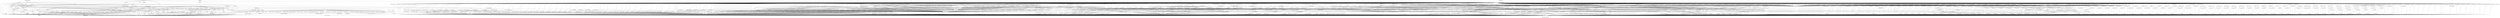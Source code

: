 digraph depends {
    node [shape=plaintext]
"alsa-utils-alsamixer" -> "libasound2";
"alsa-utils-alsamixer" -> "libc6";
"alsa-utils-alsamixer" -> "libformw5";
"alsa-utils-alsamixer" -> "libmenuw5";
"alsa-utils-alsamixer" -> "libncursesw5";
"alsa-utils-alsamixer" -> "libpanelw5";
"alsa-utils-alsamixer" -> "libtinfo5";
"angstrom-feed-configs" -> "opkg" [style=dotted];
"angstrom-packagegroup-boot" -> "angstrom-version";
"angstrom-packagegroup-boot" -> "packagegroup-boot";
"avahi-daemon" -> "base-files";
"avahi-daemon" -> "base-passwd";
"avahi-daemon" -> "libavahi-common3";
"avahi-daemon" -> "libavahi-core7";
"avahi-daemon" -> "libc6";
"avahi-daemon" -> "libcap2";
"avahi-daemon" -> "libdaemon0";
"avahi-daemon" -> "libdbus-1-3";
"avahi-daemon" -> "libexpat1";
"avahi-daemon" -> "libnss-mdns" [style=dotted];
"avahi-daemon" -> "shadow";
"avahi-utils" -> "libavahi-client3";
"avahi-utils" -> "libavahi-common3";
"avahi-utils" -> "libc6";
"bluez4" -> "libc6";
"bluez4" -> "libcap2";
"bluez4" -> "libdbus-1-3";
"bluez4" -> "libglib-2.0-0";
"bluez4" -> "libreadline6";
"bluez4" -> "libudev1";
"bluez4" -> "libusb-0.1-4";
"bluez4" -> "libusb-1.0-0";
"busybox" -> "busybox-syslog" [style=dotted];
"busybox" -> "busybox-udhcpc" [style=dotted];
"busybox" -> "libc6";
"busybox" -> "update-alternatives-opkg";
"busybox" -> "update-rc.d" [style=dotted];
"busybox-syslog" -> "update-alternatives-opkg";
"connman" -> "bluez4";
"connman" -> "connman-conf" [style=dotted];
"connman" -> "dbus-1";
"connman" -> "iptables";
"connman" -> "libc6";
"connman" -> "libdbus-1-3";
"connman" -> "libglib-2.0-0";
"connman" -> "libgnutls28";
"connman" -> "ofono";
"connman" -> "update-rc.d" [style=dotted];
"connman" -> "wpa-supplicant";
"connman" -> "xuser-account";
"connman-angstrom-settings" -> "connman";
"connman-client" -> "libc6";
"connman-client" -> "libdbus-1-3";
"connman-client" -> "libglib-2.0-0";
"connman-client" -> "libreadline6";
"cpufreq-tweaks" -> "cpufrequtils";
"cpufrequtils" -> "libc6";
"dbus-1" -> "base-files";
"dbus-1" -> "base-passwd";
"dbus-1" -> "libc6";
"dbus-1" -> "libdbus-1-3";
"dbus-1" -> "libexpat1";
"dbus-1" -> "libx11-6";
"dbus-1" -> "shadow";
"dbus-1" -> "update-rc.d" [style=dotted];
"e2fsprogs-e2fsck" -> "libblkid1";
"e2fsprogs-e2fsck" -> "libc6";
"e2fsprogs-e2fsck" -> "libcom-err2";
"e2fsprogs-e2fsck" -> "libe2p2";
"e2fsprogs-e2fsck" -> "libext2fs2";
"e2fsprogs-e2fsck" -> "libuuid1";
"htop" -> "libc6";
"htop" -> "libncursesw5";
"htop" -> "libtinfo5";
"htop" -> "ncurses-terminfo";
"intel-microcode" -> "iucode-tool";
"iptables" -> "kernel-module-ip-tables" [style=dotted];
"iptables" -> "kernel-module-ipt-masquerade" [style=dotted];
"iptables" -> "kernel-module-iptable-filter" [style=dotted];
"iptables" -> "kernel-module-iptable-nat" [style=dotted];
"iptables" -> "kernel-module-nf-conntrack" [style=dotted];
"iptables" -> "kernel-module-nf-conntrack-ipv4" [style=dotted];
"iptables" -> "kernel-module-nf-defrag-ipv4" [style=dotted];
"iptables" -> "kernel-module-nf-nat" [style=dotted];
"iptables" -> "kernel-module-x-tables" [style=dotted];
"iptables" -> "libc6";
"iucode-tool" -> "libc6";
"iw" -> "libc6";
"iw" -> "libnl-3-200";
"iw" -> "libnl-3-genl";
"kbd" -> "libc6";
"kbd" -> "update-alternatives-opkg";
"kernel" -> "kernel-3.17.1-yocto-standard";
"kernel-3.17.1-yocto-standard" -> "kernel-image-3.17.1-yocto-standard";
"kernel-module-8021q" -> "kernel-3.17.1-yocto-standard";
"kernel-module-8139cp" -> "kernel-3.17.1-yocto-standard";
"kernel-module-8139too" -> "kernel-3.17.1-yocto-standard";
"kernel-module-a8293" -> "kernel-3.17.1-yocto-standard";
"kernel-module-act-mirred" -> "kernel-3.17.1-yocto-standard";
"kernel-module-ad-sigma-delta" -> "kernel-3.17.1-yocto-standard";
"kernel-module-ad-sigma-delta" -> "kernel-module-industrialio";
"kernel-module-ad-sigma-delta" -> "kernel-module-industrialio-triggered-buffer";
"kernel-module-ad-sigma-delta" -> "kernel-module-kfifo-buf";
"kernel-module-ad5064" -> "kernel-3.17.1-yocto-standard";
"kernel-module-ad5064" -> "kernel-module-industrialio";
"kernel-module-ad5360" -> "kernel-3.17.1-yocto-standard";
"kernel-module-ad5360" -> "kernel-module-industrialio";
"kernel-module-ad5380" -> "kernel-3.17.1-yocto-standard";
"kernel-module-ad5380" -> "kernel-module-industrialio";
"kernel-module-ad5380" -> "kernel-module-regmap-i2c";
"kernel-module-ad5380" -> "kernel-module-regmap-spi";
"kernel-module-ad5421" -> "kernel-3.17.1-yocto-standard";
"kernel-module-ad5421" -> "kernel-module-industrialio";
"kernel-module-ad5446" -> "kernel-3.17.1-yocto-standard";
"kernel-module-ad5446" -> "kernel-module-industrialio";
"kernel-module-ad5449" -> "kernel-3.17.1-yocto-standard";
"kernel-module-ad5449" -> "kernel-module-industrialio";
"kernel-module-ad5504" -> "kernel-3.17.1-yocto-standard";
"kernel-module-ad5504" -> "kernel-module-industrialio";
"kernel-module-ad5624r-spi" -> "kernel-3.17.1-yocto-standard";
"kernel-module-ad5624r-spi" -> "kernel-module-industrialio";
"kernel-module-ad5686" -> "kernel-3.17.1-yocto-standard";
"kernel-module-ad5686" -> "kernel-module-industrialio";
"kernel-module-ad5755" -> "kernel-3.17.1-yocto-standard";
"kernel-module-ad5755" -> "kernel-module-industrialio";
"kernel-module-ad5764" -> "kernel-3.17.1-yocto-standard";
"kernel-module-ad5764" -> "kernel-module-industrialio";
"kernel-module-ad5791" -> "kernel-3.17.1-yocto-standard";
"kernel-module-ad5791" -> "kernel-module-industrialio";
"kernel-module-ad7266" -> "kernel-3.17.1-yocto-standard";
"kernel-module-ad7266" -> "kernel-module-industrialio";
"kernel-module-ad7266" -> "kernel-module-industrialio-triggered-buffer";
"kernel-module-ad7266" -> "kernel-module-kfifo-buf";
"kernel-module-ad7298" -> "kernel-3.17.1-yocto-standard";
"kernel-module-ad7298" -> "kernel-module-industrialio";
"kernel-module-ad7298" -> "kernel-module-industrialio-triggered-buffer";
"kernel-module-ad7298" -> "kernel-module-kfifo-buf";
"kernel-module-ad7303" -> "kernel-3.17.1-yocto-standard";
"kernel-module-ad7303" -> "kernel-module-industrialio";
"kernel-module-ad7476" -> "kernel-3.17.1-yocto-standard";
"kernel-module-ad7476" -> "kernel-module-industrialio";
"kernel-module-ad7476" -> "kernel-module-industrialio-triggered-buffer";
"kernel-module-ad7476" -> "kernel-module-kfifo-buf";
"kernel-module-ad7791" -> "kernel-3.17.1-yocto-standard";
"kernel-module-ad7791" -> "kernel-module-ad-sigma-delta";
"kernel-module-ad7791" -> "kernel-module-industrialio";
"kernel-module-ad7791" -> "kernel-module-industrialio-triggered-buffer";
"kernel-module-ad7791" -> "kernel-module-kfifo-buf";
"kernel-module-ad7793" -> "kernel-3.17.1-yocto-standard";
"kernel-module-ad7793" -> "kernel-module-ad-sigma-delta";
"kernel-module-ad7793" -> "kernel-module-industrialio";
"kernel-module-ad7793" -> "kernel-module-industrialio-triggered-buffer";
"kernel-module-ad7793" -> "kernel-module-kfifo-buf";
"kernel-module-ad7887" -> "kernel-3.17.1-yocto-standard";
"kernel-module-ad7887" -> "kernel-module-industrialio";
"kernel-module-ad7887" -> "kernel-module-industrialio-triggered-buffer";
"kernel-module-ad7887" -> "kernel-module-kfifo-buf";
"kernel-module-ad7923" -> "kernel-3.17.1-yocto-standard";
"kernel-module-ad7923" -> "kernel-module-industrialio";
"kernel-module-ad7923" -> "kernel-module-industrialio-triggered-buffer";
"kernel-module-ad7923" -> "kernel-module-kfifo-buf";
"kernel-module-ad8366" -> "kernel-3.17.1-yocto-standard";
"kernel-module-ad8366" -> "kernel-module-industrialio";
"kernel-module-ad9523" -> "kernel-3.17.1-yocto-standard";
"kernel-module-ad9523" -> "kernel-module-industrialio";
"kernel-module-adf4350" -> "kernel-3.17.1-yocto-standard";
"kernel-module-adf4350" -> "kernel-module-industrialio";
"kernel-module-adis-lib" -> "kernel-3.17.1-yocto-standard";
"kernel-module-adis-lib" -> "kernel-module-industrialio";
"kernel-module-adis-lib" -> "kernel-module-industrialio-triggered-buffer";
"kernel-module-adis-lib" -> "kernel-module-kfifo-buf";
"kernel-module-adis16080" -> "kernel-3.17.1-yocto-standard";
"kernel-module-adis16080" -> "kernel-module-industrialio";
"kernel-module-adis16130" -> "kernel-3.17.1-yocto-standard";
"kernel-module-adis16130" -> "kernel-module-industrialio";
"kernel-module-adis16136" -> "kernel-3.17.1-yocto-standard";
"kernel-module-adis16136" -> "kernel-module-adis-lib";
"kernel-module-adis16136" -> "kernel-module-industrialio";
"kernel-module-adis16136" -> "kernel-module-industrialio-triggered-buffer";
"kernel-module-adis16136" -> "kernel-module-kfifo-buf";
"kernel-module-adis16260" -> "kernel-3.17.1-yocto-standard";
"kernel-module-adis16260" -> "kernel-module-adis-lib";
"kernel-module-adis16260" -> "kernel-module-industrialio";
"kernel-module-adis16260" -> "kernel-module-industrialio-triggered-buffer";
"kernel-module-adis16260" -> "kernel-module-kfifo-buf";
"kernel-module-adis16400" -> "kernel-3.17.1-yocto-standard";
"kernel-module-adis16400" -> "kernel-module-adis-lib";
"kernel-module-adis16400" -> "kernel-module-industrialio";
"kernel-module-adis16400" -> "kernel-module-industrialio-triggered-buffer";
"kernel-module-adis16400" -> "kernel-module-kfifo-buf";
"kernel-module-adis16480" -> "kernel-3.17.1-yocto-standard";
"kernel-module-adis16480" -> "kernel-module-adis-lib";
"kernel-module-adis16480" -> "kernel-module-industrialio";
"kernel-module-adis16480" -> "kernel-module-industrialio-triggered-buffer";
"kernel-module-adis16480" -> "kernel-module-kfifo-buf";
"kernel-module-adjd-s311" -> "kernel-3.17.1-yocto-standard";
"kernel-module-adjd-s311" -> "kernel-module-industrialio";
"kernel-module-adjd-s311" -> "kernel-module-industrialio-triggered-buffer";
"kernel-module-adjd-s311" -> "kernel-module-kfifo-buf";
"kernel-module-adv7170" -> "kernel-3.17.1-yocto-standard";
"kernel-module-adv7175" -> "kernel-3.17.1-yocto-standard";
"kernel-module-adxrs450" -> "kernel-3.17.1-yocto-standard";
"kernel-module-adxrs450" -> "kernel-module-industrialio";
"kernel-module-af-key" -> "kernel-3.17.1-yocto-standard";
"kernel-module-af9013" -> "kernel-3.17.1-yocto-standard";
"kernel-module-af9033" -> "kernel-3.17.1-yocto-standard";
"kernel-module-ah4" -> "kernel-3.17.1-yocto-standard";
"kernel-module-ak8975" -> "kernel-3.17.1-yocto-standard";
"kernel-module-ak8975" -> "kernel-module-industrialio";
"kernel-module-altera-ci" -> "kernel-3.17.1-yocto-standard";
"kernel-module-altera-stapl" -> "kernel-3.17.1-yocto-standard";
"kernel-module-amd-rng" -> "kernel-3.17.1-yocto-standard";
"kernel-module-amd-rng" -> "kernel-module-rng-core";
"kernel-module-ansi-cprng" -> "kernel-3.17.1-yocto-standard";
"kernel-module-anubis" -> "kernel-3.17.1-yocto-standard";
"kernel-module-apds9300" -> "kernel-3.17.1-yocto-standard";
"kernel-module-apds9300" -> "kernel-module-industrialio";
"kernel-module-arc4" -> "kernel-3.17.1-yocto-standard";
"kernel-module-arp-tables" -> "kernel-3.17.1-yocto-standard";
"kernel-module-arp-tables" -> "kernel-module-x-tables";
"kernel-module-arpt-mangle" -> "kernel-3.17.1-yocto-standard";
"kernel-module-arpt-mangle" -> "kernel-module-x-tables";
"kernel-module-arptable-filter" -> "kernel-3.17.1-yocto-standard";
"kernel-module-arptable-filter" -> "kernel-module-arp-tables";
"kernel-module-arptable-filter" -> "kernel-module-x-tables";
"kernel-module-atbm8830" -> "kernel-3.17.1-yocto-standard";
"kernel-module-ath" -> "kernel-3.17.1-yocto-standard";
"kernel-module-ath" -> "kernel-module-cfg80211";
"kernel-module-ath5k" -> "kernel-3.17.1-yocto-standard";
"kernel-module-ath5k" -> "kernel-module-ath";
"kernel-module-ath5k" -> "kernel-module-cfg80211";
"kernel-module-ath5k" -> "kernel-module-mac80211";
"kernel-module-ath9k" -> "kernel-3.17.1-yocto-standard";
"kernel-module-ath9k" -> "kernel-module-ath";
"kernel-module-ath9k" -> "kernel-module-ath9k-common";
"kernel-module-ath9k" -> "kernel-module-ath9k-hw";
"kernel-module-ath9k" -> "kernel-module-cfg80211";
"kernel-module-ath9k" -> "kernel-module-mac80211";
"kernel-module-ath9k-common" -> "kernel-3.17.1-yocto-standard";
"kernel-module-ath9k-common" -> "kernel-module-ath";
"kernel-module-ath9k-common" -> "kernel-module-ath9k-hw";
"kernel-module-ath9k-common" -> "kernel-module-cfg80211";
"kernel-module-ath9k-hw" -> "kernel-3.17.1-yocto-standard";
"kernel-module-ath9k-hw" -> "kernel-module-ath";
"kernel-module-ath9k-hw" -> "kernel-module-cfg80211";
"kernel-module-atl1e" -> "kernel-3.17.1-yocto-standard";
"kernel-module-atl2" -> "kernel-3.17.1-yocto-standard";
"kernel-module-au0828" -> "kernel-3.17.1-yocto-standard";
"kernel-module-au0828" -> "kernel-module-videobuf-core";
"kernel-module-au0828" -> "kernel-module-videobuf-vmalloc";
"kernel-module-au8522-common" -> "kernel-3.17.1-yocto-standard";
"kernel-module-au8522-decoder" -> "kernel-3.17.1-yocto-standard";
"kernel-module-au8522-decoder" -> "kernel-module-au8522-common";
"kernel-module-au8522-dig" -> "kernel-3.17.1-yocto-standard";
"kernel-module-au8522-dig" -> "kernel-module-au8522-common";
"kernel-module-b2c2-flexcop" -> "kernel-3.17.1-yocto-standard";
"kernel-module-b2c2-flexcop" -> "kernel-module-cx24113";
"kernel-module-b2c2-flexcop" -> "kernel-module-cx24123";
"kernel-module-b2c2-flexcop" -> "kernel-module-s5h1420";
"kernel-module-b2c2-flexcop-pci" -> "kernel-3.17.1-yocto-standard";
"kernel-module-b2c2-flexcop-pci" -> "kernel-module-b2c2-flexcop";
"kernel-module-b2c2-flexcop-pci" -> "kernel-module-cx24113";
"kernel-module-b2c2-flexcop-pci" -> "kernel-module-cx24123";
"kernel-module-b2c2-flexcop-pci" -> "kernel-module-s5h1420";
"kernel-module-b2c2-flexcop-usb" -> "kernel-3.17.1-yocto-standard";
"kernel-module-b2c2-flexcop-usb" -> "kernel-module-b2c2-flexcop";
"kernel-module-b2c2-flexcop-usb" -> "kernel-module-cx24113";
"kernel-module-b2c2-flexcop-usb" -> "kernel-module-cx24123";
"kernel-module-b2c2-flexcop-usb" -> "kernel-module-s5h1420";
"kernel-module-bcm3510" -> "kernel-3.17.1-yocto-standard";
"kernel-module-bcma" -> "kernel-3.17.1-yocto-standard";
"kernel-module-binfmt-misc" -> "kernel-3.17.1-yocto-standard";
"kernel-module-blowfish-common" -> "kernel-3.17.1-yocto-standard";
"kernel-module-blowfish-generic" -> "kernel-3.17.1-yocto-standard";
"kernel-module-blowfish-generic" -> "kernel-module-blowfish-common";
"kernel-module-bma180" -> "kernel-3.17.1-yocto-standard";
"kernel-module-bma180" -> "kernel-module-industrialio";
"kernel-module-bma180" -> "kernel-module-industrialio-triggered-buffer";
"kernel-module-bma180" -> "kernel-module-kfifo-buf";
"kernel-module-bonding" -> "kernel-3.17.1-yocto-standard";
"kernel-module-brcmfmac" -> "kernel-3.17.1-yocto-standard";
"kernel-module-brcmfmac" -> "kernel-module-brcmutil";
"kernel-module-brcmfmac" -> "kernel-module-cfg80211";
"kernel-module-brcmsmac" -> "kernel-3.17.1-yocto-standard";
"kernel-module-brcmsmac" -> "kernel-module-bcma";
"kernel-module-brcmsmac" -> "kernel-module-brcmutil";
"kernel-module-brcmsmac" -> "kernel-module-cfg80211";
"kernel-module-brcmsmac" -> "kernel-module-cordic";
"kernel-module-brcmsmac" -> "kernel-module-mac80211";
"kernel-module-brcmutil" -> "kernel-3.17.1-yocto-standard";
"kernel-module-bridge" -> "kernel-3.17.1-yocto-standard";
"kernel-module-bridge" -> "kernel-module-llc";
"kernel-module-bridge" -> "kernel-module-stp";
"kernel-module-bsd-comp" -> "kernel-3.17.1-yocto-standard";
"kernel-module-bsd-comp" -> "kernel-module-ppp-generic";
"kernel-module-bsd-comp" -> "kernel-module-slhc";
"kernel-module-bt819" -> "kernel-3.17.1-yocto-standard";
"kernel-module-bt856" -> "kernel-3.17.1-yocto-standard";
"kernel-module-bt866" -> "kernel-3.17.1-yocto-standard";
"kernel-module-bt878" -> "kernel-3.17.1-yocto-standard";
"kernel-module-bt878" -> "kernel-module-btcx-risc";
"kernel-module-bt878" -> "kernel-module-bttv";
"kernel-module-bt878" -> "kernel-module-videobuf-core";
"kernel-module-bt878" -> "kernel-module-videobuf-dma-sg";
"kernel-module-btcx-risc" -> "kernel-3.17.1-yocto-standard";
"kernel-module-bttv" -> "kernel-3.17.1-yocto-standard";
"kernel-module-bttv" -> "kernel-module-btcx-risc";
"kernel-module-bttv" -> "kernel-module-videobuf-core";
"kernel-module-bttv" -> "kernel-module-videobuf-dma-sg";
"kernel-module-budget" -> "kernel-3.17.1-yocto-standard";
"kernel-module-budget" -> "kernel-module-budget-core";
"kernel-module-budget" -> "kernel-module-saa7146";
"kernel-module-budget" -> "kernel-module-ttpci-eeprom";
"kernel-module-budget-av" -> "kernel-3.17.1-yocto-standard";
"kernel-module-budget-av" -> "kernel-module-budget-core";
"kernel-module-budget-av" -> "kernel-module-saa7146";
"kernel-module-budget-av" -> "kernel-module-saa7146-vv";
"kernel-module-budget-av" -> "kernel-module-ttpci-eeprom";
"kernel-module-budget-av" -> "kernel-module-videobuf-core";
"kernel-module-budget-av" -> "kernel-module-videobuf-dma-sg";
"kernel-module-budget-ci" -> "kernel-3.17.1-yocto-standard";
"kernel-module-budget-ci" -> "kernel-module-budget-core";
"kernel-module-budget-ci" -> "kernel-module-saa7146";
"kernel-module-budget-ci" -> "kernel-module-ttpci-eeprom";
"kernel-module-budget-core" -> "kernel-3.17.1-yocto-standard";
"kernel-module-budget-core" -> "kernel-module-saa7146";
"kernel-module-budget-core" -> "kernel-module-ttpci-eeprom";
"kernel-module-budget-patch" -> "kernel-3.17.1-yocto-standard";
"kernel-module-budget-patch" -> "kernel-module-budget-core";
"kernel-module-budget-patch" -> "kernel-module-saa7146";
"kernel-module-budget-patch" -> "kernel-module-ttpci-eeprom";
"kernel-module-camellia-generic" -> "kernel-3.17.1-yocto-standard";
"kernel-module-cast-common" -> "kernel-3.17.1-yocto-standard";
"kernel-module-cast5-generic" -> "kernel-3.17.1-yocto-standard";
"kernel-module-cast5-generic" -> "kernel-module-cast-common";
"kernel-module-cast6-generic" -> "kernel-3.17.1-yocto-standard";
"kernel-module-cast6-generic" -> "kernel-module-cast-common";
"kernel-module-ccm" -> "kernel-3.17.1-yocto-standard";
"kernel-module-cdc-acm" -> "kernel-3.17.1-yocto-standard";
"kernel-module-cdc-wdm" -> "kernel-3.17.1-yocto-standard";
"kernel-module-cfg80211" -> "kernel-3.17.1-yocto-standard";
"kernel-module-cifs" -> "kernel-3.17.1-yocto-standard";
"kernel-module-cm32181" -> "kernel-3.17.1-yocto-standard";
"kernel-module-cm32181" -> "kernel-module-industrialio";
"kernel-module-cm36651" -> "kernel-3.17.1-yocto-standard";
"kernel-module-cm36651" -> "kernel-module-industrialio";
"kernel-module-cmac" -> "kernel-3.17.1-yocto-standard";
"kernel-module-configfs" -> "kernel-3.17.1-yocto-standard";
"kernel-module-cordic" -> "kernel-3.17.1-yocto-standard";
"kernel-module-cpia2" -> "kernel-3.17.1-yocto-standard";
"kernel-module-crc-ccitt" -> "kernel-3.17.1-yocto-standard";
"kernel-module-crc8" -> "kernel-3.17.1-yocto-standard";
"kernel-module-crypto-null" -> "kernel-3.17.1-yocto-standard";
"kernel-module-cryptoloop" -> "kernel-3.17.1-yocto-standard";
"kernel-module-cs5345" -> "kernel-3.17.1-yocto-standard";
"kernel-module-ctr" -> "kernel-3.17.1-yocto-standard";
"kernel-module-cuse" -> "kernel-3.17.1-yocto-standard";
"kernel-module-cuse" -> "kernel-module-fuse";
"kernel-module-cx18" -> "kernel-3.17.1-yocto-standard";
"kernel-module-cx18" -> "kernel-module-videobuf-core";
"kernel-module-cx18" -> "kernel-module-videobuf-vmalloc";
"kernel-module-cx18-alsa" -> "kernel-3.17.1-yocto-standard";
"kernel-module-cx18-alsa" -> "kernel-module-cx18";
"kernel-module-cx18-alsa" -> "kernel-module-snd-pcm";
"kernel-module-cx18-alsa" -> "kernel-module-snd-timer";
"kernel-module-cx18-alsa" -> "kernel-module-videobuf-core";
"kernel-module-cx18-alsa" -> "kernel-module-videobuf-vmalloc";
"kernel-module-cx22700" -> "kernel-3.17.1-yocto-standard";
"kernel-module-cx22702" -> "kernel-3.17.1-yocto-standard";
"kernel-module-cx231xx" -> "kernel-3.17.1-yocto-standard";
"kernel-module-cx231xx" -> "kernel-module-videobuf-core";
"kernel-module-cx231xx" -> "kernel-module-videobuf-vmalloc";
"kernel-module-cx231xx-alsa" -> "kernel-3.17.1-yocto-standard";
"kernel-module-cx231xx-alsa" -> "kernel-module-cx231xx";
"kernel-module-cx231xx-alsa" -> "kernel-module-snd-pcm";
"kernel-module-cx231xx-alsa" -> "kernel-module-snd-timer";
"kernel-module-cx231xx-alsa" -> "kernel-module-videobuf-core";
"kernel-module-cx231xx-alsa" -> "kernel-module-videobuf-vmalloc";
"kernel-module-cx231xx-dvb" -> "kernel-3.17.1-yocto-standard";
"kernel-module-cx231xx-dvb" -> "kernel-module-cx231xx";
"kernel-module-cx231xx-dvb" -> "kernel-module-videobuf-core";
"kernel-module-cx231xx-dvb" -> "kernel-module-videobuf-vmalloc";
"kernel-module-cx23885" -> "kernel-3.17.1-yocto-standard";
"kernel-module-cx23885" -> "kernel-module-altera-ci";
"kernel-module-cx23885" -> "kernel-module-altera-stapl";
"kernel-module-cx23885" -> "kernel-module-btcx-risc";
"kernel-module-cx23885" -> "kernel-module-snd-pcm";
"kernel-module-cx23885" -> "kernel-module-snd-timer";
"kernel-module-cx23885" -> "kernel-module-videobuf-core";
"kernel-module-cx23885" -> "kernel-module-videobuf-dma-sg";
"kernel-module-cx23885" -> "kernel-module-videobuf-dvb";
"kernel-module-cx24110" -> "kernel-3.17.1-yocto-standard";
"kernel-module-cx24113" -> "kernel-3.17.1-yocto-standard";
"kernel-module-cx24116" -> "kernel-3.17.1-yocto-standard";
"kernel-module-cx24117" -> "kernel-3.17.1-yocto-standard";
"kernel-module-cx24123" -> "kernel-3.17.1-yocto-standard";
"kernel-module-cx25821" -> "kernel-3.17.1-yocto-standard";
"kernel-module-cx25821" -> "kernel-module-btcx-risc";
"kernel-module-cx25821" -> "kernel-module-videobuf-core";
"kernel-module-cx25821" -> "kernel-module-videobuf-dma-sg";
"kernel-module-cx25821-alsa" -> "kernel-3.17.1-yocto-standard";
"kernel-module-cx25821-alsa" -> "kernel-module-btcx-risc";
"kernel-module-cx25821-alsa" -> "kernel-module-cx25821";
"kernel-module-cx25821-alsa" -> "kernel-module-snd-pcm";
"kernel-module-cx25821-alsa" -> "kernel-module-snd-timer";
"kernel-module-cx25821-alsa" -> "kernel-module-videobuf-core";
"kernel-module-cx25821-alsa" -> "kernel-module-videobuf-dma-sg";
"kernel-module-cx88-alsa" -> "kernel-3.17.1-yocto-standard";
"kernel-module-cx88-alsa" -> "kernel-module-btcx-risc";
"kernel-module-cx88-alsa" -> "kernel-module-cx88xx";
"kernel-module-cx88-alsa" -> "kernel-module-snd-pcm";
"kernel-module-cx88-alsa" -> "kernel-module-snd-timer";
"kernel-module-cx88-alsa" -> "kernel-module-videobuf-core";
"kernel-module-cx88-alsa" -> "kernel-module-videobuf-dma-sg";
"kernel-module-cx88-blackbird" -> "kernel-3.17.1-yocto-standard";
"kernel-module-cx88-blackbird" -> "kernel-module-btcx-risc";
"kernel-module-cx88-blackbird" -> "kernel-module-cx8800";
"kernel-module-cx88-blackbird" -> "kernel-module-cx8802";
"kernel-module-cx88-blackbird" -> "kernel-module-cx88xx";
"kernel-module-cx88-blackbird" -> "kernel-module-videobuf-core";
"kernel-module-cx88-blackbird" -> "kernel-module-videobuf-dma-sg";
"kernel-module-cx88-dvb" -> "kernel-3.17.1-yocto-standard";
"kernel-module-cx88-dvb" -> "kernel-module-btcx-risc";
"kernel-module-cx88-dvb" -> "kernel-module-cx88-vp3054-i2c";
"kernel-module-cx88-dvb" -> "kernel-module-cx8802";
"kernel-module-cx88-dvb" -> "kernel-module-cx88xx";
"kernel-module-cx88-dvb" -> "kernel-module-videobuf-core";
"kernel-module-cx88-dvb" -> "kernel-module-videobuf-dma-sg";
"kernel-module-cx88-dvb" -> "kernel-module-videobuf-dvb";
"kernel-module-cx88-vp3054-i2c" -> "kernel-3.17.1-yocto-standard";
"kernel-module-cx8800" -> "kernel-3.17.1-yocto-standard";
"kernel-module-cx8800" -> "kernel-module-btcx-risc";
"kernel-module-cx8800" -> "kernel-module-cx88xx";
"kernel-module-cx8800" -> "kernel-module-videobuf-core";
"kernel-module-cx8800" -> "kernel-module-videobuf-dma-sg";
"kernel-module-cx8802" -> "kernel-3.17.1-yocto-standard";
"kernel-module-cx8802" -> "kernel-module-btcx-risc";
"kernel-module-cx8802" -> "kernel-module-cx88xx";
"kernel-module-cx8802" -> "kernel-module-videobuf-core";
"kernel-module-cx8802" -> "kernel-module-videobuf-dma-sg";
"kernel-module-cx88xx" -> "kernel-3.17.1-yocto-standard";
"kernel-module-cx88xx" -> "kernel-module-btcx-risc";
"kernel-module-cx88xx" -> "kernel-module-videobuf-core";
"kernel-module-cx88xx" -> "kernel-module-videobuf-dma-sg";
"kernel-module-cxd2820r" -> "kernel-3.17.1-yocto-standard";
"kernel-module-cypress-firmware" -> "kernel-3.17.1-yocto-standard";
"kernel-module-dca" -> "kernel-3.17.1-yocto-standard";
"kernel-module-ddbridge" -> "kernel-3.17.1-yocto-standard";
"kernel-module-deflate" -> "kernel-3.17.1-yocto-standard";
"kernel-module-dht11" -> "kernel-3.17.1-yocto-standard";
"kernel-module-dht11" -> "kernel-module-industrialio";
"kernel-module-dib0070" -> "kernel-3.17.1-yocto-standard";
"kernel-module-dib0090" -> "kernel-3.17.1-yocto-standard";
"kernel-module-dib3000mb" -> "kernel-3.17.1-yocto-standard";
"kernel-module-dib3000mc" -> "kernel-3.17.1-yocto-standard";
"kernel-module-dib3000mc" -> "kernel-module-dibx000-common";
"kernel-module-dib7000m" -> "kernel-3.17.1-yocto-standard";
"kernel-module-dib7000m" -> "kernel-module-dibx000-common";
"kernel-module-dib7000p" -> "kernel-3.17.1-yocto-standard";
"kernel-module-dib7000p" -> "kernel-module-dibx000-common";
"kernel-module-dib8000" -> "kernel-3.17.1-yocto-standard";
"kernel-module-dib8000" -> "kernel-module-dibx000-common";
"kernel-module-dibx000-common" -> "kernel-3.17.1-yocto-standard";
"kernel-module-dm1105" -> "kernel-3.17.1-yocto-standard";
"kernel-module-drx39xyj" -> "kernel-3.17.1-yocto-standard";
"kernel-module-drxd" -> "kernel-3.17.1-yocto-standard";
"kernel-module-drxk" -> "kernel-3.17.1-yocto-standard";
"kernel-module-ds3000" -> "kernel-3.17.1-yocto-standard";
"kernel-module-dsbr100" -> "kernel-3.17.1-yocto-standard";
"kernel-module-dst" -> "kernel-3.17.1-yocto-standard";
"kernel-module-dst" -> "kernel-module-bt878";
"kernel-module-dst" -> "kernel-module-btcx-risc";
"kernel-module-dst" -> "kernel-module-bttv";
"kernel-module-dst" -> "kernel-module-videobuf-core";
"kernel-module-dst" -> "kernel-module-videobuf-dma-sg";
"kernel-module-dst-ca" -> "kernel-3.17.1-yocto-standard";
"kernel-module-dst-ca" -> "kernel-module-bt878";
"kernel-module-dst-ca" -> "kernel-module-btcx-risc";
"kernel-module-dst-ca" -> "kernel-module-bttv";
"kernel-module-dst-ca" -> "kernel-module-dst";
"kernel-module-dst-ca" -> "kernel-module-videobuf-core";
"kernel-module-dst-ca" -> "kernel-module-videobuf-dma-sg";
"kernel-module-dummy" -> "kernel-3.17.1-yocto-standard";
"kernel-module-dvb-bt8xx" -> "kernel-3.17.1-yocto-standard";
"kernel-module-dvb-bt8xx" -> "kernel-module-bt878";
"kernel-module-dvb-bt8xx" -> "kernel-module-btcx-risc";
"kernel-module-dvb-bt8xx" -> "kernel-module-bttv";
"kernel-module-dvb-bt8xx" -> "kernel-module-videobuf-core";
"kernel-module-dvb-bt8xx" -> "kernel-module-videobuf-dma-sg";
"kernel-module-dvb-pll" -> "kernel-3.17.1-yocto-standard";
"kernel-module-dvb-ttpci" -> "kernel-3.17.1-yocto-standard";
"kernel-module-dvb-ttpci" -> "kernel-module-saa7146";
"kernel-module-dvb-ttpci" -> "kernel-module-saa7146-vv";
"kernel-module-dvb-ttpci" -> "kernel-module-ttpci-eeprom";
"kernel-module-dvb-ttpci" -> "kernel-module-videobuf-core";
"kernel-module-dvb-ttpci" -> "kernel-module-videobuf-dma-sg";
"kernel-module-dvb-ttusb-budget" -> "kernel-3.17.1-yocto-standard";
"kernel-module-dvb-usb" -> "kernel-3.17.1-yocto-standard";
"kernel-module-dvb-usb-a800" -> "kernel-3.17.1-yocto-standard";
"kernel-module-dvb-usb-a800" -> "kernel-module-dib3000mc";
"kernel-module-dvb-usb-a800" -> "kernel-module-dibx000-common";
"kernel-module-dvb-usb-a800" -> "kernel-module-dvb-usb";
"kernel-module-dvb-usb-a800" -> "kernel-module-dvb-usb-dibusb-common";
"kernel-module-dvb-usb-af9005" -> "kernel-3.17.1-yocto-standard";
"kernel-module-dvb-usb-af9005" -> "kernel-module-dvb-usb";
"kernel-module-dvb-usb-af9005-remote" -> "kernel-3.17.1-yocto-standard";
"kernel-module-dvb-usb-af9015" -> "kernel-3.17.1-yocto-standard";
"kernel-module-dvb-usb-af9015" -> "kernel-module-dvb-usb-v2";
"kernel-module-dvb-usb-af9035" -> "kernel-3.17.1-yocto-standard";
"kernel-module-dvb-usb-af9035" -> "kernel-module-dvb-usb-v2";
"kernel-module-dvb-usb-anysee" -> "kernel-3.17.1-yocto-standard";
"kernel-module-dvb-usb-anysee" -> "kernel-module-dvb-usb-v2";
"kernel-module-dvb-usb-au6610" -> "kernel-3.17.1-yocto-standard";
"kernel-module-dvb-usb-au6610" -> "kernel-module-dvb-usb-v2";
"kernel-module-dvb-usb-az6007" -> "kernel-3.17.1-yocto-standard";
"kernel-module-dvb-usb-az6007" -> "kernel-module-cypress-firmware";
"kernel-module-dvb-usb-az6007" -> "kernel-module-dvb-usb-v2";
"kernel-module-dvb-usb-az6027" -> "kernel-3.17.1-yocto-standard";
"kernel-module-dvb-usb-az6027" -> "kernel-module-dvb-usb";
"kernel-module-dvb-usb-az6027" -> "kernel-module-stb0899";
"kernel-module-dvb-usb-az6027" -> "kernel-module-stb6100";
"kernel-module-dvb-usb-ce6230" -> "kernel-3.17.1-yocto-standard";
"kernel-module-dvb-usb-ce6230" -> "kernel-module-dvb-usb-v2";
"kernel-module-dvb-usb-cinergyt2" -> "kernel-3.17.1-yocto-standard";
"kernel-module-dvb-usb-cinergyt2" -> "kernel-module-dvb-usb";
"kernel-module-dvb-usb-cxusb" -> "kernel-3.17.1-yocto-standard";
"kernel-module-dvb-usb-cxusb" -> "kernel-module-dib0070";
"kernel-module-dvb-usb-cxusb" -> "kernel-module-dvb-usb";
"kernel-module-dvb-usb-dib0700" -> "kernel-3.17.1-yocto-standard";
"kernel-module-dvb-usb-dib0700" -> "kernel-module-dib0070";
"kernel-module-dvb-usb-dib0700" -> "kernel-module-dib0090";
"kernel-module-dvb-usb-dib0700" -> "kernel-module-dib3000mc";
"kernel-module-dvb-usb-dib0700" -> "kernel-module-dib7000m";
"kernel-module-dvb-usb-dib0700" -> "kernel-module-dibx000-common";
"kernel-module-dvb-usb-dib0700" -> "kernel-module-dvb-usb";
"kernel-module-dvb-usb-dibusb-common" -> "kernel-3.17.1-yocto-standard";
"kernel-module-dvb-usb-dibusb-common" -> "kernel-module-dib3000mc";
"kernel-module-dvb-usb-dibusb-common" -> "kernel-module-dibx000-common";
"kernel-module-dvb-usb-dibusb-common" -> "kernel-module-dvb-usb";
"kernel-module-dvb-usb-dibusb-mb" -> "kernel-3.17.1-yocto-standard";
"kernel-module-dvb-usb-dibusb-mb" -> "kernel-module-dib3000mc";
"kernel-module-dvb-usb-dibusb-mb" -> "kernel-module-dibx000-common";
"kernel-module-dvb-usb-dibusb-mb" -> "kernel-module-dvb-usb";
"kernel-module-dvb-usb-dibusb-mb" -> "kernel-module-dvb-usb-dibusb-common";
"kernel-module-dvb-usb-dibusb-mc" -> "kernel-3.17.1-yocto-standard";
"kernel-module-dvb-usb-dibusb-mc" -> "kernel-module-dib3000mc";
"kernel-module-dvb-usb-dibusb-mc" -> "kernel-module-dibx000-common";
"kernel-module-dvb-usb-dibusb-mc" -> "kernel-module-dvb-usb";
"kernel-module-dvb-usb-dibusb-mc" -> "kernel-module-dvb-usb-dibusb-common";
"kernel-module-dvb-usb-digitv" -> "kernel-3.17.1-yocto-standard";
"kernel-module-dvb-usb-digitv" -> "kernel-module-dvb-usb";
"kernel-module-dvb-usb-dtt200u" -> "kernel-3.17.1-yocto-standard";
"kernel-module-dvb-usb-dtt200u" -> "kernel-module-dvb-usb";
"kernel-module-dvb-usb-dtv5100" -> "kernel-3.17.1-yocto-standard";
"kernel-module-dvb-usb-dtv5100" -> "kernel-module-dvb-usb";
"kernel-module-dvb-usb-dw2102" -> "kernel-3.17.1-yocto-standard";
"kernel-module-dvb-usb-dw2102" -> "kernel-module-dvb-usb";
"kernel-module-dvb-usb-ec168" -> "kernel-3.17.1-yocto-standard";
"kernel-module-dvb-usb-ec168" -> "kernel-module-dvb-usb-v2";
"kernel-module-dvb-usb-friio" -> "kernel-3.17.1-yocto-standard";
"kernel-module-dvb-usb-friio" -> "kernel-module-dvb-usb";
"kernel-module-dvb-usb-gl861" -> "kernel-3.17.1-yocto-standard";
"kernel-module-dvb-usb-gl861" -> "kernel-module-dvb-usb-v2";
"kernel-module-dvb-usb-gp8psk" -> "kernel-3.17.1-yocto-standard";
"kernel-module-dvb-usb-gp8psk" -> "kernel-module-dvb-usb";
"kernel-module-dvb-usb-lmedm04" -> "kernel-3.17.1-yocto-standard";
"kernel-module-dvb-usb-lmedm04" -> "kernel-module-dvb-usb-v2";
"kernel-module-dvb-usb-m920x" -> "kernel-3.17.1-yocto-standard";
"kernel-module-dvb-usb-m920x" -> "kernel-module-dvb-usb";
"kernel-module-dvb-usb-mxl111sf" -> "kernel-3.17.1-yocto-standard";
"kernel-module-dvb-usb-mxl111sf" -> "kernel-module-dvb-usb-v2";
"kernel-module-dvb-usb-nova-t-usb2" -> "kernel-3.17.1-yocto-standard";
"kernel-module-dvb-usb-nova-t-usb2" -> "kernel-module-dib3000mc";
"kernel-module-dvb-usb-nova-t-usb2" -> "kernel-module-dibx000-common";
"kernel-module-dvb-usb-nova-t-usb2" -> "kernel-module-dvb-usb";
"kernel-module-dvb-usb-nova-t-usb2" -> "kernel-module-dvb-usb-dibusb-common";
"kernel-module-dvb-usb-opera" -> "kernel-3.17.1-yocto-standard";
"kernel-module-dvb-usb-opera" -> "kernel-module-dvb-usb";
"kernel-module-dvb-usb-pctv452e" -> "kernel-3.17.1-yocto-standard";
"kernel-module-dvb-usb-pctv452e" -> "kernel-module-dvb-usb";
"kernel-module-dvb-usb-pctv452e" -> "kernel-module-ttpci-eeprom";
"kernel-module-dvb-usb-rtl28xxu" -> "kernel-3.17.1-yocto-standard";
"kernel-module-dvb-usb-rtl28xxu" -> "kernel-module-dvb-usb-v2";
"kernel-module-dvb-usb-rtl28xxu" -> "kernel-module-rtl2830";
"kernel-module-dvb-usb-rtl28xxu" -> "kernel-module-rtl2832";
"kernel-module-dvb-usb-technisat-usb2" -> "kernel-3.17.1-yocto-standard";
"kernel-module-dvb-usb-technisat-usb2" -> "kernel-module-dvb-usb";
"kernel-module-dvb-usb-technisat-usb2" -> "kernel-module-stv090x";
"kernel-module-dvb-usb-ttusb2" -> "kernel-3.17.1-yocto-standard";
"kernel-module-dvb-usb-ttusb2" -> "kernel-module-dvb-usb";
"kernel-module-dvb-usb-umt-010" -> "kernel-3.17.1-yocto-standard";
"kernel-module-dvb-usb-umt-010" -> "kernel-module-dib3000mc";
"kernel-module-dvb-usb-umt-010" -> "kernel-module-dibx000-common";
"kernel-module-dvb-usb-umt-010" -> "kernel-module-dvb-usb";
"kernel-module-dvb-usb-umt-010" -> "kernel-module-dvb-usb-dibusb-common";
"kernel-module-dvb-usb-v2" -> "kernel-3.17.1-yocto-standard";
"kernel-module-dvb-usb-vp702x" -> "kernel-3.17.1-yocto-standard";
"kernel-module-dvb-usb-vp702x" -> "kernel-module-dvb-usb";
"kernel-module-dvb-usb-vp7045" -> "kernel-3.17.1-yocto-standard";
"kernel-module-dvb-usb-vp7045" -> "kernel-module-dvb-usb";
"kernel-module-dw-dmac" -> "kernel-3.17.1-yocto-standard";
"kernel-module-dw-dmac" -> "kernel-module-dw-dmac-core";
"kernel-module-dw-dmac-core" -> "kernel-3.17.1-yocto-standard";
"kernel-module-e4000" -> "kernel-3.17.1-yocto-standard";
"kernel-module-e4000" -> "kernel-module-regmap-i2c";
"kernel-module-earth-pt1" -> "kernel-3.17.1-yocto-standard";
"kernel-module-ebt-802-3" -> "kernel-3.17.1-yocto-standard";
"kernel-module-ebt-802-3" -> "kernel-module-x-tables";
"kernel-module-ebt-among" -> "kernel-3.17.1-yocto-standard";
"kernel-module-ebt-among" -> "kernel-module-x-tables";
"kernel-module-ebt-arp" -> "kernel-3.17.1-yocto-standard";
"kernel-module-ebt-arp" -> "kernel-module-x-tables";
"kernel-module-ebt-arpreply" -> "kernel-3.17.1-yocto-standard";
"kernel-module-ebt-arpreply" -> "kernel-module-x-tables";
"kernel-module-ebt-dnat" -> "kernel-3.17.1-yocto-standard";
"kernel-module-ebt-dnat" -> "kernel-module-x-tables";
"kernel-module-ebt-ip" -> "kernel-3.17.1-yocto-standard";
"kernel-module-ebt-ip" -> "kernel-module-x-tables";
"kernel-module-ebt-ip6" -> "kernel-3.17.1-yocto-standard";
"kernel-module-ebt-ip6" -> "kernel-module-x-tables";
"kernel-module-ebt-limit" -> "kernel-3.17.1-yocto-standard";
"kernel-module-ebt-limit" -> "kernel-module-x-tables";
"kernel-module-ebt-log" -> "kernel-3.17.1-yocto-standard";
"kernel-module-ebt-log" -> "kernel-module-x-tables";
"kernel-module-ebt-mark" -> "kernel-3.17.1-yocto-standard";
"kernel-module-ebt-mark" -> "kernel-module-x-tables";
"kernel-module-ebt-mark-m" -> "kernel-3.17.1-yocto-standard";
"kernel-module-ebt-mark-m" -> "kernel-module-x-tables";
"kernel-module-ebt-nflog" -> "kernel-3.17.1-yocto-standard";
"kernel-module-ebt-nflog" -> "kernel-module-x-tables";
"kernel-module-ebt-pkttype" -> "kernel-3.17.1-yocto-standard";
"kernel-module-ebt-pkttype" -> "kernel-module-x-tables";
"kernel-module-ebt-redirect" -> "kernel-3.17.1-yocto-standard";
"kernel-module-ebt-redirect" -> "kernel-module-x-tables";
"kernel-module-ebt-snat" -> "kernel-3.17.1-yocto-standard";
"kernel-module-ebt-snat" -> "kernel-module-x-tables";
"kernel-module-ebt-stp" -> "kernel-3.17.1-yocto-standard";
"kernel-module-ebt-stp" -> "kernel-module-x-tables";
"kernel-module-ebt-vlan" -> "kernel-3.17.1-yocto-standard";
"kernel-module-ebt-vlan" -> "kernel-module-x-tables";
"kernel-module-ebtable-broute" -> "kernel-3.17.1-yocto-standard";
"kernel-module-ebtable-broute" -> "kernel-module-bridge";
"kernel-module-ebtable-broute" -> "kernel-module-ebtables";
"kernel-module-ebtable-broute" -> "kernel-module-llc";
"kernel-module-ebtable-broute" -> "kernel-module-stp";
"kernel-module-ebtable-broute" -> "kernel-module-x-tables";
"kernel-module-ebtable-filter" -> "kernel-3.17.1-yocto-standard";
"kernel-module-ebtable-filter" -> "kernel-module-ebtables";
"kernel-module-ebtable-filter" -> "kernel-module-x-tables";
"kernel-module-ebtable-nat" -> "kernel-3.17.1-yocto-standard";
"kernel-module-ebtable-nat" -> "kernel-module-ebtables";
"kernel-module-ebtable-nat" -> "kernel-module-x-tables";
"kernel-module-ebtables" -> "kernel-3.17.1-yocto-standard";
"kernel-module-ebtables" -> "kernel-module-x-tables";
"kernel-module-ec100" -> "kernel-3.17.1-yocto-standard";
"kernel-module-eeprom-93cx6" -> "kernel-3.17.1-yocto-standard";
"kernel-module-efivarfs" -> "kernel-3.17.1-yocto-standard";
"kernel-module-efivars" -> "kernel-3.17.1-yocto-standard";
"kernel-module-em28xx" -> "kernel-3.17.1-yocto-standard";
"kernel-module-em28xx-alsa" -> "kernel-3.17.1-yocto-standard";
"kernel-module-em28xx-alsa" -> "kernel-module-em28xx";
"kernel-module-em28xx-alsa" -> "kernel-module-snd-pcm";
"kernel-module-em28xx-alsa" -> "kernel-module-snd-timer";
"kernel-module-em28xx-dvb" -> "kernel-3.17.1-yocto-standard";
"kernel-module-em28xx-dvb" -> "kernel-module-em28xx";
"kernel-module-em28xx-rc" -> "kernel-3.17.1-yocto-standard";
"kernel-module-em28xx-rc" -> "kernel-module-em28xx";
"kernel-module-esp4" -> "kernel-3.17.1-yocto-standard";
"kernel-module-fc0011" -> "kernel-3.17.1-yocto-standard";
"kernel-module-fc0012" -> "kernel-3.17.1-yocto-standard";
"kernel-module-fc0013" -> "kernel-3.17.1-yocto-standard";
"kernel-module-fc2580" -> "kernel-3.17.1-yocto-standard";
"kernel-module-floppy" -> "kernel-3.17.1-yocto-standard";
"kernel-module-fuse" -> "kernel-3.17.1-yocto-standard";
"kernel-module-g-acm-ms" -> "kernel-3.17.1-yocto-standard";
"kernel-module-g-acm-ms" -> "kernel-module-configfs";
"kernel-module-g-acm-ms" -> "kernel-module-libcomposite";
"kernel-module-g-acm-ms" -> "kernel-module-usb-f-mass-storage";
"kernel-module-g-audio" -> "kernel-3.17.1-yocto-standard";
"kernel-module-g-audio" -> "kernel-module-configfs";
"kernel-module-g-audio" -> "kernel-module-libcomposite";
"kernel-module-g-audio" -> "kernel-module-snd-pcm";
"kernel-module-g-audio" -> "kernel-module-snd-timer";
"kernel-module-g-cdc" -> "kernel-3.17.1-yocto-standard";
"kernel-module-g-cdc" -> "kernel-module-configfs";
"kernel-module-g-cdc" -> "kernel-module-libcomposite";
"kernel-module-g-cdc" -> "kernel-module-u-ether";
"kernel-module-g-dbgp" -> "kernel-3.17.1-yocto-standard";
"kernel-module-g-dbgp" -> "kernel-module-configfs";
"kernel-module-g-dbgp" -> "kernel-module-libcomposite";
"kernel-module-g-dbgp" -> "kernel-module-u-serial";
"kernel-module-g-ether" -> "kernel-3.17.1-yocto-standard";
"kernel-module-g-ether" -> "kernel-module-configfs";
"kernel-module-g-ether" -> "kernel-module-libcomposite";
"kernel-module-g-ether" -> "kernel-module-u-ether";
"kernel-module-g-ether" -> "kernel-module-usb-f-rndis";
"kernel-module-g-ffs" -> "kernel-3.17.1-yocto-standard";
"kernel-module-g-ffs" -> "kernel-module-configfs";
"kernel-module-g-ffs" -> "kernel-module-libcomposite";
"kernel-module-g-ffs" -> "kernel-module-usb-f-fs";
"kernel-module-g-hid" -> "kernel-3.17.1-yocto-standard";
"kernel-module-g-hid" -> "kernel-module-configfs";
"kernel-module-g-hid" -> "kernel-module-libcomposite";
"kernel-module-g-mass-storage" -> "kernel-3.17.1-yocto-standard";
"kernel-module-g-mass-storage" -> "kernel-module-configfs";
"kernel-module-g-mass-storage" -> "kernel-module-libcomposite";
"kernel-module-g-mass-storage" -> "kernel-module-usb-f-mass-storage";
"kernel-module-g-midi" -> "kernel-3.17.1-yocto-standard";
"kernel-module-g-midi" -> "kernel-module-configfs";
"kernel-module-g-midi" -> "kernel-module-libcomposite";
"kernel-module-g-midi" -> "kernel-module-snd-rawmidi";
"kernel-module-g-multi" -> "kernel-3.17.1-yocto-standard";
"kernel-module-g-multi" -> "kernel-module-configfs";
"kernel-module-g-multi" -> "kernel-module-libcomposite";
"kernel-module-g-multi" -> "kernel-module-u-ether";
"kernel-module-g-multi" -> "kernel-module-usb-f-mass-storage";
"kernel-module-g-ncm" -> "kernel-3.17.1-yocto-standard";
"kernel-module-g-ncm" -> "kernel-module-configfs";
"kernel-module-g-ncm" -> "kernel-module-libcomposite";
"kernel-module-g-ncm" -> "kernel-module-u-ether";
"kernel-module-g-printer" -> "kernel-3.17.1-yocto-standard";
"kernel-module-g-printer" -> "kernel-module-configfs";
"kernel-module-g-printer" -> "kernel-module-libcomposite";
"kernel-module-g-serial" -> "kernel-3.17.1-yocto-standard";
"kernel-module-g-serial" -> "kernel-module-configfs";
"kernel-module-g-serial" -> "kernel-module-libcomposite";
"kernel-module-g-webcam" -> "kernel-3.17.1-yocto-standard";
"kernel-module-g-webcam" -> "kernel-module-configfs";
"kernel-module-g-webcam" -> "kernel-module-libcomposite";
"kernel-module-g-webcam" -> "kernel-module-videobuf2-core";
"kernel-module-g-webcam" -> "kernel-module-videobuf2-memops";
"kernel-module-g-webcam" -> "kernel-module-videobuf2-vmalloc";
"kernel-module-g-zero" -> "kernel-3.17.1-yocto-standard";
"kernel-module-g-zero" -> "kernel-module-configfs";
"kernel-module-g-zero" -> "kernel-module-libcomposite";
"kernel-module-gadgetfs" -> "kernel-3.17.1-yocto-standard";
"kernel-module-gp2ap020a00f" -> "kernel-3.17.1-yocto-standard";
"kernel-module-gp2ap020a00f" -> "kernel-module-industrialio";
"kernel-module-gp2ap020a00f" -> "kernel-module-industrialio-triggered-buffer";
"kernel-module-gp2ap020a00f" -> "kernel-module-kfifo-buf";
"kernel-module-gp2ap020a00f" -> "kernel-module-regmap-i2c";
"kernel-module-gspca-benq" -> "kernel-3.17.1-yocto-standard";
"kernel-module-gspca-benq" -> "kernel-module-gspca-main";
"kernel-module-gspca-conex" -> "kernel-3.17.1-yocto-standard";
"kernel-module-gspca-conex" -> "kernel-module-gspca-main";
"kernel-module-gspca-cpia1" -> "kernel-3.17.1-yocto-standard";
"kernel-module-gspca-cpia1" -> "kernel-module-gspca-main";
"kernel-module-gspca-etoms" -> "kernel-3.17.1-yocto-standard";
"kernel-module-gspca-etoms" -> "kernel-module-gspca-main";
"kernel-module-gspca-finepix" -> "kernel-3.17.1-yocto-standard";
"kernel-module-gspca-finepix" -> "kernel-module-gspca-main";
"kernel-module-gspca-gl860" -> "kernel-3.17.1-yocto-standard";
"kernel-module-gspca-gl860" -> "kernel-module-gspca-main";
"kernel-module-gspca-jeilinj" -> "kernel-3.17.1-yocto-standard";
"kernel-module-gspca-jeilinj" -> "kernel-module-gspca-main";
"kernel-module-gspca-jl2005bcd" -> "kernel-3.17.1-yocto-standard";
"kernel-module-gspca-jl2005bcd" -> "kernel-module-gspca-main";
"kernel-module-gspca-kinect" -> "kernel-3.17.1-yocto-standard";
"kernel-module-gspca-kinect" -> "kernel-module-gspca-main";
"kernel-module-gspca-konica" -> "kernel-3.17.1-yocto-standard";
"kernel-module-gspca-konica" -> "kernel-module-gspca-main";
"kernel-module-gspca-m5602" -> "kernel-3.17.1-yocto-standard";
"kernel-module-gspca-m5602" -> "kernel-module-gspca-main";
"kernel-module-gspca-main" -> "kernel-3.17.1-yocto-standard";
"kernel-module-gspca-mars" -> "kernel-3.17.1-yocto-standard";
"kernel-module-gspca-mars" -> "kernel-module-gspca-main";
"kernel-module-gspca-mr97310a" -> "kernel-3.17.1-yocto-standard";
"kernel-module-gspca-mr97310a" -> "kernel-module-gspca-main";
"kernel-module-gspca-nw80x" -> "kernel-3.17.1-yocto-standard";
"kernel-module-gspca-nw80x" -> "kernel-module-gspca-main";
"kernel-module-gspca-ov519" -> "kernel-3.17.1-yocto-standard";
"kernel-module-gspca-ov519" -> "kernel-module-gspca-main";
"kernel-module-gspca-ov534" -> "kernel-3.17.1-yocto-standard";
"kernel-module-gspca-ov534" -> "kernel-module-gspca-main";
"kernel-module-gspca-ov534-9" -> "kernel-3.17.1-yocto-standard";
"kernel-module-gspca-ov534-9" -> "kernel-module-gspca-main";
"kernel-module-gspca-pac207" -> "kernel-3.17.1-yocto-standard";
"kernel-module-gspca-pac207" -> "kernel-module-gspca-main";
"kernel-module-gspca-pac7302" -> "kernel-3.17.1-yocto-standard";
"kernel-module-gspca-pac7302" -> "kernel-module-gspca-main";
"kernel-module-gspca-pac7311" -> "kernel-3.17.1-yocto-standard";
"kernel-module-gspca-pac7311" -> "kernel-module-gspca-main";
"kernel-module-gspca-se401" -> "kernel-3.17.1-yocto-standard";
"kernel-module-gspca-se401" -> "kernel-module-gspca-main";
"kernel-module-gspca-sn9c2028" -> "kernel-3.17.1-yocto-standard";
"kernel-module-gspca-sn9c2028" -> "kernel-module-gspca-main";
"kernel-module-gspca-sn9c20x" -> "kernel-3.17.1-yocto-standard";
"kernel-module-gspca-sn9c20x" -> "kernel-module-gspca-main";
"kernel-module-gspca-sonixb" -> "kernel-3.17.1-yocto-standard";
"kernel-module-gspca-sonixb" -> "kernel-module-gspca-main";
"kernel-module-gspca-sonixj" -> "kernel-3.17.1-yocto-standard";
"kernel-module-gspca-sonixj" -> "kernel-module-gspca-main";
"kernel-module-gspca-spca1528" -> "kernel-3.17.1-yocto-standard";
"kernel-module-gspca-spca1528" -> "kernel-module-gspca-main";
"kernel-module-gspca-spca500" -> "kernel-3.17.1-yocto-standard";
"kernel-module-gspca-spca500" -> "kernel-module-gspca-main";
"kernel-module-gspca-spca501" -> "kernel-3.17.1-yocto-standard";
"kernel-module-gspca-spca501" -> "kernel-module-gspca-main";
"kernel-module-gspca-spca505" -> "kernel-3.17.1-yocto-standard";
"kernel-module-gspca-spca505" -> "kernel-module-gspca-main";
"kernel-module-gspca-spca506" -> "kernel-3.17.1-yocto-standard";
"kernel-module-gspca-spca506" -> "kernel-module-gspca-main";
"kernel-module-gspca-spca508" -> "kernel-3.17.1-yocto-standard";
"kernel-module-gspca-spca508" -> "kernel-module-gspca-main";
"kernel-module-gspca-spca561" -> "kernel-3.17.1-yocto-standard";
"kernel-module-gspca-spca561" -> "kernel-module-gspca-main";
"kernel-module-gspca-sq905" -> "kernel-3.17.1-yocto-standard";
"kernel-module-gspca-sq905" -> "kernel-module-gspca-main";
"kernel-module-gspca-sq905c" -> "kernel-3.17.1-yocto-standard";
"kernel-module-gspca-sq905c" -> "kernel-module-gspca-main";
"kernel-module-gspca-sq930x" -> "kernel-3.17.1-yocto-standard";
"kernel-module-gspca-sq930x" -> "kernel-module-gspca-main";
"kernel-module-gspca-stk014" -> "kernel-3.17.1-yocto-standard";
"kernel-module-gspca-stk014" -> "kernel-module-gspca-main";
"kernel-module-gspca-stv0680" -> "kernel-3.17.1-yocto-standard";
"kernel-module-gspca-stv0680" -> "kernel-module-gspca-main";
"kernel-module-gspca-stv06xx" -> "kernel-3.17.1-yocto-standard";
"kernel-module-gspca-stv06xx" -> "kernel-module-gspca-main";
"kernel-module-gspca-sunplus" -> "kernel-3.17.1-yocto-standard";
"kernel-module-gspca-sunplus" -> "kernel-module-gspca-main";
"kernel-module-gspca-t613" -> "kernel-3.17.1-yocto-standard";
"kernel-module-gspca-t613" -> "kernel-module-gspca-main";
"kernel-module-gspca-topro" -> "kernel-3.17.1-yocto-standard";
"kernel-module-gspca-topro" -> "kernel-module-gspca-main";
"kernel-module-gspca-tv8532" -> "kernel-3.17.1-yocto-standard";
"kernel-module-gspca-tv8532" -> "kernel-module-gspca-main";
"kernel-module-gspca-vc032x" -> "kernel-3.17.1-yocto-standard";
"kernel-module-gspca-vc032x" -> "kernel-module-gspca-main";
"kernel-module-gspca-vicam" -> "kernel-3.17.1-yocto-standard";
"kernel-module-gspca-vicam" -> "kernel-module-gspca-main";
"kernel-module-gspca-xirlink-cit" -> "kernel-3.17.1-yocto-standard";
"kernel-module-gspca-xirlink-cit" -> "kernel-module-gspca-main";
"kernel-module-gspca-zc3xx" -> "kernel-3.17.1-yocto-standard";
"kernel-module-gspca-zc3xx" -> "kernel-module-gspca-main";
"kernel-module-hdpvr" -> "kernel-3.17.1-yocto-standard";
"kernel-module-hexium-gemini" -> "kernel-3.17.1-yocto-standard";
"kernel-module-hexium-gemini" -> "kernel-module-saa7146";
"kernel-module-hexium-gemini" -> "kernel-module-saa7146-vv";
"kernel-module-hexium-gemini" -> "kernel-module-videobuf-core";
"kernel-module-hexium-gemini" -> "kernel-module-videobuf-dma-sg";
"kernel-module-hexium-orion" -> "kernel-3.17.1-yocto-standard";
"kernel-module-hexium-orion" -> "kernel-module-saa7146";
"kernel-module-hexium-orion" -> "kernel-module-saa7146-vv";
"kernel-module-hexium-orion" -> "kernel-module-videobuf-core";
"kernel-module-hexium-orion" -> "kernel-module-videobuf-dma-sg";
"kernel-module-hid-sensor-accel-3d" -> "kernel-3.17.1-yocto-standard";
"kernel-module-hid-sensor-accel-3d" -> "kernel-module-hid-sensor-hub";
"kernel-module-hid-sensor-accel-3d" -> "kernel-module-hid-sensor-iio-common";
"kernel-module-hid-sensor-accel-3d" -> "kernel-module-hid-sensor-trigger";
"kernel-module-hid-sensor-accel-3d" -> "kernel-module-industrialio";
"kernel-module-hid-sensor-accel-3d" -> "kernel-module-industrialio-triggered-buffer";
"kernel-module-hid-sensor-accel-3d" -> "kernel-module-kfifo-buf";
"kernel-module-hid-sensor-als" -> "kernel-3.17.1-yocto-standard";
"kernel-module-hid-sensor-als" -> "kernel-module-hid-sensor-hub";
"kernel-module-hid-sensor-als" -> "kernel-module-hid-sensor-iio-common";
"kernel-module-hid-sensor-als" -> "kernel-module-hid-sensor-trigger";
"kernel-module-hid-sensor-als" -> "kernel-module-industrialio";
"kernel-module-hid-sensor-als" -> "kernel-module-industrialio-triggered-buffer";
"kernel-module-hid-sensor-als" -> "kernel-module-kfifo-buf";
"kernel-module-hid-sensor-gyro-3d" -> "kernel-3.17.1-yocto-standard";
"kernel-module-hid-sensor-gyro-3d" -> "kernel-module-hid-sensor-hub";
"kernel-module-hid-sensor-gyro-3d" -> "kernel-module-hid-sensor-iio-common";
"kernel-module-hid-sensor-gyro-3d" -> "kernel-module-hid-sensor-trigger";
"kernel-module-hid-sensor-gyro-3d" -> "kernel-module-industrialio";
"kernel-module-hid-sensor-gyro-3d" -> "kernel-module-industrialio-triggered-buffer";
"kernel-module-hid-sensor-gyro-3d" -> "kernel-module-kfifo-buf";
"kernel-module-hid-sensor-hub" -> "kernel-3.17.1-yocto-standard";
"kernel-module-hid-sensor-iio-common" -> "kernel-3.17.1-yocto-standard";
"kernel-module-hid-sensor-iio-common" -> "kernel-module-hid-sensor-hub";
"kernel-module-hid-sensor-incl-3d" -> "kernel-3.17.1-yocto-standard";
"kernel-module-hid-sensor-incl-3d" -> "kernel-module-hid-sensor-hub";
"kernel-module-hid-sensor-incl-3d" -> "kernel-module-hid-sensor-iio-common";
"kernel-module-hid-sensor-incl-3d" -> "kernel-module-hid-sensor-trigger";
"kernel-module-hid-sensor-incl-3d" -> "kernel-module-industrialio";
"kernel-module-hid-sensor-incl-3d" -> "kernel-module-industrialio-triggered-buffer";
"kernel-module-hid-sensor-incl-3d" -> "kernel-module-kfifo-buf";
"kernel-module-hid-sensor-magn-3d" -> "kernel-3.17.1-yocto-standard";
"kernel-module-hid-sensor-magn-3d" -> "kernel-module-hid-sensor-hub";
"kernel-module-hid-sensor-magn-3d" -> "kernel-module-hid-sensor-iio-common";
"kernel-module-hid-sensor-magn-3d" -> "kernel-module-hid-sensor-trigger";
"kernel-module-hid-sensor-magn-3d" -> "kernel-module-industrialio";
"kernel-module-hid-sensor-magn-3d" -> "kernel-module-industrialio-triggered-buffer";
"kernel-module-hid-sensor-magn-3d" -> "kernel-module-kfifo-buf";
"kernel-module-hid-sensor-trigger" -> "kernel-3.17.1-yocto-standard";
"kernel-module-hid-sensor-trigger" -> "kernel-module-hid-sensor-hub";
"kernel-module-hid-sensor-trigger" -> "kernel-module-industrialio";
"kernel-module-hopper" -> "kernel-3.17.1-yocto-standard";
"kernel-module-hopper" -> "kernel-module-mantis-core";
"kernel-module-i2c-designware-core" -> "kernel-3.17.1-yocto-standard";
"kernel-module-i2c-designware-pci" -> "kernel-3.17.1-yocto-standard";
"kernel-module-i2c-designware-pci" -> "kernel-module-i2c-designware-core";
"kernel-module-i2c-designware-platform" -> "kernel-3.17.1-yocto-standard";
"kernel-module-i2c-designware-platform" -> "kernel-module-i2c-designware-core";
"kernel-module-i2c-i801" -> "kernel-3.17.1-yocto-standard";
"kernel-module-i2c-ismt" -> "kernel-3.17.1-yocto-standard";
"kernel-module-i2o-block" -> "kernel-3.17.1-yocto-standard";
"kernel-module-i2o-block" -> "kernel-module-i2o-core";
"kernel-module-i2o-config" -> "kernel-3.17.1-yocto-standard";
"kernel-module-i2o-config" -> "kernel-module-i2o-core";
"kernel-module-i2o-core" -> "kernel-3.17.1-yocto-standard";
"kernel-module-i2o-proc" -> "kernel-3.17.1-yocto-standard";
"kernel-module-i2o-proc" -> "kernel-module-i2o-core";
"kernel-module-i2o-scsi" -> "kernel-3.17.1-yocto-standard";
"kernel-module-i2o-scsi" -> "kernel-module-i2o-core";
"kernel-module-igb" -> "kernel-3.17.1-yocto-standard";
"kernel-module-igb" -> "kernel-module-dca";
"kernel-module-igbvf" -> "kernel-3.17.1-yocto-standard";
"kernel-module-iio-trig-interrupt" -> "kernel-3.17.1-yocto-standard";
"kernel-module-iio-trig-interrupt" -> "kernel-module-industrialio";
"kernel-module-iio-trig-sysfs" -> "kernel-3.17.1-yocto-standard";
"kernel-module-iio-trig-sysfs" -> "kernel-module-industrialio";
"kernel-module-industrialio" -> "kernel-3.17.1-yocto-standard";
"kernel-module-industrialio-triggered-buffer" -> "kernel-3.17.1-yocto-standard";
"kernel-module-industrialio-triggered-buffer" -> "kernel-module-industrialio";
"kernel-module-industrialio-triggered-buffer" -> "kernel-module-kfifo-buf";
"kernel-module-intel-rng" -> "kernel-3.17.1-yocto-standard";
"kernel-module-intel-rng" -> "kernel-module-rng-core";
"kernel-module-inv-mpu6050" -> "kernel-3.17.1-yocto-standard";
"kernel-module-inv-mpu6050" -> "kernel-module-industrialio";
"kernel-module-inv-mpu6050" -> "kernel-module-industrialio-triggered-buffer";
"kernel-module-inv-mpu6050" -> "kernel-module-kfifo-buf";
"kernel-module-ioatdma" -> "kernel-3.17.1-yocto-standard";
"kernel-module-ioatdma" -> "kernel-module-dca";
"kernel-module-iosf-mbi" -> "kernel-3.17.1-yocto-standard";
"kernel-module-ip-tables" -> "kernel-3.17.1-yocto-standard";
"kernel-module-ip-tables" -> "kernel-module-x-tables";
"kernel-module-ip6-tables" -> "kernel-3.17.1-yocto-standard";
"kernel-module-ip6-tables" -> "kernel-module-x-tables";
"kernel-module-ip6-tunnel" -> "kernel-3.17.1-yocto-standard";
"kernel-module-ip6-tunnel" -> "kernel-module-tunnel6";
"kernel-module-ip6t-eui64" -> "kernel-3.17.1-yocto-standard";
"kernel-module-ip6t-eui64" -> "kernel-module-x-tables";
"kernel-module-ip6t-frag" -> "kernel-3.17.1-yocto-standard";
"kernel-module-ip6t-frag" -> "kernel-module-x-tables";
"kernel-module-ip6t-hbh" -> "kernel-3.17.1-yocto-standard";
"kernel-module-ip6t-hbh" -> "kernel-module-x-tables";
"kernel-module-ip6t-ipv6header" -> "kernel-3.17.1-yocto-standard";
"kernel-module-ip6t-ipv6header" -> "kernel-module-x-tables";
"kernel-module-ip6t-rt" -> "kernel-3.17.1-yocto-standard";
"kernel-module-ip6t-rt" -> "kernel-module-x-tables";
"kernel-module-ip6table-filter" -> "kernel-3.17.1-yocto-standard";
"kernel-module-ip6table-filter" -> "kernel-module-ip6-tables";
"kernel-module-ip6table-filter" -> "kernel-module-x-tables";
"kernel-module-ip6table-mangle" -> "kernel-3.17.1-yocto-standard";
"kernel-module-ip6table-mangle" -> "kernel-module-ip6-tables";
"kernel-module-ip6table-mangle" -> "kernel-module-x-tables";
"kernel-module-ip6table-raw" -> "kernel-3.17.1-yocto-standard";
"kernel-module-ip6table-raw" -> "kernel-module-ip6-tables";
"kernel-module-ip6table-raw" -> "kernel-module-x-tables";
"kernel-module-ipcomp" -> "kernel-3.17.1-yocto-standard";
"kernel-module-ipcomp" -> "kernel-module-xfrm-ipcomp";
"kernel-module-ipcomp6" -> "kernel-3.17.1-yocto-standard";
"kernel-module-ipcomp6" -> "kernel-module-tunnel6";
"kernel-module-ipcomp6" -> "kernel-module-xfrm-ipcomp";
"kernel-module-ipcomp6" -> "kernel-module-xfrm6-tunnel";
"kernel-module-ipip" -> "kernel-3.17.1-yocto-standard";
"kernel-module-ipt-ah" -> "kernel-3.17.1-yocto-standard";
"kernel-module-ipt-ah" -> "kernel-module-x-tables";
"kernel-module-ipt-clusterip" -> "kernel-3.17.1-yocto-standard";
"kernel-module-ipt-clusterip" -> "kernel-module-nf-conntrack";
"kernel-module-ipt-clusterip" -> "kernel-module-x-tables";
"kernel-module-ipt-ecn" -> "kernel-3.17.1-yocto-standard";
"kernel-module-ipt-ecn" -> "kernel-module-x-tables";
"kernel-module-ipt-reject" -> "kernel-3.17.1-yocto-standard";
"kernel-module-ipt-reject" -> "kernel-module-x-tables";
"kernel-module-iptable-filter" -> "kernel-3.17.1-yocto-standard";
"kernel-module-iptable-filter" -> "kernel-module-ip-tables";
"kernel-module-iptable-filter" -> "kernel-module-x-tables";
"kernel-module-iptable-mangle" -> "kernel-3.17.1-yocto-standard";
"kernel-module-iptable-mangle" -> "kernel-module-ip-tables";
"kernel-module-iptable-mangle" -> "kernel-module-x-tables";
"kernel-module-iptable-raw" -> "kernel-3.17.1-yocto-standard";
"kernel-module-iptable-raw" -> "kernel-module-ip-tables";
"kernel-module-iptable-raw" -> "kernel-module-x-tables";
"kernel-module-ir-lirc-codec" -> "kernel-3.17.1-yocto-standard";
"kernel-module-ir-lirc-codec" -> "kernel-module-lirc-dev";
"kernel-module-isl6405" -> "kernel-3.17.1-yocto-standard";
"kernel-module-isl6421" -> "kernel-3.17.1-yocto-standard";
"kernel-module-isl6423" -> "kernel-3.17.1-yocto-standard";
"kernel-module-itd1000" -> "kernel-3.17.1-yocto-standard";
"kernel-module-itg3200" -> "kernel-3.17.1-yocto-standard";
"kernel-module-itg3200" -> "kernel-module-industrialio";
"kernel-module-itg3200" -> "kernel-module-industrialio-triggered-buffer";
"kernel-module-itg3200" -> "kernel-module-kfifo-buf";
"kernel-module-ivtv-alsa" -> "kernel-3.17.1-yocto-standard";
"kernel-module-ivtv-alsa" -> "kernel-module-snd-pcm";
"kernel-module-ivtv-alsa" -> "kernel-module-snd-timer";
"kernel-module-iwl3945" -> "kernel-3.17.1-yocto-standard";
"kernel-module-iwl3945" -> "kernel-module-cfg80211";
"kernel-module-iwl3945" -> "kernel-module-iwlegacy";
"kernel-module-iwl3945" -> "kernel-module-mac80211";
"kernel-module-iwl4965" -> "kernel-3.17.1-yocto-standard";
"kernel-module-iwl4965" -> "kernel-module-cfg80211";
"kernel-module-iwl4965" -> "kernel-module-iwlegacy";
"kernel-module-iwl4965" -> "kernel-module-mac80211";
"kernel-module-iwldvm" -> "kernel-3.17.1-yocto-standard";
"kernel-module-iwldvm" -> "kernel-module-cfg80211";
"kernel-module-iwldvm" -> "kernel-module-iwlwifi";
"kernel-module-iwldvm" -> "kernel-module-mac80211";
"kernel-module-iwlegacy" -> "kernel-3.17.1-yocto-standard";
"kernel-module-iwlegacy" -> "kernel-module-cfg80211";
"kernel-module-iwlegacy" -> "kernel-module-mac80211";
"kernel-module-iwlmvm" -> "kernel-3.17.1-yocto-standard";
"kernel-module-iwlmvm" -> "kernel-module-cfg80211";
"kernel-module-iwlmvm" -> "kernel-module-iwlwifi";
"kernel-module-iwlmvm" -> "kernel-module-mac80211";
"kernel-module-iwlwifi" -> "kernel-3.17.1-yocto-standard";
"kernel-module-iwlwifi" -> "kernel-module-cfg80211";
"kernel-module-ix2505v" -> "kernel-3.17.1-yocto-standard";
"kernel-module-ixgbe" -> "kernel-3.17.1-yocto-standard";
"kernel-module-ixgbe" -> "kernel-module-dca";
"kernel-module-ixgbe" -> "kernel-module-mdio";
"kernel-module-ixgbevf" -> "kernel-3.17.1-yocto-standard";
"kernel-module-kfifo-buf" -> "kernel-3.17.1-yocto-standard";
"kernel-module-kfifo-buf" -> "kernel-module-industrialio";
"kernel-module-khazad" -> "kernel-3.17.1-yocto-standard";
"kernel-module-ks0127" -> "kernel-3.17.1-yocto-standard";
"kernel-module-kxsd9" -> "kernel-3.17.1-yocto-standard";
"kernel-module-kxsd9" -> "kernel-module-industrialio";
"kernel-module-l64781" -> "kernel-3.17.1-yocto-standard";
"kernel-module-lcd" -> "kernel-3.17.1-yocto-standard";
"kernel-module-lg2160" -> "kernel-3.17.1-yocto-standard";
"kernel-module-lgdt3305" -> "kernel-3.17.1-yocto-standard";
"kernel-module-lgdt330x" -> "kernel-3.17.1-yocto-standard";
"kernel-module-lgs8gxx" -> "kernel-3.17.1-yocto-standard";
"kernel-module-libcomposite" -> "kernel-3.17.1-yocto-standard";
"kernel-module-libcomposite" -> "kernel-module-configfs";
"kernel-module-libcrc32c" -> "kernel-3.17.1-yocto-standard";
"kernel-module-lirc-dev" -> "kernel-3.17.1-yocto-standard";
"kernel-module-llc" -> "kernel-3.17.1-yocto-standard";
"kernel-module-lnbp21" -> "kernel-3.17.1-yocto-standard";
"kernel-module-lnbp22" -> "kernel-3.17.1-yocto-standard";
"kernel-module-lp" -> "kernel-3.17.1-yocto-standard";
"kernel-module-lp" -> "kernel-module-parport";
"kernel-module-m2m-deinterlace" -> "kernel-3.17.1-yocto-standard";
"kernel-module-m2m-deinterlace" -> "kernel-module-v4l2-mem2mem";
"kernel-module-m2m-deinterlace" -> "kernel-module-videobuf2-core";
"kernel-module-m2m-deinterlace" -> "kernel-module-videobuf2-dma-contig";
"kernel-module-m2m-deinterlace" -> "kernel-module-videobuf2-memops";
"kernel-module-m88ds3103" -> "kernel-3.17.1-yocto-standard";
"kernel-module-m88rs2000" -> "kernel-3.17.1-yocto-standard";
"kernel-module-m88ts2022" -> "kernel-3.17.1-yocto-standard";
"kernel-module-mac80211" -> "kernel-3.17.1-yocto-standard";
"kernel-module-mac80211" -> "kernel-module-cfg80211";
"kernel-module-mag3110" -> "kernel-3.17.1-yocto-standard";
"kernel-module-mag3110" -> "kernel-module-industrialio";
"kernel-module-mag3110" -> "kernel-module-industrialio-triggered-buffer";
"kernel-module-mag3110" -> "kernel-module-kfifo-buf";
"kernel-module-mantis" -> "kernel-3.17.1-yocto-standard";
"kernel-module-mantis" -> "kernel-module-mantis-core";
"kernel-module-mantis-core" -> "kernel-3.17.1-yocto-standard";
"kernel-module-max1363" -> "kernel-3.17.1-yocto-standard";
"kernel-module-max1363" -> "kernel-module-industrialio";
"kernel-module-max1363" -> "kernel-module-industrialio-triggered-buffer";
"kernel-module-max1363" -> "kernel-module-kfifo-buf";
"kernel-module-max2165" -> "kernel-3.17.1-yocto-standard";
"kernel-module-max517" -> "kernel-3.17.1-yocto-standard";
"kernel-module-max517" -> "kernel-module-industrialio";
"kernel-module-mb86a16" -> "kernel-3.17.1-yocto-standard";
"kernel-module-mb86a20s" -> "kernel-3.17.1-yocto-standard";
"kernel-module-mcp320x" -> "kernel-3.17.1-yocto-standard";
"kernel-module-mcp320x" -> "kernel-module-industrialio";
"kernel-module-mcp3422" -> "kernel-3.17.1-yocto-standard";
"kernel-module-mcp3422" -> "kernel-module-industrialio";
"kernel-module-mcp4725" -> "kernel-3.17.1-yocto-standard";
"kernel-module-mcp4725" -> "kernel-module-industrialio";
"kernel-module-md4" -> "kernel-3.17.1-yocto-standard";
"kernel-module-mdio" -> "kernel-3.17.1-yocto-standard";
"kernel-module-mei" -> "kernel-3.17.1-yocto-standard";
"kernel-module-mei-me" -> "kernel-3.17.1-yocto-standard";
"kernel-module-mei-me" -> "kernel-module-mei";
"kernel-module-michael-mic" -> "kernel-3.17.1-yocto-standard";
"kernel-module-minix" -> "kernel-3.17.1-yocto-standard";
"kernel-module-mpl3115" -> "kernel-3.17.1-yocto-standard";
"kernel-module-mpl3115" -> "kernel-module-industrialio";
"kernel-module-mpl3115" -> "kernel-module-industrialio-triggered-buffer";
"kernel-module-mpl3115" -> "kernel-module-kfifo-buf";
"kernel-module-mt2060" -> "kernel-3.17.1-yocto-standard";
"kernel-module-mt2063" -> "kernel-3.17.1-yocto-standard";
"kernel-module-mt2131" -> "kernel-3.17.1-yocto-standard";
"kernel-module-mt2266" -> "kernel-3.17.1-yocto-standard";
"kernel-module-mt312" -> "kernel-3.17.1-yocto-standard";
"kernel-module-mt352" -> "kernel-3.17.1-yocto-standard";
"kernel-module-mxb" -> "kernel-3.17.1-yocto-standard";
"kernel-module-mxb" -> "kernel-module-saa7146";
"kernel-module-mxb" -> "kernel-module-saa7146-vv";
"kernel-module-mxb" -> "kernel-module-videobuf-core";
"kernel-module-mxb" -> "kernel-module-videobuf-dma-sg";
"kernel-module-mxl111sf-demod" -> "kernel-3.17.1-yocto-standard";
"kernel-module-mxl111sf-tuner" -> "kernel-3.17.1-yocto-standard";
"kernel-module-mxl5005s" -> "kernel-3.17.1-yocto-standard";
"kernel-module-mxl5007t" -> "kernel-3.17.1-yocto-standard";
"kernel-module-nau7802" -> "kernel-3.17.1-yocto-standard";
"kernel-module-nau7802" -> "kernel-module-industrialio";
"kernel-module-nbd" -> "kernel-3.17.1-yocto-standard";
"kernel-module-nf-conntrack" -> "kernel-3.17.1-yocto-standard";
"kernel-module-nf-conntrack-amanda" -> "kernel-3.17.1-yocto-standard";
"kernel-module-nf-conntrack-amanda" -> "kernel-module-nf-conntrack";
"kernel-module-nf-conntrack-broadcast" -> "kernel-3.17.1-yocto-standard";
"kernel-module-nf-conntrack-broadcast" -> "kernel-module-nf-conntrack";
"kernel-module-nf-conntrack-ftp" -> "kernel-3.17.1-yocto-standard";
"kernel-module-nf-conntrack-ftp" -> "kernel-module-nf-conntrack";
"kernel-module-nf-conntrack-h323" -> "kernel-3.17.1-yocto-standard";
"kernel-module-nf-conntrack-h323" -> "kernel-module-nf-conntrack";
"kernel-module-nf-conntrack-ipv4" -> "kernel-3.17.1-yocto-standard";
"kernel-module-nf-conntrack-ipv4" -> "kernel-module-nf-conntrack";
"kernel-module-nf-conntrack-ipv4" -> "kernel-module-nf-defrag-ipv4";
"kernel-module-nf-conntrack-irc" -> "kernel-3.17.1-yocto-standard";
"kernel-module-nf-conntrack-irc" -> "kernel-module-nf-conntrack";
"kernel-module-nf-conntrack-netbios-ns" -> "kernel-3.17.1-yocto-standard";
"kernel-module-nf-conntrack-netbios-ns" -> "kernel-module-nf-conntrack";
"kernel-module-nf-conntrack-netbios-ns" -> "kernel-module-nf-conntrack-broadcast";
"kernel-module-nf-conntrack-netlink" -> "kernel-3.17.1-yocto-standard";
"kernel-module-nf-conntrack-netlink" -> "kernel-module-nf-conntrack";
"kernel-module-nf-conntrack-netlink" -> "kernel-module-nfnetlink";
"kernel-module-nf-conntrack-pptp" -> "kernel-3.17.1-yocto-standard";
"kernel-module-nf-conntrack-pptp" -> "kernel-module-nf-conntrack";
"kernel-module-nf-conntrack-pptp" -> "kernel-module-nf-conntrack-proto-gre";
"kernel-module-nf-conntrack-proto-gre" -> "kernel-3.17.1-yocto-standard";
"kernel-module-nf-conntrack-proto-gre" -> "kernel-module-nf-conntrack";
"kernel-module-nf-conntrack-proto-sctp" -> "kernel-3.17.1-yocto-standard";
"kernel-module-nf-conntrack-proto-sctp" -> "kernel-module-nf-conntrack";
"kernel-module-nf-conntrack-proto-udplite" -> "kernel-3.17.1-yocto-standard";
"kernel-module-nf-conntrack-proto-udplite" -> "kernel-module-nf-conntrack";
"kernel-module-nf-conntrack-sane" -> "kernel-3.17.1-yocto-standard";
"kernel-module-nf-conntrack-sane" -> "kernel-module-nf-conntrack";
"kernel-module-nf-conntrack-sip" -> "kernel-3.17.1-yocto-standard";
"kernel-module-nf-conntrack-sip" -> "kernel-module-nf-conntrack";
"kernel-module-nf-conntrack-tftp" -> "kernel-3.17.1-yocto-standard";
"kernel-module-nf-conntrack-tftp" -> "kernel-module-nf-conntrack";
"kernel-module-nf-defrag-ipv4" -> "kernel-3.17.1-yocto-standard";
"kernel-module-nf-nat" -> "kernel-3.17.1-yocto-standard";
"kernel-module-nf-nat" -> "kernel-module-nf-conntrack";
"kernel-module-nf-nat-amanda" -> "kernel-3.17.1-yocto-standard";
"kernel-module-nf-nat-amanda" -> "kernel-module-nf-conntrack";
"kernel-module-nf-nat-amanda" -> "kernel-module-nf-conntrack-amanda";
"kernel-module-nf-nat-amanda" -> "kernel-module-nf-nat";
"kernel-module-nf-nat-ftp" -> "kernel-3.17.1-yocto-standard";
"kernel-module-nf-nat-ftp" -> "kernel-module-nf-conntrack";
"kernel-module-nf-nat-ftp" -> "kernel-module-nf-conntrack-ftp";
"kernel-module-nf-nat-ftp" -> "kernel-module-nf-nat";
"kernel-module-nf-nat-h323" -> "kernel-3.17.1-yocto-standard";
"kernel-module-nf-nat-h323" -> "kernel-module-nf-conntrack";
"kernel-module-nf-nat-h323" -> "kernel-module-nf-conntrack-h323";
"kernel-module-nf-nat-h323" -> "kernel-module-nf-nat";
"kernel-module-nf-nat-ipv4" -> "kernel-3.17.1-yocto-standard";
"kernel-module-nf-nat-ipv4" -> "kernel-module-nf-conntrack";
"kernel-module-nf-nat-ipv4" -> "kernel-module-nf-nat";
"kernel-module-nf-nat-irc" -> "kernel-3.17.1-yocto-standard";
"kernel-module-nf-nat-irc" -> "kernel-module-nf-conntrack";
"kernel-module-nf-nat-irc" -> "kernel-module-nf-conntrack-irc";
"kernel-module-nf-nat-irc" -> "kernel-module-nf-nat";
"kernel-module-nf-nat-pptp" -> "kernel-3.17.1-yocto-standard";
"kernel-module-nf-nat-pptp" -> "kernel-module-nf-conntrack";
"kernel-module-nf-nat-pptp" -> "kernel-module-nf-conntrack-pptp";
"kernel-module-nf-nat-pptp" -> "kernel-module-nf-conntrack-proto-gre";
"kernel-module-nf-nat-pptp" -> "kernel-module-nf-nat";
"kernel-module-nf-nat-pptp" -> "kernel-module-nf-nat-proto-gre";
"kernel-module-nf-nat-proto-gre" -> "kernel-3.17.1-yocto-standard";
"kernel-module-nf-nat-proto-gre" -> "kernel-module-nf-conntrack";
"kernel-module-nf-nat-proto-gre" -> "kernel-module-nf-nat";
"kernel-module-nf-nat-proto-sctp" -> "kernel-3.17.1-yocto-standard";
"kernel-module-nf-nat-proto-sctp" -> "kernel-module-libcrc32c";
"kernel-module-nf-nat-proto-sctp" -> "kernel-module-nf-conntrack";
"kernel-module-nf-nat-proto-sctp" -> "kernel-module-nf-nat";
"kernel-module-nf-nat-proto-udplite" -> "kernel-3.17.1-yocto-standard";
"kernel-module-nf-nat-proto-udplite" -> "kernel-module-nf-conntrack";
"kernel-module-nf-nat-proto-udplite" -> "kernel-module-nf-nat";
"kernel-module-nf-nat-sip" -> "kernel-3.17.1-yocto-standard";
"kernel-module-nf-nat-sip" -> "kernel-module-nf-conntrack";
"kernel-module-nf-nat-sip" -> "kernel-module-nf-conntrack-sip";
"kernel-module-nf-nat-sip" -> "kernel-module-nf-nat";
"kernel-module-nf-nat-tftp" -> "kernel-3.17.1-yocto-standard";
"kernel-module-nf-nat-tftp" -> "kernel-module-nf-conntrack";
"kernel-module-nf-nat-tftp" -> "kernel-module-nf-conntrack-tftp";
"kernel-module-nf-nat-tftp" -> "kernel-module-nf-nat";
"kernel-module-nfnetlink" -> "kernel-3.17.1-yocto-standard";
"kernel-module-nfnetlink-log" -> "kernel-3.17.1-yocto-standard";
"kernel-module-nfnetlink-log" -> "kernel-module-nfnetlink";
"kernel-module-nfnetlink-queue" -> "kernel-3.17.1-yocto-standard";
"kernel-module-nfnetlink-queue" -> "kernel-module-nfnetlink";
"kernel-module-ngene" -> "kernel-3.17.1-yocto-standard";
"kernel-module-nls-ascii" -> "kernel-3.17.1-yocto-standard";
"kernel-module-nls-cp1250" -> "kernel-3.17.1-yocto-standard";
"kernel-module-nls-cp1251" -> "kernel-3.17.1-yocto-standard";
"kernel-module-nls-cp1255" -> "kernel-3.17.1-yocto-standard";
"kernel-module-nls-cp737" -> "kernel-3.17.1-yocto-standard";
"kernel-module-nls-cp775" -> "kernel-3.17.1-yocto-standard";
"kernel-module-nls-cp850" -> "kernel-3.17.1-yocto-standard";
"kernel-module-nls-cp852" -> "kernel-3.17.1-yocto-standard";
"kernel-module-nls-cp855" -> "kernel-3.17.1-yocto-standard";
"kernel-module-nls-cp857" -> "kernel-3.17.1-yocto-standard";
"kernel-module-nls-cp860" -> "kernel-3.17.1-yocto-standard";
"kernel-module-nls-cp861" -> "kernel-3.17.1-yocto-standard";
"kernel-module-nls-cp862" -> "kernel-3.17.1-yocto-standard";
"kernel-module-nls-cp863" -> "kernel-3.17.1-yocto-standard";
"kernel-module-nls-cp864" -> "kernel-3.17.1-yocto-standard";
"kernel-module-nls-cp865" -> "kernel-3.17.1-yocto-standard";
"kernel-module-nls-cp866" -> "kernel-3.17.1-yocto-standard";
"kernel-module-nls-cp869" -> "kernel-3.17.1-yocto-standard";
"kernel-module-nls-cp874" -> "kernel-3.17.1-yocto-standard";
"kernel-module-nls-cp932" -> "kernel-3.17.1-yocto-standard";
"kernel-module-nls-cp936" -> "kernel-3.17.1-yocto-standard";
"kernel-module-nls-cp949" -> "kernel-3.17.1-yocto-standard";
"kernel-module-nls-cp950" -> "kernel-3.17.1-yocto-standard";
"kernel-module-nls-euc-jp" -> "kernel-3.17.1-yocto-standard";
"kernel-module-nls-iso8859-13" -> "kernel-3.17.1-yocto-standard";
"kernel-module-nls-iso8859-14" -> "kernel-3.17.1-yocto-standard";
"kernel-module-nls-iso8859-15" -> "kernel-3.17.1-yocto-standard";
"kernel-module-nls-iso8859-2" -> "kernel-3.17.1-yocto-standard";
"kernel-module-nls-iso8859-3" -> "kernel-3.17.1-yocto-standard";
"kernel-module-nls-iso8859-4" -> "kernel-3.17.1-yocto-standard";
"kernel-module-nls-iso8859-5" -> "kernel-3.17.1-yocto-standard";
"kernel-module-nls-iso8859-6" -> "kernel-3.17.1-yocto-standard";
"kernel-module-nls-iso8859-7" -> "kernel-3.17.1-yocto-standard";
"kernel-module-nls-iso8859-9" -> "kernel-3.17.1-yocto-standard";
"kernel-module-nls-koi8-r" -> "kernel-3.17.1-yocto-standard";
"kernel-module-nls-koi8-ru" -> "kernel-3.17.1-yocto-standard";
"kernel-module-nls-koi8-u" -> "kernel-3.17.1-yocto-standard";
"kernel-module-nls-utf8" -> "kernel-3.17.1-yocto-standard";
"kernel-module-nxt200x" -> "kernel-3.17.1-yocto-standard";
"kernel-module-nxt6000" -> "kernel-3.17.1-yocto-standard";
"kernel-module-or51132" -> "kernel-3.17.1-yocto-standard";
"kernel-module-or51211" -> "kernel-3.17.1-yocto-standard";
"kernel-module-p8022" -> "kernel-3.17.1-yocto-standard";
"kernel-module-p8022" -> "kernel-module-llc";
"kernel-module-parport" -> "kernel-3.17.1-yocto-standard";
"kernel-module-parport-pc" -> "kernel-3.17.1-yocto-standard";
"kernel-module-parport-pc" -> "kernel-module-parport";
"kernel-module-pktgen" -> "kernel-3.17.1-yocto-standard";
"kernel-module-pluto2" -> "kernel-3.17.1-yocto-standard";
"kernel-module-pluto2" -> "kernel-module-tda1004x";
"kernel-module-poseidon" -> "kernel-3.17.1-yocto-standard";
"kernel-module-poseidon" -> "kernel-module-snd-pcm";
"kernel-module-poseidon" -> "kernel-module-snd-timer";
"kernel-module-poseidon" -> "kernel-module-videobuf-core";
"kernel-module-poseidon" -> "kernel-module-videobuf-vmalloc";
"kernel-module-ppp-async" -> "kernel-3.17.1-yocto-standard";
"kernel-module-ppp-async" -> "kernel-module-crc-ccitt";
"kernel-module-ppp-async" -> "kernel-module-ppp-generic";
"kernel-module-ppp-async" -> "kernel-module-slhc";
"kernel-module-ppp-deflate" -> "kernel-3.17.1-yocto-standard";
"kernel-module-ppp-deflate" -> "kernel-module-ppp-generic";
"kernel-module-ppp-deflate" -> "kernel-module-slhc";
"kernel-module-ppp-generic" -> "kernel-3.17.1-yocto-standard";
"kernel-module-ppp-generic" -> "kernel-module-slhc";
"kernel-module-ppp-synctty" -> "kernel-3.17.1-yocto-standard";
"kernel-module-ppp-synctty" -> "kernel-module-ppp-generic";
"kernel-module-ppp-synctty" -> "kernel-module-slhc";
"kernel-module-pppoe" -> "kernel-3.17.1-yocto-standard";
"kernel-module-pppoe" -> "kernel-module-ppp-generic";
"kernel-module-pppoe" -> "kernel-module-pppox";
"kernel-module-pppoe" -> "kernel-module-slhc";
"kernel-module-pppox" -> "kernel-3.17.1-yocto-standard";
"kernel-module-pppox" -> "kernel-module-ppp-generic";
"kernel-module-pppox" -> "kernel-module-slhc";
"kernel-module-psnap" -> "kernel-3.17.1-yocto-standard";
"kernel-module-psnap" -> "kernel-module-llc";
"kernel-module-pvrusb2" -> "kernel-3.17.1-yocto-standard";
"kernel-module-pwc" -> "kernel-3.17.1-yocto-standard";
"kernel-module-pwc" -> "kernel-module-videobuf2-core";
"kernel-module-pwc" -> "kernel-module-videobuf2-memops";
"kernel-module-pwc" -> "kernel-module-videobuf2-vmalloc";
"kernel-module-pwm-lpss" -> "kernel-3.17.1-yocto-standard";
"kernel-module-qt1010" -> "kernel-3.17.1-yocto-standard";
"kernel-module-r820t" -> "kernel-3.17.1-yocto-standard";
"kernel-module-radio-i2c-si470x" -> "kernel-3.17.1-yocto-standard";
"kernel-module-radio-keene" -> "kernel-3.17.1-yocto-standard";
"kernel-module-radio-maxiradio" -> "kernel-3.17.1-yocto-standard";
"kernel-module-radio-maxiradio" -> "kernel-module-tea575x";
"kernel-module-radio-mr800" -> "kernel-3.17.1-yocto-standard";
"kernel-module-radio-shark" -> "kernel-3.17.1-yocto-standard";
"kernel-module-radio-shark" -> "kernel-module-tea575x";
"kernel-module-radio-tea5764" -> "kernel-3.17.1-yocto-standard";
"kernel-module-radio-usb-si470x" -> "kernel-3.17.1-yocto-standard";
"kernel-module-radio-wl1273" -> "kernel-3.17.1-yocto-standard";
"kernel-module-regmap-i2c" -> "kernel-3.17.1-yocto-standard";
"kernel-module-regmap-spi" -> "kernel-3.17.1-yocto-standard";
"kernel-module-reiserfs" -> "kernel-3.17.1-yocto-standard";
"kernel-module-rng-core" -> "kernel-3.17.1-yocto-standard";
"kernel-module-romfs" -> "kernel-3.17.1-yocto-standard";
"kernel-module-rt2800lib" -> "kernel-3.17.1-yocto-standard";
"kernel-module-rt2800lib" -> "kernel-module-cfg80211";
"kernel-module-rt2800lib" -> "kernel-module-crc-ccitt";
"kernel-module-rt2800lib" -> "kernel-module-mac80211";
"kernel-module-rt2800lib" -> "kernel-module-rt2x00lib";
"kernel-module-rt2800mmio" -> "kernel-3.17.1-yocto-standard";
"kernel-module-rt2800mmio" -> "kernel-module-cfg80211";
"kernel-module-rt2800mmio" -> "kernel-module-crc-ccitt";
"kernel-module-rt2800mmio" -> "kernel-module-mac80211";
"kernel-module-rt2800mmio" -> "kernel-module-rt2800lib";
"kernel-module-rt2800mmio" -> "kernel-module-rt2x00lib";
"kernel-module-rt2800mmio" -> "kernel-module-rt2x00mmio";
"kernel-module-rt2800pci" -> "kernel-3.17.1-yocto-standard";
"kernel-module-rt2800pci" -> "kernel-module-cfg80211";
"kernel-module-rt2800pci" -> "kernel-module-crc-ccitt";
"kernel-module-rt2800pci" -> "kernel-module-eeprom-93cx6";
"kernel-module-rt2800pci" -> "kernel-module-mac80211";
"kernel-module-rt2800pci" -> "kernel-module-rt2800lib";
"kernel-module-rt2800pci" -> "kernel-module-rt2800mmio";
"kernel-module-rt2800pci" -> "kernel-module-rt2x00lib";
"kernel-module-rt2800pci" -> "kernel-module-rt2x00mmio";
"kernel-module-rt2800pci" -> "kernel-module-rt2x00pci";
"kernel-module-rt2x00lib" -> "kernel-3.17.1-yocto-standard";
"kernel-module-rt2x00lib" -> "kernel-module-cfg80211";
"kernel-module-rt2x00lib" -> "kernel-module-mac80211";
"kernel-module-rt2x00mmio" -> "kernel-3.17.1-yocto-standard";
"kernel-module-rt2x00mmio" -> "kernel-module-cfg80211";
"kernel-module-rt2x00mmio" -> "kernel-module-mac80211";
"kernel-module-rt2x00mmio" -> "kernel-module-rt2x00lib";
"kernel-module-rt2x00pci" -> "kernel-3.17.1-yocto-standard";
"kernel-module-rt2x00pci" -> "kernel-module-cfg80211";
"kernel-module-rt2x00pci" -> "kernel-module-mac80211";
"kernel-module-rt2x00pci" -> "kernel-module-rt2x00lib";
"kernel-module-rtl2830" -> "kernel-3.17.1-yocto-standard";
"kernel-module-rtl2832" -> "kernel-3.17.1-yocto-standard";
"kernel-module-s2255drv" -> "kernel-3.17.1-yocto-standard";
"kernel-module-s2255drv" -> "kernel-module-videobuf2-core";
"kernel-module-s2255drv" -> "kernel-module-videobuf2-memops";
"kernel-module-s2255drv" -> "kernel-module-videobuf2-vmalloc";
"kernel-module-s5h1409" -> "kernel-3.17.1-yocto-standard";
"kernel-module-s5h1411" -> "kernel-3.17.1-yocto-standard";
"kernel-module-s5h1420" -> "kernel-3.17.1-yocto-standard";
"kernel-module-s921" -> "kernel-3.17.1-yocto-standard";
"kernel-module-saa6588" -> "kernel-3.17.1-yocto-standard";
"kernel-module-saa6752hs" -> "kernel-3.17.1-yocto-standard";
"kernel-module-saa7110" -> "kernel-3.17.1-yocto-standard";
"kernel-module-saa7134" -> "kernel-3.17.1-yocto-standard";
"kernel-module-saa7134" -> "kernel-module-videobuf2-core";
"kernel-module-saa7134" -> "kernel-module-videobuf2-dma-sg";
"kernel-module-saa7134" -> "kernel-module-videobuf2-memops";
"kernel-module-saa7134-alsa" -> "kernel-3.17.1-yocto-standard";
"kernel-module-saa7134-alsa" -> "kernel-module-saa7134";
"kernel-module-saa7134-alsa" -> "kernel-module-snd-pcm";
"kernel-module-saa7134-alsa" -> "kernel-module-snd-timer";
"kernel-module-saa7134-alsa" -> "kernel-module-videobuf2-core";
"kernel-module-saa7134-alsa" -> "kernel-module-videobuf2-dma-sg";
"kernel-module-saa7134-alsa" -> "kernel-module-videobuf2-memops";
"kernel-module-saa7134-dvb" -> "kernel-3.17.1-yocto-standard";
"kernel-module-saa7134-dvb" -> "kernel-module-saa7134";
"kernel-module-saa7134-dvb" -> "kernel-module-videobuf2-core";
"kernel-module-saa7134-dvb" -> "kernel-module-videobuf2-dma-sg";
"kernel-module-saa7134-dvb" -> "kernel-module-videobuf2-dvb";
"kernel-module-saa7134-dvb" -> "kernel-module-videobuf2-memops";
"kernel-module-saa7134-empress" -> "kernel-3.17.1-yocto-standard";
"kernel-module-saa7134-empress" -> "kernel-module-saa7134";
"kernel-module-saa7134-empress" -> "kernel-module-videobuf2-core";
"kernel-module-saa7134-empress" -> "kernel-module-videobuf2-dma-sg";
"kernel-module-saa7134-empress" -> "kernel-module-videobuf2-memops";
"kernel-module-saa7146" -> "kernel-3.17.1-yocto-standard";
"kernel-module-saa7146-vv" -> "kernel-3.17.1-yocto-standard";
"kernel-module-saa7146-vv" -> "kernel-module-saa7146";
"kernel-module-saa7146-vv" -> "kernel-module-videobuf-core";
"kernel-module-saa7146-vv" -> "kernel-module-videobuf-dma-sg";
"kernel-module-saa7164" -> "kernel-3.17.1-yocto-standard";
"kernel-module-saa7706h" -> "kernel-3.17.1-yocto-standard";
"kernel-module-sch-cbq" -> "kernel-3.17.1-yocto-standard";
"kernel-module-sch-codel" -> "kernel-3.17.1-yocto-standard";
"kernel-module-sch-dsmark" -> "kernel-3.17.1-yocto-standard";
"kernel-module-sch-gred" -> "kernel-3.17.1-yocto-standard";
"kernel-module-sch-hfsc" -> "kernel-3.17.1-yocto-standard";
"kernel-module-sch-htb" -> "kernel-3.17.1-yocto-standard";
"kernel-module-sch-ingress" -> "kernel-3.17.1-yocto-standard";
"kernel-module-sch-netem" -> "kernel-3.17.1-yocto-standard";
"kernel-module-sch-prio" -> "kernel-3.17.1-yocto-standard";
"kernel-module-sch-red" -> "kernel-3.17.1-yocto-standard";
"kernel-module-sch-sfq" -> "kernel-3.17.1-yocto-standard";
"kernel-module-sch-tbf" -> "kernel-3.17.1-yocto-standard";
"kernel-module-sch-teql" -> "kernel-3.17.1-yocto-standard";
"kernel-module-sctp" -> "kernel-3.17.1-yocto-standard";
"kernel-module-sctp" -> "kernel-module-libcrc32c";
"kernel-module-seqiv" -> "kernel-3.17.1-yocto-standard";
"kernel-module-serpent-generic" -> "kernel-3.17.1-yocto-standard";
"kernel-module-sha512-generic" -> "kernel-3.17.1-yocto-standard";
"kernel-module-shark2" -> "kernel-3.17.1-yocto-standard";
"kernel-module-si2157" -> "kernel-3.17.1-yocto-standard";
"kernel-module-si2165" -> "kernel-3.17.1-yocto-standard";
"kernel-module-si2168" -> "kernel-3.17.1-yocto-standard";
"kernel-module-si21xx" -> "kernel-3.17.1-yocto-standard";
"kernel-module-si4713" -> "kernel-3.17.1-yocto-standard";
"kernel-module-slhc" -> "kernel-3.17.1-yocto-standard";
"kernel-module-slip" -> "kernel-3.17.1-yocto-standard";
"kernel-module-slip" -> "kernel-module-slhc";
"kernel-module-smsdvb" -> "kernel-3.17.1-yocto-standard";
"kernel-module-smsdvb" -> "kernel-module-smsmdtv";
"kernel-module-smsmdtv" -> "kernel-3.17.1-yocto-standard";
"kernel-module-smsusb" -> "kernel-3.17.1-yocto-standard";
"kernel-module-smsusb" -> "kernel-module-smsmdtv";
"kernel-module-snd-compress" -> "kernel-3.17.1-yocto-standard";
"kernel-module-snd-hda-codec" -> "kernel-3.17.1-yocto-standard";
"kernel-module-snd-hda-codec" -> "kernel-module-snd-pcm";
"kernel-module-snd-hda-codec" -> "kernel-module-snd-timer";
"kernel-module-snd-hda-codec-analog" -> "kernel-3.17.1-yocto-standard";
"kernel-module-snd-hda-codec-analog" -> "kernel-module-snd-hda-codec";
"kernel-module-snd-hda-codec-analog" -> "kernel-module-snd-hda-codec-generic";
"kernel-module-snd-hda-codec-analog" -> "kernel-module-snd-pcm";
"kernel-module-snd-hda-codec-analog" -> "kernel-module-snd-timer";
"kernel-module-snd-hda-codec-ca0110" -> "kernel-3.17.1-yocto-standard";
"kernel-module-snd-hda-codec-ca0110" -> "kernel-module-snd-hda-codec";
"kernel-module-snd-hda-codec-ca0110" -> "kernel-module-snd-hda-codec-generic";
"kernel-module-snd-hda-codec-ca0110" -> "kernel-module-snd-pcm";
"kernel-module-snd-hda-codec-ca0110" -> "kernel-module-snd-timer";
"kernel-module-snd-hda-codec-ca0132" -> "kernel-3.17.1-yocto-standard";
"kernel-module-snd-hda-codec-ca0132" -> "kernel-module-snd-hda-codec";
"kernel-module-snd-hda-codec-ca0132" -> "kernel-module-snd-pcm";
"kernel-module-snd-hda-codec-ca0132" -> "kernel-module-snd-timer";
"kernel-module-snd-hda-codec-cirrus" -> "kernel-3.17.1-yocto-standard";
"kernel-module-snd-hda-codec-cirrus" -> "kernel-module-snd-hda-codec";
"kernel-module-snd-hda-codec-cirrus" -> "kernel-module-snd-hda-codec-generic";
"kernel-module-snd-hda-codec-cirrus" -> "kernel-module-snd-pcm";
"kernel-module-snd-hda-codec-cirrus" -> "kernel-module-snd-timer";
"kernel-module-snd-hda-codec-cmedia" -> "kernel-3.17.1-yocto-standard";
"kernel-module-snd-hda-codec-cmedia" -> "kernel-module-snd-hda-codec";
"kernel-module-snd-hda-codec-cmedia" -> "kernel-module-snd-hda-codec-generic";
"kernel-module-snd-hda-codec-cmedia" -> "kernel-module-snd-pcm";
"kernel-module-snd-hda-codec-cmedia" -> "kernel-module-snd-timer";
"kernel-module-snd-hda-codec-conexant" -> "kernel-3.17.1-yocto-standard";
"kernel-module-snd-hda-codec-conexant" -> "kernel-module-snd-hda-codec";
"kernel-module-snd-hda-codec-conexant" -> "kernel-module-snd-hda-codec-generic";
"kernel-module-snd-hda-codec-conexant" -> "kernel-module-snd-pcm";
"kernel-module-snd-hda-codec-conexant" -> "kernel-module-snd-timer";
"kernel-module-snd-hda-codec-generic" -> "kernel-3.17.1-yocto-standard";
"kernel-module-snd-hda-codec-generic" -> "kernel-module-snd-hda-codec";
"kernel-module-snd-hda-codec-generic" -> "kernel-module-snd-pcm";
"kernel-module-snd-hda-codec-generic" -> "kernel-module-snd-timer";
"kernel-module-snd-hda-codec-hdmi" -> "kernel-3.17.1-yocto-standard";
"kernel-module-snd-hda-codec-hdmi" -> "kernel-module-snd-hda-codec";
"kernel-module-snd-hda-codec-hdmi" -> "kernel-module-snd-pcm";
"kernel-module-snd-hda-codec-hdmi" -> "kernel-module-snd-timer";
"kernel-module-snd-hda-codec-idt" -> "kernel-3.17.1-yocto-standard";
"kernel-module-snd-hda-codec-idt" -> "kernel-module-snd-hda-codec";
"kernel-module-snd-hda-codec-idt" -> "kernel-module-snd-hda-codec-generic";
"kernel-module-snd-hda-codec-idt" -> "kernel-module-snd-pcm";
"kernel-module-snd-hda-codec-idt" -> "kernel-module-snd-timer";
"kernel-module-snd-hda-codec-realtek" -> "kernel-3.17.1-yocto-standard";
"kernel-module-snd-hda-codec-realtek" -> "kernel-module-snd-hda-codec";
"kernel-module-snd-hda-codec-realtek" -> "kernel-module-snd-hda-codec-generic";
"kernel-module-snd-hda-codec-realtek" -> "kernel-module-snd-pcm";
"kernel-module-snd-hda-codec-realtek" -> "kernel-module-snd-timer";
"kernel-module-snd-hda-codec-si3054" -> "kernel-3.17.1-yocto-standard";
"kernel-module-snd-hda-codec-si3054" -> "kernel-module-snd-hda-codec";
"kernel-module-snd-hda-codec-si3054" -> "kernel-module-snd-pcm";
"kernel-module-snd-hda-codec-si3054" -> "kernel-module-snd-timer";
"kernel-module-snd-hda-controller" -> "kernel-3.17.1-yocto-standard";
"kernel-module-snd-hda-controller" -> "kernel-module-snd-hda-codec";
"kernel-module-snd-hda-controller" -> "kernel-module-snd-pcm";
"kernel-module-snd-hda-controller" -> "kernel-module-snd-timer";
"kernel-module-snd-hda-intel" -> "kernel-3.17.1-yocto-standard";
"kernel-module-snd-hda-intel" -> "kernel-module-snd-hda-codec";
"kernel-module-snd-hda-intel" -> "kernel-module-snd-hda-controller";
"kernel-module-snd-hda-intel" -> "kernel-module-snd-pcm";
"kernel-module-snd-hda-intel" -> "kernel-module-snd-timer";
"kernel-module-snd-pcm" -> "kernel-3.17.1-yocto-standard";
"kernel-module-snd-pcm" -> "kernel-module-snd-timer";
"kernel-module-snd-rawmidi" -> "kernel-3.17.1-yocto-standard";
"kernel-module-snd-soc-core" -> "kernel-3.17.1-yocto-standard";
"kernel-module-snd-soc-core" -> "kernel-module-snd-compress";
"kernel-module-snd-soc-core" -> "kernel-module-snd-pcm";
"kernel-module-snd-soc-core" -> "kernel-module-snd-timer";
"kernel-module-snd-timer" -> "kernel-3.17.1-yocto-standard";
"kernel-module-softdog" -> "kernel-3.17.1-yocto-standard";
"kernel-module-sp8870" -> "kernel-3.17.1-yocto-standard";
"kernel-module-sp887x" -> "kernel-3.17.1-yocto-standard";
"kernel-module-spi-pxa2xx-pci" -> "kernel-3.17.1-yocto-standard";
"kernel-module-spi-pxa2xx-platform" -> "kernel-3.17.1-yocto-standard";
"kernel-module-spidev" -> "kernel-3.17.1-yocto-standard";
"kernel-module-st-accel" -> "kernel-3.17.1-yocto-standard";
"kernel-module-st-accel" -> "kernel-module-industrialio";
"kernel-module-st-accel" -> "kernel-module-industrialio-triggered-buffer";
"kernel-module-st-accel" -> "kernel-module-kfifo-buf";
"kernel-module-st-accel" -> "kernel-module-st-sensors";
"kernel-module-st-accel-i2c" -> "kernel-3.17.1-yocto-standard";
"kernel-module-st-accel-i2c" -> "kernel-module-industrialio";
"kernel-module-st-accel-i2c" -> "kernel-module-industrialio-triggered-buffer";
"kernel-module-st-accel-i2c" -> "kernel-module-kfifo-buf";
"kernel-module-st-accel-i2c" -> "kernel-module-st-accel";
"kernel-module-st-accel-i2c" -> "kernel-module-st-sensors";
"kernel-module-st-accel-i2c" -> "kernel-module-st-sensors-i2c";
"kernel-module-st-accel-spi" -> "kernel-3.17.1-yocto-standard";
"kernel-module-st-accel-spi" -> "kernel-module-industrialio";
"kernel-module-st-accel-spi" -> "kernel-module-industrialio-triggered-buffer";
"kernel-module-st-accel-spi" -> "kernel-module-kfifo-buf";
"kernel-module-st-accel-spi" -> "kernel-module-st-accel";
"kernel-module-st-accel-spi" -> "kernel-module-st-sensors";
"kernel-module-st-accel-spi" -> "kernel-module-st-sensors-spi";
"kernel-module-st-gyro" -> "kernel-3.17.1-yocto-standard";
"kernel-module-st-gyro" -> "kernel-module-industrialio";
"kernel-module-st-gyro" -> "kernel-module-industrialio-triggered-buffer";
"kernel-module-st-gyro" -> "kernel-module-kfifo-buf";
"kernel-module-st-gyro" -> "kernel-module-st-sensors";
"kernel-module-st-gyro-i2c" -> "kernel-3.17.1-yocto-standard";
"kernel-module-st-gyro-i2c" -> "kernel-module-industrialio";
"kernel-module-st-gyro-i2c" -> "kernel-module-industrialio-triggered-buffer";
"kernel-module-st-gyro-i2c" -> "kernel-module-kfifo-buf";
"kernel-module-st-gyro-i2c" -> "kernel-module-st-gyro";
"kernel-module-st-gyro-i2c" -> "kernel-module-st-sensors";
"kernel-module-st-gyro-i2c" -> "kernel-module-st-sensors-i2c";
"kernel-module-st-gyro-spi" -> "kernel-3.17.1-yocto-standard";
"kernel-module-st-gyro-spi" -> "kernel-module-industrialio";
"kernel-module-st-gyro-spi" -> "kernel-module-industrialio-triggered-buffer";
"kernel-module-st-gyro-spi" -> "kernel-module-kfifo-buf";
"kernel-module-st-gyro-spi" -> "kernel-module-st-gyro";
"kernel-module-st-gyro-spi" -> "kernel-module-st-sensors";
"kernel-module-st-gyro-spi" -> "kernel-module-st-sensors-spi";
"kernel-module-st-magn" -> "kernel-3.17.1-yocto-standard";
"kernel-module-st-magn" -> "kernel-module-industrialio";
"kernel-module-st-magn" -> "kernel-module-industrialio-triggered-buffer";
"kernel-module-st-magn" -> "kernel-module-kfifo-buf";
"kernel-module-st-magn" -> "kernel-module-st-sensors";
"kernel-module-st-magn-i2c" -> "kernel-3.17.1-yocto-standard";
"kernel-module-st-magn-i2c" -> "kernel-module-industrialio";
"kernel-module-st-magn-i2c" -> "kernel-module-industrialio-triggered-buffer";
"kernel-module-st-magn-i2c" -> "kernel-module-kfifo-buf";
"kernel-module-st-magn-i2c" -> "kernel-module-st-magn";
"kernel-module-st-magn-i2c" -> "kernel-module-st-sensors";
"kernel-module-st-magn-i2c" -> "kernel-module-st-sensors-i2c";
"kernel-module-st-magn-spi" -> "kernel-3.17.1-yocto-standard";
"kernel-module-st-magn-spi" -> "kernel-module-industrialio";
"kernel-module-st-magn-spi" -> "kernel-module-industrialio-triggered-buffer";
"kernel-module-st-magn-spi" -> "kernel-module-kfifo-buf";
"kernel-module-st-magn-spi" -> "kernel-module-st-magn";
"kernel-module-st-magn-spi" -> "kernel-module-st-sensors";
"kernel-module-st-magn-spi" -> "kernel-module-st-sensors-spi";
"kernel-module-st-pressure" -> "kernel-3.17.1-yocto-standard";
"kernel-module-st-pressure" -> "kernel-module-industrialio";
"kernel-module-st-pressure" -> "kernel-module-industrialio-triggered-buffer";
"kernel-module-st-pressure" -> "kernel-module-kfifo-buf";
"kernel-module-st-pressure" -> "kernel-module-st-sensors";
"kernel-module-st-pressure-i2c" -> "kernel-3.17.1-yocto-standard";
"kernel-module-st-pressure-i2c" -> "kernel-module-industrialio";
"kernel-module-st-pressure-i2c" -> "kernel-module-industrialio-triggered-buffer";
"kernel-module-st-pressure-i2c" -> "kernel-module-kfifo-buf";
"kernel-module-st-pressure-i2c" -> "kernel-module-st-pressure";
"kernel-module-st-pressure-i2c" -> "kernel-module-st-sensors";
"kernel-module-st-pressure-i2c" -> "kernel-module-st-sensors-i2c";
"kernel-module-st-pressure-spi" -> "kernel-3.17.1-yocto-standard";
"kernel-module-st-pressure-spi" -> "kernel-module-industrialio";
"kernel-module-st-pressure-spi" -> "kernel-module-industrialio-triggered-buffer";
"kernel-module-st-pressure-spi" -> "kernel-module-kfifo-buf";
"kernel-module-st-pressure-spi" -> "kernel-module-st-pressure";
"kernel-module-st-pressure-spi" -> "kernel-module-st-sensors";
"kernel-module-st-pressure-spi" -> "kernel-module-st-sensors-spi";
"kernel-module-st-sensors" -> "kernel-3.17.1-yocto-standard";
"kernel-module-st-sensors" -> "kernel-module-industrialio";
"kernel-module-st-sensors-i2c" -> "kernel-3.17.1-yocto-standard";
"kernel-module-st-sensors-spi" -> "kernel-3.17.1-yocto-standard";
"kernel-module-stb0899" -> "kernel-3.17.1-yocto-standard";
"kernel-module-stb6000" -> "kernel-3.17.1-yocto-standard";
"kernel-module-stb6100" -> "kernel-3.17.1-yocto-standard";
"kernel-module-stkwebcam" -> "kernel-3.17.1-yocto-standard";
"kernel-module-stp" -> "kernel-3.17.1-yocto-standard";
"kernel-module-stp" -> "kernel-module-llc";
"kernel-module-stv0288" -> "kernel-3.17.1-yocto-standard";
"kernel-module-stv0297" -> "kernel-3.17.1-yocto-standard";
"kernel-module-stv0299" -> "kernel-3.17.1-yocto-standard";
"kernel-module-stv0367" -> "kernel-3.17.1-yocto-standard";
"kernel-module-stv0900" -> "kernel-3.17.1-yocto-standard";
"kernel-module-stv090x" -> "kernel-3.17.1-yocto-standard";
"kernel-module-stv6110" -> "kernel-3.17.1-yocto-standard";
"kernel-module-stv6110x" -> "kernel-3.17.1-yocto-standard";
"kernel-module-tcrypt" -> "kernel-3.17.1-yocto-standard";
"kernel-module-tcs3472" -> "kernel-3.17.1-yocto-standard";
"kernel-module-tcs3472" -> "kernel-module-industrialio";
"kernel-module-tcs3472" -> "kernel-module-industrialio-triggered-buffer";
"kernel-module-tcs3472" -> "kernel-module-kfifo-buf";
"kernel-module-tda10021" -> "kernel-3.17.1-yocto-standard";
"kernel-module-tda10023" -> "kernel-3.17.1-yocto-standard";
"kernel-module-tda10048" -> "kernel-3.17.1-yocto-standard";
"kernel-module-tda1004x" -> "kernel-3.17.1-yocto-standard";
"kernel-module-tda10071" -> "kernel-3.17.1-yocto-standard";
"kernel-module-tda10086" -> "kernel-3.17.1-yocto-standard";
"kernel-module-tda18212" -> "kernel-3.17.1-yocto-standard";
"kernel-module-tda18218" -> "kernel-3.17.1-yocto-standard";
"kernel-module-tda18271c2dd" -> "kernel-3.17.1-yocto-standard";
"kernel-module-tda665x" -> "kernel-3.17.1-yocto-standard";
"kernel-module-tda7432" -> "kernel-3.17.1-yocto-standard";
"kernel-module-tda8083" -> "kernel-3.17.1-yocto-standard";
"kernel-module-tda8261" -> "kernel-3.17.1-yocto-standard";
"kernel-module-tda826x" -> "kernel-3.17.1-yocto-standard";
"kernel-module-tda9840" -> "kernel-3.17.1-yocto-standard";
"kernel-module-tea" -> "kernel-3.17.1-yocto-standard";
"kernel-module-tea575x" -> "kernel-3.17.1-yocto-standard";
"kernel-module-tea6415c" -> "kernel-3.17.1-yocto-standard";
"kernel-module-tea6420" -> "kernel-3.17.1-yocto-standard";
"kernel-module-tef6862" -> "kernel-3.17.1-yocto-standard";
"kernel-module-ti-adc081c" -> "kernel-3.17.1-yocto-standard";
"kernel-module-ti-adc081c" -> "kernel-module-industrialio";
"kernel-module-tipc" -> "kernel-3.17.1-yocto-standard";
"kernel-module-tm6000" -> "kernel-3.17.1-yocto-standard";
"kernel-module-tm6000" -> "kernel-module-videobuf-core";
"kernel-module-tm6000" -> "kernel-module-videobuf-vmalloc";
"kernel-module-tm6000-alsa" -> "kernel-3.17.1-yocto-standard";
"kernel-module-tm6000-alsa" -> "kernel-module-snd-pcm";
"kernel-module-tm6000-alsa" -> "kernel-module-snd-timer";
"kernel-module-tm6000-alsa" -> "kernel-module-tm6000";
"kernel-module-tm6000-alsa" -> "kernel-module-videobuf-core";
"kernel-module-tm6000-alsa" -> "kernel-module-videobuf-vmalloc";
"kernel-module-tm6000-dvb" -> "kernel-3.17.1-yocto-standard";
"kernel-module-tm6000-dvb" -> "kernel-module-tm6000";
"kernel-module-tm6000-dvb" -> "kernel-module-videobuf-core";
"kernel-module-tm6000-dvb" -> "kernel-module-videobuf-vmalloc";
"kernel-module-tmp006" -> "kernel-3.17.1-yocto-standard";
"kernel-module-tmp006" -> "kernel-module-industrialio";
"kernel-module-ts-bm" -> "kernel-3.17.1-yocto-standard";
"kernel-module-ts-fsm" -> "kernel-3.17.1-yocto-standard";
"kernel-module-ts-kmp" -> "kernel-3.17.1-yocto-standard";
"kernel-module-ts2020" -> "kernel-3.17.1-yocto-standard";
"kernel-module-tsl2563" -> "kernel-3.17.1-yocto-standard";
"kernel-module-tsl2563" -> "kernel-module-industrialio";
"kernel-module-tsl4531" -> "kernel-3.17.1-yocto-standard";
"kernel-module-tsl4531" -> "kernel-module-industrialio";
"kernel-module-ttpci-eeprom" -> "kernel-3.17.1-yocto-standard";
"kernel-module-ttusb-dec" -> "kernel-3.17.1-yocto-standard";
"kernel-module-ttusb-dec" -> "kernel-module-ttusbdecfe";
"kernel-module-ttusbdecfe" -> "kernel-3.17.1-yocto-standard";
"kernel-module-tua6100" -> "kernel-3.17.1-yocto-standard";
"kernel-module-tua9001" -> "kernel-3.17.1-yocto-standard";
"kernel-module-tun" -> "kernel-3.17.1-yocto-standard";
"kernel-module-tuner-it913x" -> "kernel-3.17.1-yocto-standard";
"kernel-module-tunnel6" -> "kernel-3.17.1-yocto-standard";
"kernel-module-tvaudio" -> "kernel-3.17.1-yocto-standard";
"kernel-module-twofish-common" -> "kernel-3.17.1-yocto-standard";
"kernel-module-twofish-generic" -> "kernel-3.17.1-yocto-standard";
"kernel-module-twofish-generic" -> "kernel-module-twofish-common";
"kernel-module-u-ether" -> "kernel-3.17.1-yocto-standard";
"kernel-module-u-serial" -> "kernel-3.17.1-yocto-standard";
"kernel-module-uio" -> "kernel-3.17.1-yocto-standard";
"kernel-module-usb-f-acm" -> "kernel-3.17.1-yocto-standard";
"kernel-module-usb-f-acm" -> "kernel-module-configfs";
"kernel-module-usb-f-acm" -> "kernel-module-libcomposite";
"kernel-module-usb-f-acm" -> "kernel-module-u-serial";
"kernel-module-usb-f-ecm" -> "kernel-3.17.1-yocto-standard";
"kernel-module-usb-f-ecm" -> "kernel-module-configfs";
"kernel-module-usb-f-ecm" -> "kernel-module-libcomposite";
"kernel-module-usb-f-ecm" -> "kernel-module-u-ether";
"kernel-module-usb-f-ecm-subset" -> "kernel-3.17.1-yocto-standard";
"kernel-module-usb-f-ecm-subset" -> "kernel-module-configfs";
"kernel-module-usb-f-ecm-subset" -> "kernel-module-libcomposite";
"kernel-module-usb-f-ecm-subset" -> "kernel-module-u-ether";
"kernel-module-usb-f-fs" -> "kernel-3.17.1-yocto-standard";
"kernel-module-usb-f-fs" -> "kernel-module-configfs";
"kernel-module-usb-f-fs" -> "kernel-module-libcomposite";
"kernel-module-usb-f-mass-storage" -> "kernel-3.17.1-yocto-standard";
"kernel-module-usb-f-mass-storage" -> "kernel-module-configfs";
"kernel-module-usb-f-mass-storage" -> "kernel-module-libcomposite";
"kernel-module-usb-f-ncm" -> "kernel-3.17.1-yocto-standard";
"kernel-module-usb-f-ncm" -> "kernel-module-configfs";
"kernel-module-usb-f-ncm" -> "kernel-module-libcomposite";
"kernel-module-usb-f-ncm" -> "kernel-module-u-ether";
"kernel-module-usb-f-obex" -> "kernel-3.17.1-yocto-standard";
"kernel-module-usb-f-obex" -> "kernel-module-configfs";
"kernel-module-usb-f-obex" -> "kernel-module-libcomposite";
"kernel-module-usb-f-obex" -> "kernel-module-u-serial";
"kernel-module-usb-f-rndis" -> "kernel-3.17.1-yocto-standard";
"kernel-module-usb-f-rndis" -> "kernel-module-configfs";
"kernel-module-usb-f-rndis" -> "kernel-module-libcomposite";
"kernel-module-usb-f-rndis" -> "kernel-module-u-ether";
"kernel-module-usb-f-serial" -> "kernel-3.17.1-yocto-standard";
"kernel-module-usb-f-serial" -> "kernel-module-configfs";
"kernel-module-usb-f-serial" -> "kernel-module-libcomposite";
"kernel-module-usb-f-serial" -> "kernel-module-u-serial";
"kernel-module-usb-f-ss-lb" -> "kernel-3.17.1-yocto-standard";
"kernel-module-usb-f-ss-lb" -> "kernel-module-configfs";
"kernel-module-usb-f-ss-lb" -> "kernel-module-libcomposite";
"kernel-module-usbtouchscreen" -> "kernel-3.17.1-yocto-standard";
"kernel-module-usbvision" -> "kernel-3.17.1-yocto-standard";
"kernel-module-uvcvideo" -> "kernel-3.17.1-yocto-standard";
"kernel-module-uvcvideo" -> "kernel-module-videobuf2-core";
"kernel-module-uvcvideo" -> "kernel-module-videobuf2-memops";
"kernel-module-uvcvideo" -> "kernel-module-videobuf2-vmalloc";
"kernel-module-uvesafb" -> "kernel-3.17.1-yocto-standard";
"kernel-module-v4l2-mem2mem" -> "kernel-3.17.1-yocto-standard";
"kernel-module-v4l2-mem2mem" -> "kernel-module-videobuf2-core";
"kernel-module-vcnl4000" -> "kernel-3.17.1-yocto-standard";
"kernel-module-vcnl4000" -> "kernel-module-industrialio";
"kernel-module-ves1820" -> "kernel-3.17.1-yocto-standard";
"kernel-module-ves1x93" -> "kernel-3.17.1-yocto-standard";
"kernel-module-via-rng" -> "kernel-3.17.1-yocto-standard";
"kernel-module-via-rng" -> "kernel-module-rng-core";
"kernel-module-videobuf-core" -> "kernel-3.17.1-yocto-standard";
"kernel-module-videobuf-dma-sg" -> "kernel-3.17.1-yocto-standard";
"kernel-module-videobuf-dma-sg" -> "kernel-module-videobuf-core";
"kernel-module-videobuf-dvb" -> "kernel-3.17.1-yocto-standard";
"kernel-module-videobuf-dvb" -> "kernel-module-videobuf-core";
"kernel-module-videobuf-vmalloc" -> "kernel-3.17.1-yocto-standard";
"kernel-module-videobuf-vmalloc" -> "kernel-module-videobuf-core";
"kernel-module-videobuf2-core" -> "kernel-3.17.1-yocto-standard";
"kernel-module-videobuf2-dma-contig" -> "kernel-3.17.1-yocto-standard";
"kernel-module-videobuf2-dma-contig" -> "kernel-module-videobuf2-memops";
"kernel-module-videobuf2-dma-sg" -> "kernel-3.17.1-yocto-standard";
"kernel-module-videobuf2-dma-sg" -> "kernel-module-videobuf2-memops";
"kernel-module-videobuf2-dvb" -> "kernel-3.17.1-yocto-standard";
"kernel-module-videobuf2-dvb" -> "kernel-module-videobuf2-core";
"kernel-module-videobuf2-memops" -> "kernel-3.17.1-yocto-standard";
"kernel-module-videobuf2-vmalloc" -> "kernel-3.17.1-yocto-standard";
"kernel-module-videobuf2-vmalloc" -> "kernel-module-videobuf2-memops";
"kernel-module-videocodec" -> "kernel-3.17.1-yocto-standard";
"kernel-module-vpx3220" -> "kernel-3.17.1-yocto-standard";
"kernel-module-wl1273-core" -> "kernel-3.17.1-yocto-standard";
"kernel-module-wp512" -> "kernel-3.17.1-yocto-standard";
"kernel-module-x-tables" -> "kernel-3.17.1-yocto-standard";
"kernel-module-x86-pkg-temp-thermal" -> "kernel-3.17.1-yocto-standard";
"kernel-module-xcbc" -> "kernel-3.17.1-yocto-standard";
"kernel-module-xfrm-ipcomp" -> "kernel-3.17.1-yocto-standard";
"kernel-module-xfrm-user" -> "kernel-3.17.1-yocto-standard";
"kernel-module-xfrm4-tunnel" -> "kernel-3.17.1-yocto-standard";
"kernel-module-xfrm6-tunnel" -> "kernel-3.17.1-yocto-standard";
"kernel-module-xfrm6-tunnel" -> "kernel-module-tunnel6";
"kernel-module-xt-classify" -> "kernel-3.17.1-yocto-standard";
"kernel-module-xt-classify" -> "kernel-module-x-tables";
"kernel-module-xt-comment" -> "kernel-3.17.1-yocto-standard";
"kernel-module-xt-comment" -> "kernel-module-x-tables";
"kernel-module-xt-connbytes" -> "kernel-3.17.1-yocto-standard";
"kernel-module-xt-connbytes" -> "kernel-module-nf-conntrack";
"kernel-module-xt-connbytes" -> "kernel-module-x-tables";
"kernel-module-xt-connlimit" -> "kernel-3.17.1-yocto-standard";
"kernel-module-xt-connlimit" -> "kernel-module-nf-conntrack";
"kernel-module-xt-connlimit" -> "kernel-module-x-tables";
"kernel-module-xt-connmark" -> "kernel-3.17.1-yocto-standard";
"kernel-module-xt-connmark" -> "kernel-module-nf-conntrack";
"kernel-module-xt-connmark" -> "kernel-module-x-tables";
"kernel-module-xt-conntrack" -> "kernel-3.17.1-yocto-standard";
"kernel-module-xt-conntrack" -> "kernel-module-nf-conntrack";
"kernel-module-xt-conntrack" -> "kernel-module-x-tables";
"kernel-module-xt-ct" -> "kernel-3.17.1-yocto-standard";
"kernel-module-xt-ct" -> "kernel-module-nf-conntrack";
"kernel-module-xt-ct" -> "kernel-module-x-tables";
"kernel-module-xt-dccp" -> "kernel-3.17.1-yocto-standard";
"kernel-module-xt-dccp" -> "kernel-module-x-tables";
"kernel-module-xt-dscp" -> "kernel-3.17.1-yocto-standard";
"kernel-module-xt-dscp" -> "kernel-module-x-tables";
"kernel-module-xt-ecn" -> "kernel-3.17.1-yocto-standard";
"kernel-module-xt-ecn" -> "kernel-module-x-tables";
"kernel-module-xt-esp" -> "kernel-3.17.1-yocto-standard";
"kernel-module-xt-esp" -> "kernel-module-x-tables";
"kernel-module-xt-hashlimit" -> "kernel-3.17.1-yocto-standard";
"kernel-module-xt-hashlimit" -> "kernel-module-x-tables";
"kernel-module-xt-helper" -> "kernel-3.17.1-yocto-standard";
"kernel-module-xt-helper" -> "kernel-module-nf-conntrack";
"kernel-module-xt-helper" -> "kernel-module-x-tables";
"kernel-module-xt-hl" -> "kernel-3.17.1-yocto-standard";
"kernel-module-xt-hl" -> "kernel-module-x-tables";
"kernel-module-xt-length" -> "kernel-3.17.1-yocto-standard";
"kernel-module-xt-length" -> "kernel-module-x-tables";
"kernel-module-xt-limit" -> "kernel-3.17.1-yocto-standard";
"kernel-module-xt-limit" -> "kernel-module-x-tables";
"kernel-module-xt-mac" -> "kernel-3.17.1-yocto-standard";
"kernel-module-xt-mac" -> "kernel-module-x-tables";
"kernel-module-xt-mark" -> "kernel-3.17.1-yocto-standard";
"kernel-module-xt-mark" -> "kernel-module-x-tables";
"kernel-module-xt-multiport" -> "kernel-3.17.1-yocto-standard";
"kernel-module-xt-multiport" -> "kernel-module-x-tables";
"kernel-module-xt-nflog" -> "kernel-3.17.1-yocto-standard";
"kernel-module-xt-nflog" -> "kernel-module-nfnetlink";
"kernel-module-xt-nflog" -> "kernel-module-nfnetlink-log";
"kernel-module-xt-nflog" -> "kernel-module-x-tables";
"kernel-module-xt-nfqueue" -> "kernel-3.17.1-yocto-standard";
"kernel-module-xt-nfqueue" -> "kernel-module-x-tables";
"kernel-module-xt-pkttype" -> "kernel-3.17.1-yocto-standard";
"kernel-module-xt-pkttype" -> "kernel-module-x-tables";
"kernel-module-xt-policy" -> "kernel-3.17.1-yocto-standard";
"kernel-module-xt-policy" -> "kernel-module-x-tables";
"kernel-module-xt-quota" -> "kernel-3.17.1-yocto-standard";
"kernel-module-xt-quota" -> "kernel-module-x-tables";
"kernel-module-xt-realm" -> "kernel-3.17.1-yocto-standard";
"kernel-module-xt-realm" -> "kernel-module-x-tables";
"kernel-module-xt-sctp" -> "kernel-3.17.1-yocto-standard";
"kernel-module-xt-sctp" -> "kernel-module-x-tables";
"kernel-module-xt-state" -> "kernel-3.17.1-yocto-standard";
"kernel-module-xt-state" -> "kernel-module-nf-conntrack";
"kernel-module-xt-state" -> "kernel-module-x-tables";
"kernel-module-xt-statistic" -> "kernel-3.17.1-yocto-standard";
"kernel-module-xt-statistic" -> "kernel-module-x-tables";
"kernel-module-xt-string" -> "kernel-3.17.1-yocto-standard";
"kernel-module-xt-string" -> "kernel-module-x-tables";
"kernel-module-xt-tcpmss" -> "kernel-3.17.1-yocto-standard";
"kernel-module-xt-tcpmss" -> "kernel-module-x-tables";
"kernel-module-xt-tcpudp" -> "kernel-3.17.1-yocto-standard";
"kernel-module-xt-tcpudp" -> "kernel-module-x-tables";
"kernel-module-xt-trace" -> "kernel-3.17.1-yocto-standard";
"kernel-module-xt-trace" -> "kernel-module-x-tables";
"kernel-module-xt-u32" -> "kernel-3.17.1-yocto-standard";
"kernel-module-xt-u32" -> "kernel-module-x-tables";
"kernel-module-zl10036" -> "kernel-3.17.1-yocto-standard";
"kernel-module-zl10039" -> "kernel-3.17.1-yocto-standard";
"kernel-module-zl10353" -> "kernel-3.17.1-yocto-standard";
"kernel-module-zlib" -> "kernel-3.17.1-yocto-standard";
"kernel-module-zr36016" -> "kernel-3.17.1-yocto-standard";
"kernel-module-zr36016" -> "kernel-module-videocodec";
"kernel-module-zr36050" -> "kernel-3.17.1-yocto-standard";
"kernel-module-zr36050" -> "kernel-module-videocodec";
"kernel-module-zr36060" -> "kernel-3.17.1-yocto-standard";
"kernel-module-zr36060" -> "kernel-module-videocodec";
"kernel-module-zr36067" -> "kernel-3.17.1-yocto-standard";
"kernel-module-zr36067" -> "kernel-module-videocodec";
"kernel-modules" -> "kernel-module-8021q";
"kernel-modules" -> "kernel-module-8139cp";
"kernel-modules" -> "kernel-module-8139too";
"kernel-modules" -> "kernel-module-a8293";
"kernel-modules" -> "kernel-module-act-mirred";
"kernel-modules" -> "kernel-module-ad-sigma-delta";
"kernel-modules" -> "kernel-module-ad5064";
"kernel-modules" -> "kernel-module-ad5360";
"kernel-modules" -> "kernel-module-ad5380";
"kernel-modules" -> "kernel-module-ad5421";
"kernel-modules" -> "kernel-module-ad5446";
"kernel-modules" -> "kernel-module-ad5449";
"kernel-modules" -> "kernel-module-ad5504";
"kernel-modules" -> "kernel-module-ad5624r-spi";
"kernel-modules" -> "kernel-module-ad5686";
"kernel-modules" -> "kernel-module-ad5755";
"kernel-modules" -> "kernel-module-ad5764";
"kernel-modules" -> "kernel-module-ad5791";
"kernel-modules" -> "kernel-module-ad7266";
"kernel-modules" -> "kernel-module-ad7298";
"kernel-modules" -> "kernel-module-ad7303";
"kernel-modules" -> "kernel-module-ad7476";
"kernel-modules" -> "kernel-module-ad7791";
"kernel-modules" -> "kernel-module-ad7793";
"kernel-modules" -> "kernel-module-ad7887";
"kernel-modules" -> "kernel-module-ad7923";
"kernel-modules" -> "kernel-module-ad8366";
"kernel-modules" -> "kernel-module-ad9523";
"kernel-modules" -> "kernel-module-adf4350";
"kernel-modules" -> "kernel-module-adis-lib";
"kernel-modules" -> "kernel-module-adis16080";
"kernel-modules" -> "kernel-module-adis16130";
"kernel-modules" -> "kernel-module-adis16136";
"kernel-modules" -> "kernel-module-adis16260";
"kernel-modules" -> "kernel-module-adis16400";
"kernel-modules" -> "kernel-module-adis16480";
"kernel-modules" -> "kernel-module-adjd-s311";
"kernel-modules" -> "kernel-module-adv7170";
"kernel-modules" -> "kernel-module-adv7175";
"kernel-modules" -> "kernel-module-adxrs450";
"kernel-modules" -> "kernel-module-af-key";
"kernel-modules" -> "kernel-module-af9013";
"kernel-modules" -> "kernel-module-af9033";
"kernel-modules" -> "kernel-module-ah4";
"kernel-modules" -> "kernel-module-ak8975";
"kernel-modules" -> "kernel-module-altera-ci";
"kernel-modules" -> "kernel-module-altera-stapl";
"kernel-modules" -> "kernel-module-amd-rng";
"kernel-modules" -> "kernel-module-ansi-cprng";
"kernel-modules" -> "kernel-module-anubis";
"kernel-modules" -> "kernel-module-apds9300";
"kernel-modules" -> "kernel-module-arc4";
"kernel-modules" -> "kernel-module-arp-tables";
"kernel-modules" -> "kernel-module-arpt-mangle";
"kernel-modules" -> "kernel-module-arptable-filter";
"kernel-modules" -> "kernel-module-atbm8830";
"kernel-modules" -> "kernel-module-ath";
"kernel-modules" -> "kernel-module-ath5k";
"kernel-modules" -> "kernel-module-ath9k";
"kernel-modules" -> "kernel-module-ath9k-common";
"kernel-modules" -> "kernel-module-ath9k-hw";
"kernel-modules" -> "kernel-module-atl1e";
"kernel-modules" -> "kernel-module-atl2";
"kernel-modules" -> "kernel-module-au0828";
"kernel-modules" -> "kernel-module-au8522-common";
"kernel-modules" -> "kernel-module-au8522-decoder";
"kernel-modules" -> "kernel-module-au8522-dig";
"kernel-modules" -> "kernel-module-b2c2-flexcop";
"kernel-modules" -> "kernel-module-b2c2-flexcop-pci";
"kernel-modules" -> "kernel-module-b2c2-flexcop-usb";
"kernel-modules" -> "kernel-module-bcm3510";
"kernel-modules" -> "kernel-module-bcma";
"kernel-modules" -> "kernel-module-binfmt-misc";
"kernel-modules" -> "kernel-module-blowfish-common";
"kernel-modules" -> "kernel-module-blowfish-generic";
"kernel-modules" -> "kernel-module-bma180";
"kernel-modules" -> "kernel-module-bonding";
"kernel-modules" -> "kernel-module-brcmfmac";
"kernel-modules" -> "kernel-module-brcmsmac";
"kernel-modules" -> "kernel-module-brcmutil";
"kernel-modules" -> "kernel-module-bridge";
"kernel-modules" -> "kernel-module-bsd-comp";
"kernel-modules" -> "kernel-module-bt819";
"kernel-modules" -> "kernel-module-bt856";
"kernel-modules" -> "kernel-module-bt866";
"kernel-modules" -> "kernel-module-bt878";
"kernel-modules" -> "kernel-module-btcx-risc";
"kernel-modules" -> "kernel-module-bttv";
"kernel-modules" -> "kernel-module-budget";
"kernel-modules" -> "kernel-module-budget-av";
"kernel-modules" -> "kernel-module-budget-ci";
"kernel-modules" -> "kernel-module-budget-core";
"kernel-modules" -> "kernel-module-budget-patch";
"kernel-modules" -> "kernel-module-camellia-generic";
"kernel-modules" -> "kernel-module-cast-common";
"kernel-modules" -> "kernel-module-cast5-generic";
"kernel-modules" -> "kernel-module-cast6-generic";
"kernel-modules" -> "kernel-module-ccm";
"kernel-modules" -> "kernel-module-cdc-acm";
"kernel-modules" -> "kernel-module-cdc-wdm";
"kernel-modules" -> "kernel-module-cfg80211";
"kernel-modules" -> "kernel-module-cifs";
"kernel-modules" -> "kernel-module-cm32181";
"kernel-modules" -> "kernel-module-cm36651";
"kernel-modules" -> "kernel-module-cmac";
"kernel-modules" -> "kernel-module-configfs";
"kernel-modules" -> "kernel-module-cordic";
"kernel-modules" -> "kernel-module-cpia2";
"kernel-modules" -> "kernel-module-crc-ccitt";
"kernel-modules" -> "kernel-module-crc8";
"kernel-modules" -> "kernel-module-crypto-null";
"kernel-modules" -> "kernel-module-cryptoloop";
"kernel-modules" -> "kernel-module-cs5345";
"kernel-modules" -> "kernel-module-ctr";
"kernel-modules" -> "kernel-module-cuse";
"kernel-modules" -> "kernel-module-cx18";
"kernel-modules" -> "kernel-module-cx18-alsa";
"kernel-modules" -> "kernel-module-cx22700";
"kernel-modules" -> "kernel-module-cx22702";
"kernel-modules" -> "kernel-module-cx231xx";
"kernel-modules" -> "kernel-module-cx231xx-alsa";
"kernel-modules" -> "kernel-module-cx231xx-dvb";
"kernel-modules" -> "kernel-module-cx23885";
"kernel-modules" -> "kernel-module-cx24110";
"kernel-modules" -> "kernel-module-cx24113";
"kernel-modules" -> "kernel-module-cx24116";
"kernel-modules" -> "kernel-module-cx24117";
"kernel-modules" -> "kernel-module-cx24123";
"kernel-modules" -> "kernel-module-cx25821";
"kernel-modules" -> "kernel-module-cx25821-alsa";
"kernel-modules" -> "kernel-module-cx88-alsa";
"kernel-modules" -> "kernel-module-cx88-blackbird";
"kernel-modules" -> "kernel-module-cx88-dvb";
"kernel-modules" -> "kernel-module-cx88-vp3054-i2c";
"kernel-modules" -> "kernel-module-cx8800";
"kernel-modules" -> "kernel-module-cx8802";
"kernel-modules" -> "kernel-module-cx88xx";
"kernel-modules" -> "kernel-module-cxd2820r";
"kernel-modules" -> "kernel-module-cypress-firmware";
"kernel-modules" -> "kernel-module-dca";
"kernel-modules" -> "kernel-module-ddbridge";
"kernel-modules" -> "kernel-module-deflate";
"kernel-modules" -> "kernel-module-dht11";
"kernel-modules" -> "kernel-module-dib0070";
"kernel-modules" -> "kernel-module-dib0090";
"kernel-modules" -> "kernel-module-dib3000mb";
"kernel-modules" -> "kernel-module-dib3000mc";
"kernel-modules" -> "kernel-module-dib7000m";
"kernel-modules" -> "kernel-module-dib7000p";
"kernel-modules" -> "kernel-module-dib8000";
"kernel-modules" -> "kernel-module-dibx000-common";
"kernel-modules" -> "kernel-module-dm1105";
"kernel-modules" -> "kernel-module-drx39xyj";
"kernel-modules" -> "kernel-module-drxd";
"kernel-modules" -> "kernel-module-drxk";
"kernel-modules" -> "kernel-module-ds3000";
"kernel-modules" -> "kernel-module-dsbr100";
"kernel-modules" -> "kernel-module-dst";
"kernel-modules" -> "kernel-module-dst-ca";
"kernel-modules" -> "kernel-module-dummy";
"kernel-modules" -> "kernel-module-dvb-bt8xx";
"kernel-modules" -> "kernel-module-dvb-pll";
"kernel-modules" -> "kernel-module-dvb-ttpci";
"kernel-modules" -> "kernel-module-dvb-ttusb-budget";
"kernel-modules" -> "kernel-module-dvb-usb";
"kernel-modules" -> "kernel-module-dvb-usb-a800";
"kernel-modules" -> "kernel-module-dvb-usb-af9005";
"kernel-modules" -> "kernel-module-dvb-usb-af9005-remote";
"kernel-modules" -> "kernel-module-dvb-usb-af9015";
"kernel-modules" -> "kernel-module-dvb-usb-af9035";
"kernel-modules" -> "kernel-module-dvb-usb-anysee";
"kernel-modules" -> "kernel-module-dvb-usb-au6610";
"kernel-modules" -> "kernel-module-dvb-usb-az6007";
"kernel-modules" -> "kernel-module-dvb-usb-az6027";
"kernel-modules" -> "kernel-module-dvb-usb-ce6230";
"kernel-modules" -> "kernel-module-dvb-usb-cinergyt2";
"kernel-modules" -> "kernel-module-dvb-usb-cxusb";
"kernel-modules" -> "kernel-module-dvb-usb-dib0700";
"kernel-modules" -> "kernel-module-dvb-usb-dibusb-common";
"kernel-modules" -> "kernel-module-dvb-usb-dibusb-mb";
"kernel-modules" -> "kernel-module-dvb-usb-dibusb-mc";
"kernel-modules" -> "kernel-module-dvb-usb-digitv";
"kernel-modules" -> "kernel-module-dvb-usb-dtt200u";
"kernel-modules" -> "kernel-module-dvb-usb-dtv5100";
"kernel-modules" -> "kernel-module-dvb-usb-dw2102";
"kernel-modules" -> "kernel-module-dvb-usb-ec168";
"kernel-modules" -> "kernel-module-dvb-usb-friio";
"kernel-modules" -> "kernel-module-dvb-usb-gl861";
"kernel-modules" -> "kernel-module-dvb-usb-gp8psk";
"kernel-modules" -> "kernel-module-dvb-usb-lmedm04";
"kernel-modules" -> "kernel-module-dvb-usb-m920x";
"kernel-modules" -> "kernel-module-dvb-usb-mxl111sf";
"kernel-modules" -> "kernel-module-dvb-usb-nova-t-usb2";
"kernel-modules" -> "kernel-module-dvb-usb-opera";
"kernel-modules" -> "kernel-module-dvb-usb-pctv452e";
"kernel-modules" -> "kernel-module-dvb-usb-rtl28xxu";
"kernel-modules" -> "kernel-module-dvb-usb-technisat-usb2";
"kernel-modules" -> "kernel-module-dvb-usb-ttusb2";
"kernel-modules" -> "kernel-module-dvb-usb-umt-010";
"kernel-modules" -> "kernel-module-dvb-usb-v2";
"kernel-modules" -> "kernel-module-dvb-usb-vp702x";
"kernel-modules" -> "kernel-module-dvb-usb-vp7045";
"kernel-modules" -> "kernel-module-dw-dmac";
"kernel-modules" -> "kernel-module-dw-dmac-core";
"kernel-modules" -> "kernel-module-e4000";
"kernel-modules" -> "kernel-module-earth-pt1";
"kernel-modules" -> "kernel-module-ebt-802-3";
"kernel-modules" -> "kernel-module-ebt-among";
"kernel-modules" -> "kernel-module-ebt-arp";
"kernel-modules" -> "kernel-module-ebt-arpreply";
"kernel-modules" -> "kernel-module-ebt-dnat";
"kernel-modules" -> "kernel-module-ebt-ip";
"kernel-modules" -> "kernel-module-ebt-ip6";
"kernel-modules" -> "kernel-module-ebt-limit";
"kernel-modules" -> "kernel-module-ebt-log";
"kernel-modules" -> "kernel-module-ebt-mark";
"kernel-modules" -> "kernel-module-ebt-mark-m";
"kernel-modules" -> "kernel-module-ebt-nflog";
"kernel-modules" -> "kernel-module-ebt-pkttype";
"kernel-modules" -> "kernel-module-ebt-redirect";
"kernel-modules" -> "kernel-module-ebt-snat";
"kernel-modules" -> "kernel-module-ebt-stp";
"kernel-modules" -> "kernel-module-ebt-vlan";
"kernel-modules" -> "kernel-module-ebtable-broute";
"kernel-modules" -> "kernel-module-ebtable-filter";
"kernel-modules" -> "kernel-module-ebtable-nat";
"kernel-modules" -> "kernel-module-ebtables";
"kernel-modules" -> "kernel-module-ec100";
"kernel-modules" -> "kernel-module-eeprom-93cx6";
"kernel-modules" -> "kernel-module-efivarfs";
"kernel-modules" -> "kernel-module-efivars";
"kernel-modules" -> "kernel-module-em28xx";
"kernel-modules" -> "kernel-module-em28xx-alsa";
"kernel-modules" -> "kernel-module-em28xx-dvb";
"kernel-modules" -> "kernel-module-em28xx-rc";
"kernel-modules" -> "kernel-module-esp4";
"kernel-modules" -> "kernel-module-fc0011";
"kernel-modules" -> "kernel-module-fc0012";
"kernel-modules" -> "kernel-module-fc0013";
"kernel-modules" -> "kernel-module-fc2580";
"kernel-modules" -> "kernel-module-floppy";
"kernel-modules" -> "kernel-module-fuse";
"kernel-modules" -> "kernel-module-g-acm-ms";
"kernel-modules" -> "kernel-module-g-audio";
"kernel-modules" -> "kernel-module-g-cdc";
"kernel-modules" -> "kernel-module-g-dbgp";
"kernel-modules" -> "kernel-module-g-ether";
"kernel-modules" -> "kernel-module-g-ffs";
"kernel-modules" -> "kernel-module-g-hid";
"kernel-modules" -> "kernel-module-g-mass-storage";
"kernel-modules" -> "kernel-module-g-midi";
"kernel-modules" -> "kernel-module-g-multi";
"kernel-modules" -> "kernel-module-g-ncm";
"kernel-modules" -> "kernel-module-g-printer";
"kernel-modules" -> "kernel-module-g-serial";
"kernel-modules" -> "kernel-module-g-webcam";
"kernel-modules" -> "kernel-module-g-zero";
"kernel-modules" -> "kernel-module-gadgetfs";
"kernel-modules" -> "kernel-module-gp2ap020a00f";
"kernel-modules" -> "kernel-module-gspca-benq";
"kernel-modules" -> "kernel-module-gspca-conex";
"kernel-modules" -> "kernel-module-gspca-cpia1";
"kernel-modules" -> "kernel-module-gspca-etoms";
"kernel-modules" -> "kernel-module-gspca-finepix";
"kernel-modules" -> "kernel-module-gspca-gl860";
"kernel-modules" -> "kernel-module-gspca-jeilinj";
"kernel-modules" -> "kernel-module-gspca-jl2005bcd";
"kernel-modules" -> "kernel-module-gspca-kinect";
"kernel-modules" -> "kernel-module-gspca-konica";
"kernel-modules" -> "kernel-module-gspca-m5602";
"kernel-modules" -> "kernel-module-gspca-main";
"kernel-modules" -> "kernel-module-gspca-mars";
"kernel-modules" -> "kernel-module-gspca-mr97310a";
"kernel-modules" -> "kernel-module-gspca-nw80x";
"kernel-modules" -> "kernel-module-gspca-ov519";
"kernel-modules" -> "kernel-module-gspca-ov534";
"kernel-modules" -> "kernel-module-gspca-ov534-9";
"kernel-modules" -> "kernel-module-gspca-pac207";
"kernel-modules" -> "kernel-module-gspca-pac7302";
"kernel-modules" -> "kernel-module-gspca-pac7311";
"kernel-modules" -> "kernel-module-gspca-se401";
"kernel-modules" -> "kernel-module-gspca-sn9c2028";
"kernel-modules" -> "kernel-module-gspca-sn9c20x";
"kernel-modules" -> "kernel-module-gspca-sonixb";
"kernel-modules" -> "kernel-module-gspca-sonixj";
"kernel-modules" -> "kernel-module-gspca-spca1528";
"kernel-modules" -> "kernel-module-gspca-spca500";
"kernel-modules" -> "kernel-module-gspca-spca501";
"kernel-modules" -> "kernel-module-gspca-spca505";
"kernel-modules" -> "kernel-module-gspca-spca506";
"kernel-modules" -> "kernel-module-gspca-spca508";
"kernel-modules" -> "kernel-module-gspca-spca561";
"kernel-modules" -> "kernel-module-gspca-sq905";
"kernel-modules" -> "kernel-module-gspca-sq905c";
"kernel-modules" -> "kernel-module-gspca-sq930x";
"kernel-modules" -> "kernel-module-gspca-stk014";
"kernel-modules" -> "kernel-module-gspca-stv0680";
"kernel-modules" -> "kernel-module-gspca-stv06xx";
"kernel-modules" -> "kernel-module-gspca-sunplus";
"kernel-modules" -> "kernel-module-gspca-t613";
"kernel-modules" -> "kernel-module-gspca-topro";
"kernel-modules" -> "kernel-module-gspca-tv8532";
"kernel-modules" -> "kernel-module-gspca-vc032x";
"kernel-modules" -> "kernel-module-gspca-vicam";
"kernel-modules" -> "kernel-module-gspca-xirlink-cit";
"kernel-modules" -> "kernel-module-gspca-zc3xx";
"kernel-modules" -> "kernel-module-hdpvr";
"kernel-modules" -> "kernel-module-hexium-gemini";
"kernel-modules" -> "kernel-module-hexium-orion";
"kernel-modules" -> "kernel-module-hid-sensor-accel-3d";
"kernel-modules" -> "kernel-module-hid-sensor-als";
"kernel-modules" -> "kernel-module-hid-sensor-gyro-3d";
"kernel-modules" -> "kernel-module-hid-sensor-hub";
"kernel-modules" -> "kernel-module-hid-sensor-iio-common";
"kernel-modules" -> "kernel-module-hid-sensor-incl-3d";
"kernel-modules" -> "kernel-module-hid-sensor-magn-3d";
"kernel-modules" -> "kernel-module-hid-sensor-trigger";
"kernel-modules" -> "kernel-module-hopper";
"kernel-modules" -> "kernel-module-i2c-designware-core";
"kernel-modules" -> "kernel-module-i2c-designware-pci";
"kernel-modules" -> "kernel-module-i2c-designware-platform";
"kernel-modules" -> "kernel-module-i2c-i801";
"kernel-modules" -> "kernel-module-i2c-ismt";
"kernel-modules" -> "kernel-module-i2o-block";
"kernel-modules" -> "kernel-module-i2o-config";
"kernel-modules" -> "kernel-module-i2o-core";
"kernel-modules" -> "kernel-module-i2o-proc";
"kernel-modules" -> "kernel-module-i2o-scsi";
"kernel-modules" -> "kernel-module-igb";
"kernel-modules" -> "kernel-module-igbvf";
"kernel-modules" -> "kernel-module-iio-trig-interrupt";
"kernel-modules" -> "kernel-module-iio-trig-sysfs";
"kernel-modules" -> "kernel-module-industrialio";
"kernel-modules" -> "kernel-module-industrialio-triggered-buffer";
"kernel-modules" -> "kernel-module-intel-rng";
"kernel-modules" -> "kernel-module-inv-mpu6050";
"kernel-modules" -> "kernel-module-ioatdma";
"kernel-modules" -> "kernel-module-iosf-mbi";
"kernel-modules" -> "kernel-module-ip-tables";
"kernel-modules" -> "kernel-module-ip6-tables";
"kernel-modules" -> "kernel-module-ip6-tunnel";
"kernel-modules" -> "kernel-module-ip6t-eui64";
"kernel-modules" -> "kernel-module-ip6t-frag";
"kernel-modules" -> "kernel-module-ip6t-hbh";
"kernel-modules" -> "kernel-module-ip6t-ipv6header";
"kernel-modules" -> "kernel-module-ip6t-rt";
"kernel-modules" -> "kernel-module-ip6table-filter";
"kernel-modules" -> "kernel-module-ip6table-mangle";
"kernel-modules" -> "kernel-module-ip6table-raw";
"kernel-modules" -> "kernel-module-ipcomp";
"kernel-modules" -> "kernel-module-ipcomp6";
"kernel-modules" -> "kernel-module-ipip";
"kernel-modules" -> "kernel-module-ipt-ah";
"kernel-modules" -> "kernel-module-ipt-clusterip";
"kernel-modules" -> "kernel-module-ipt-ecn";
"kernel-modules" -> "kernel-module-ipt-reject";
"kernel-modules" -> "kernel-module-iptable-filter";
"kernel-modules" -> "kernel-module-iptable-mangle";
"kernel-modules" -> "kernel-module-iptable-raw";
"kernel-modules" -> "kernel-module-ir-lirc-codec";
"kernel-modules" -> "kernel-module-isl6405";
"kernel-modules" -> "kernel-module-isl6421";
"kernel-modules" -> "kernel-module-isl6423";
"kernel-modules" -> "kernel-module-itd1000";
"kernel-modules" -> "kernel-module-itg3200";
"kernel-modules" -> "kernel-module-ivtv-alsa";
"kernel-modules" -> "kernel-module-iwl3945";
"kernel-modules" -> "kernel-module-iwl4965";
"kernel-modules" -> "kernel-module-iwldvm";
"kernel-modules" -> "kernel-module-iwlegacy";
"kernel-modules" -> "kernel-module-iwlmvm";
"kernel-modules" -> "kernel-module-iwlwifi";
"kernel-modules" -> "kernel-module-ix2505v";
"kernel-modules" -> "kernel-module-ixgbe";
"kernel-modules" -> "kernel-module-ixgbevf";
"kernel-modules" -> "kernel-module-kfifo-buf";
"kernel-modules" -> "kernel-module-khazad";
"kernel-modules" -> "kernel-module-ks0127";
"kernel-modules" -> "kernel-module-kxsd9";
"kernel-modules" -> "kernel-module-l64781";
"kernel-modules" -> "kernel-module-lcd";
"kernel-modules" -> "kernel-module-lg2160";
"kernel-modules" -> "kernel-module-lgdt3305";
"kernel-modules" -> "kernel-module-lgdt330x";
"kernel-modules" -> "kernel-module-lgs8gxx";
"kernel-modules" -> "kernel-module-libcomposite";
"kernel-modules" -> "kernel-module-libcrc32c";
"kernel-modules" -> "kernel-module-lirc-dev";
"kernel-modules" -> "kernel-module-llc";
"kernel-modules" -> "kernel-module-lnbp21";
"kernel-modules" -> "kernel-module-lnbp22";
"kernel-modules" -> "kernel-module-lp";
"kernel-modules" -> "kernel-module-m2m-deinterlace";
"kernel-modules" -> "kernel-module-m88ds3103";
"kernel-modules" -> "kernel-module-m88rs2000";
"kernel-modules" -> "kernel-module-m88ts2022";
"kernel-modules" -> "kernel-module-mac80211";
"kernel-modules" -> "kernel-module-mag3110";
"kernel-modules" -> "kernel-module-mantis";
"kernel-modules" -> "kernel-module-mantis-core";
"kernel-modules" -> "kernel-module-max1363";
"kernel-modules" -> "kernel-module-max2165";
"kernel-modules" -> "kernel-module-max517";
"kernel-modules" -> "kernel-module-mb86a16";
"kernel-modules" -> "kernel-module-mb86a20s";
"kernel-modules" -> "kernel-module-mcp320x";
"kernel-modules" -> "kernel-module-mcp3422";
"kernel-modules" -> "kernel-module-mcp4725";
"kernel-modules" -> "kernel-module-md4";
"kernel-modules" -> "kernel-module-mdio";
"kernel-modules" -> "kernel-module-mei";
"kernel-modules" -> "kernel-module-mei-me";
"kernel-modules" -> "kernel-module-michael-mic";
"kernel-modules" -> "kernel-module-minix";
"kernel-modules" -> "kernel-module-mpl3115";
"kernel-modules" -> "kernel-module-mt2060";
"kernel-modules" -> "kernel-module-mt2063";
"kernel-modules" -> "kernel-module-mt2131";
"kernel-modules" -> "kernel-module-mt2266";
"kernel-modules" -> "kernel-module-mt312";
"kernel-modules" -> "kernel-module-mt352";
"kernel-modules" -> "kernel-module-mxb";
"kernel-modules" -> "kernel-module-mxl111sf-demod";
"kernel-modules" -> "kernel-module-mxl111sf-tuner";
"kernel-modules" -> "kernel-module-mxl5005s";
"kernel-modules" -> "kernel-module-mxl5007t";
"kernel-modules" -> "kernel-module-nau7802";
"kernel-modules" -> "kernel-module-nbd";
"kernel-modules" -> "kernel-module-nf-conntrack";
"kernel-modules" -> "kernel-module-nf-conntrack-amanda";
"kernel-modules" -> "kernel-module-nf-conntrack-broadcast";
"kernel-modules" -> "kernel-module-nf-conntrack-ftp";
"kernel-modules" -> "kernel-module-nf-conntrack-h323";
"kernel-modules" -> "kernel-module-nf-conntrack-ipv4";
"kernel-modules" -> "kernel-module-nf-conntrack-irc";
"kernel-modules" -> "kernel-module-nf-conntrack-netbios-ns";
"kernel-modules" -> "kernel-module-nf-conntrack-netlink";
"kernel-modules" -> "kernel-module-nf-conntrack-pptp";
"kernel-modules" -> "kernel-module-nf-conntrack-proto-gre";
"kernel-modules" -> "kernel-module-nf-conntrack-proto-sctp";
"kernel-modules" -> "kernel-module-nf-conntrack-proto-udplite";
"kernel-modules" -> "kernel-module-nf-conntrack-sane";
"kernel-modules" -> "kernel-module-nf-conntrack-sip";
"kernel-modules" -> "kernel-module-nf-conntrack-tftp";
"kernel-modules" -> "kernel-module-nf-defrag-ipv4";
"kernel-modules" -> "kernel-module-nf-nat";
"kernel-modules" -> "kernel-module-nf-nat-amanda";
"kernel-modules" -> "kernel-module-nf-nat-ftp";
"kernel-modules" -> "kernel-module-nf-nat-h323";
"kernel-modules" -> "kernel-module-nf-nat-ipv4";
"kernel-modules" -> "kernel-module-nf-nat-irc";
"kernel-modules" -> "kernel-module-nf-nat-pptp";
"kernel-modules" -> "kernel-module-nf-nat-proto-gre";
"kernel-modules" -> "kernel-module-nf-nat-proto-sctp";
"kernel-modules" -> "kernel-module-nf-nat-proto-udplite";
"kernel-modules" -> "kernel-module-nf-nat-sip";
"kernel-modules" -> "kernel-module-nf-nat-tftp";
"kernel-modules" -> "kernel-module-nfnetlink";
"kernel-modules" -> "kernel-module-nfnetlink-log";
"kernel-modules" -> "kernel-module-nfnetlink-queue";
"kernel-modules" -> "kernel-module-ngene";
"kernel-modules" -> "kernel-module-nls-ascii";
"kernel-modules" -> "kernel-module-nls-cp1250";
"kernel-modules" -> "kernel-module-nls-cp1251";
"kernel-modules" -> "kernel-module-nls-cp1255";
"kernel-modules" -> "kernel-module-nls-cp737";
"kernel-modules" -> "kernel-module-nls-cp775";
"kernel-modules" -> "kernel-module-nls-cp850";
"kernel-modules" -> "kernel-module-nls-cp852";
"kernel-modules" -> "kernel-module-nls-cp855";
"kernel-modules" -> "kernel-module-nls-cp857";
"kernel-modules" -> "kernel-module-nls-cp860";
"kernel-modules" -> "kernel-module-nls-cp861";
"kernel-modules" -> "kernel-module-nls-cp862";
"kernel-modules" -> "kernel-module-nls-cp863";
"kernel-modules" -> "kernel-module-nls-cp864";
"kernel-modules" -> "kernel-module-nls-cp865";
"kernel-modules" -> "kernel-module-nls-cp866";
"kernel-modules" -> "kernel-module-nls-cp869";
"kernel-modules" -> "kernel-module-nls-cp874";
"kernel-modules" -> "kernel-module-nls-cp932";
"kernel-modules" -> "kernel-module-nls-cp936";
"kernel-modules" -> "kernel-module-nls-cp949";
"kernel-modules" -> "kernel-module-nls-cp950";
"kernel-modules" -> "kernel-module-nls-euc-jp";
"kernel-modules" -> "kernel-module-nls-iso8859-13";
"kernel-modules" -> "kernel-module-nls-iso8859-14";
"kernel-modules" -> "kernel-module-nls-iso8859-15";
"kernel-modules" -> "kernel-module-nls-iso8859-2";
"kernel-modules" -> "kernel-module-nls-iso8859-3";
"kernel-modules" -> "kernel-module-nls-iso8859-4";
"kernel-modules" -> "kernel-module-nls-iso8859-5";
"kernel-modules" -> "kernel-module-nls-iso8859-6";
"kernel-modules" -> "kernel-module-nls-iso8859-7";
"kernel-modules" -> "kernel-module-nls-iso8859-9";
"kernel-modules" -> "kernel-module-nls-koi8-r";
"kernel-modules" -> "kernel-module-nls-koi8-ru";
"kernel-modules" -> "kernel-module-nls-koi8-u";
"kernel-modules" -> "kernel-module-nls-utf8";
"kernel-modules" -> "kernel-module-nxt200x";
"kernel-modules" -> "kernel-module-nxt6000";
"kernel-modules" -> "kernel-module-or51132";
"kernel-modules" -> "kernel-module-or51211";
"kernel-modules" -> "kernel-module-p8022";
"kernel-modules" -> "kernel-module-parport";
"kernel-modules" -> "kernel-module-parport-pc";
"kernel-modules" -> "kernel-module-pktgen";
"kernel-modules" -> "kernel-module-pluto2";
"kernel-modules" -> "kernel-module-poseidon";
"kernel-modules" -> "kernel-module-ppp-async";
"kernel-modules" -> "kernel-module-ppp-deflate";
"kernel-modules" -> "kernel-module-ppp-generic";
"kernel-modules" -> "kernel-module-ppp-synctty";
"kernel-modules" -> "kernel-module-pppoe";
"kernel-modules" -> "kernel-module-pppox";
"kernel-modules" -> "kernel-module-psnap";
"kernel-modules" -> "kernel-module-pvrusb2";
"kernel-modules" -> "kernel-module-pwc";
"kernel-modules" -> "kernel-module-pwm-lpss";
"kernel-modules" -> "kernel-module-qt1010";
"kernel-modules" -> "kernel-module-r820t";
"kernel-modules" -> "kernel-module-radio-i2c-si470x";
"kernel-modules" -> "kernel-module-radio-keene";
"kernel-modules" -> "kernel-module-radio-maxiradio";
"kernel-modules" -> "kernel-module-radio-mr800";
"kernel-modules" -> "kernel-module-radio-shark";
"kernel-modules" -> "kernel-module-radio-tea5764";
"kernel-modules" -> "kernel-module-radio-usb-si470x";
"kernel-modules" -> "kernel-module-radio-wl1273";
"kernel-modules" -> "kernel-module-regmap-i2c";
"kernel-modules" -> "kernel-module-regmap-spi";
"kernel-modules" -> "kernel-module-reiserfs";
"kernel-modules" -> "kernel-module-rng-core";
"kernel-modules" -> "kernel-module-romfs";
"kernel-modules" -> "kernel-module-rt2800lib";
"kernel-modules" -> "kernel-module-rt2800mmio";
"kernel-modules" -> "kernel-module-rt2800pci";
"kernel-modules" -> "kernel-module-rt2x00lib";
"kernel-modules" -> "kernel-module-rt2x00mmio";
"kernel-modules" -> "kernel-module-rt2x00pci";
"kernel-modules" -> "kernel-module-rtl2830";
"kernel-modules" -> "kernel-module-rtl2832";
"kernel-modules" -> "kernel-module-s2255drv";
"kernel-modules" -> "kernel-module-s5h1409";
"kernel-modules" -> "kernel-module-s5h1411";
"kernel-modules" -> "kernel-module-s5h1420";
"kernel-modules" -> "kernel-module-s921";
"kernel-modules" -> "kernel-module-saa6588";
"kernel-modules" -> "kernel-module-saa6752hs";
"kernel-modules" -> "kernel-module-saa7110";
"kernel-modules" -> "kernel-module-saa7134";
"kernel-modules" -> "kernel-module-saa7134-alsa";
"kernel-modules" -> "kernel-module-saa7134-dvb";
"kernel-modules" -> "kernel-module-saa7134-empress";
"kernel-modules" -> "kernel-module-saa7146";
"kernel-modules" -> "kernel-module-saa7146-vv";
"kernel-modules" -> "kernel-module-saa7164";
"kernel-modules" -> "kernel-module-saa7706h";
"kernel-modules" -> "kernel-module-sch-cbq";
"kernel-modules" -> "kernel-module-sch-codel";
"kernel-modules" -> "kernel-module-sch-dsmark";
"kernel-modules" -> "kernel-module-sch-gred";
"kernel-modules" -> "kernel-module-sch-hfsc";
"kernel-modules" -> "kernel-module-sch-htb";
"kernel-modules" -> "kernel-module-sch-ingress";
"kernel-modules" -> "kernel-module-sch-netem";
"kernel-modules" -> "kernel-module-sch-prio";
"kernel-modules" -> "kernel-module-sch-red";
"kernel-modules" -> "kernel-module-sch-sfq";
"kernel-modules" -> "kernel-module-sch-tbf";
"kernel-modules" -> "kernel-module-sch-teql";
"kernel-modules" -> "kernel-module-sctp";
"kernel-modules" -> "kernel-module-seqiv";
"kernel-modules" -> "kernel-module-serpent-generic";
"kernel-modules" -> "kernel-module-sha512-generic";
"kernel-modules" -> "kernel-module-shark2";
"kernel-modules" -> "kernel-module-si2157";
"kernel-modules" -> "kernel-module-si2165";
"kernel-modules" -> "kernel-module-si2168";
"kernel-modules" -> "kernel-module-si21xx";
"kernel-modules" -> "kernel-module-si4713";
"kernel-modules" -> "kernel-module-slhc";
"kernel-modules" -> "kernel-module-slip";
"kernel-modules" -> "kernel-module-smsdvb";
"kernel-modules" -> "kernel-module-smsmdtv";
"kernel-modules" -> "kernel-module-smsusb";
"kernel-modules" -> "kernel-module-snd-compress";
"kernel-modules" -> "kernel-module-snd-hda-codec";
"kernel-modules" -> "kernel-module-snd-hda-codec-analog";
"kernel-modules" -> "kernel-module-snd-hda-codec-ca0110";
"kernel-modules" -> "kernel-module-snd-hda-codec-ca0132";
"kernel-modules" -> "kernel-module-snd-hda-codec-cirrus";
"kernel-modules" -> "kernel-module-snd-hda-codec-cmedia";
"kernel-modules" -> "kernel-module-snd-hda-codec-conexant";
"kernel-modules" -> "kernel-module-snd-hda-codec-generic";
"kernel-modules" -> "kernel-module-snd-hda-codec-hdmi";
"kernel-modules" -> "kernel-module-snd-hda-codec-idt";
"kernel-modules" -> "kernel-module-snd-hda-codec-realtek";
"kernel-modules" -> "kernel-module-snd-hda-codec-si3054";
"kernel-modules" -> "kernel-module-snd-hda-controller";
"kernel-modules" -> "kernel-module-snd-hda-intel";
"kernel-modules" -> "kernel-module-snd-pcm";
"kernel-modules" -> "kernel-module-snd-rawmidi";
"kernel-modules" -> "kernel-module-snd-soc-core";
"kernel-modules" -> "kernel-module-snd-timer";
"kernel-modules" -> "kernel-module-softdog";
"kernel-modules" -> "kernel-module-sp8870";
"kernel-modules" -> "kernel-module-sp887x";
"kernel-modules" -> "kernel-module-spi-pxa2xx-pci";
"kernel-modules" -> "kernel-module-spi-pxa2xx-platform";
"kernel-modules" -> "kernel-module-spidev";
"kernel-modules" -> "kernel-module-st-accel";
"kernel-modules" -> "kernel-module-st-accel-i2c";
"kernel-modules" -> "kernel-module-st-accel-spi";
"kernel-modules" -> "kernel-module-st-gyro";
"kernel-modules" -> "kernel-module-st-gyro-i2c";
"kernel-modules" -> "kernel-module-st-gyro-spi";
"kernel-modules" -> "kernel-module-st-magn";
"kernel-modules" -> "kernel-module-st-magn-i2c";
"kernel-modules" -> "kernel-module-st-magn-spi";
"kernel-modules" -> "kernel-module-st-pressure";
"kernel-modules" -> "kernel-module-st-pressure-i2c";
"kernel-modules" -> "kernel-module-st-pressure-spi";
"kernel-modules" -> "kernel-module-st-sensors";
"kernel-modules" -> "kernel-module-st-sensors-i2c";
"kernel-modules" -> "kernel-module-st-sensors-spi";
"kernel-modules" -> "kernel-module-stb0899";
"kernel-modules" -> "kernel-module-stb6000";
"kernel-modules" -> "kernel-module-stb6100";
"kernel-modules" -> "kernel-module-stkwebcam";
"kernel-modules" -> "kernel-module-stp";
"kernel-modules" -> "kernel-module-stv0288";
"kernel-modules" -> "kernel-module-stv0297";
"kernel-modules" -> "kernel-module-stv0299";
"kernel-modules" -> "kernel-module-stv0367";
"kernel-modules" -> "kernel-module-stv0900";
"kernel-modules" -> "kernel-module-stv090x";
"kernel-modules" -> "kernel-module-stv6110";
"kernel-modules" -> "kernel-module-stv6110x";
"kernel-modules" -> "kernel-module-tcrypt";
"kernel-modules" -> "kernel-module-tcs3472";
"kernel-modules" -> "kernel-module-tda10021";
"kernel-modules" -> "kernel-module-tda10023";
"kernel-modules" -> "kernel-module-tda10048";
"kernel-modules" -> "kernel-module-tda1004x";
"kernel-modules" -> "kernel-module-tda10071";
"kernel-modules" -> "kernel-module-tda10086";
"kernel-modules" -> "kernel-module-tda18212";
"kernel-modules" -> "kernel-module-tda18218";
"kernel-modules" -> "kernel-module-tda18271c2dd";
"kernel-modules" -> "kernel-module-tda665x";
"kernel-modules" -> "kernel-module-tda7432";
"kernel-modules" -> "kernel-module-tda8083";
"kernel-modules" -> "kernel-module-tda8261";
"kernel-modules" -> "kernel-module-tda826x";
"kernel-modules" -> "kernel-module-tda9840";
"kernel-modules" -> "kernel-module-tea";
"kernel-modules" -> "kernel-module-tea575x";
"kernel-modules" -> "kernel-module-tea6415c";
"kernel-modules" -> "kernel-module-tea6420";
"kernel-modules" -> "kernel-module-tef6862";
"kernel-modules" -> "kernel-module-ti-adc081c";
"kernel-modules" -> "kernel-module-tipc";
"kernel-modules" -> "kernel-module-tm6000";
"kernel-modules" -> "kernel-module-tm6000-alsa";
"kernel-modules" -> "kernel-module-tm6000-dvb";
"kernel-modules" -> "kernel-module-tmp006";
"kernel-modules" -> "kernel-module-ts-bm";
"kernel-modules" -> "kernel-module-ts-fsm";
"kernel-modules" -> "kernel-module-ts-kmp";
"kernel-modules" -> "kernel-module-ts2020";
"kernel-modules" -> "kernel-module-tsl2563";
"kernel-modules" -> "kernel-module-tsl4531";
"kernel-modules" -> "kernel-module-ttpci-eeprom";
"kernel-modules" -> "kernel-module-ttusb-dec";
"kernel-modules" -> "kernel-module-ttusbdecfe";
"kernel-modules" -> "kernel-module-tua6100";
"kernel-modules" -> "kernel-module-tua9001";
"kernel-modules" -> "kernel-module-tun";
"kernel-modules" -> "kernel-module-tuner-it913x";
"kernel-modules" -> "kernel-module-tunnel6";
"kernel-modules" -> "kernel-module-tvaudio";
"kernel-modules" -> "kernel-module-twofish-common";
"kernel-modules" -> "kernel-module-twofish-generic";
"kernel-modules" -> "kernel-module-u-ether";
"kernel-modules" -> "kernel-module-u-serial";
"kernel-modules" -> "kernel-module-uio";
"kernel-modules" -> "kernel-module-usb-f-acm";
"kernel-modules" -> "kernel-module-usb-f-ecm";
"kernel-modules" -> "kernel-module-usb-f-ecm-subset";
"kernel-modules" -> "kernel-module-usb-f-fs";
"kernel-modules" -> "kernel-module-usb-f-mass-storage";
"kernel-modules" -> "kernel-module-usb-f-ncm";
"kernel-modules" -> "kernel-module-usb-f-obex";
"kernel-modules" -> "kernel-module-usb-f-rndis";
"kernel-modules" -> "kernel-module-usb-f-serial";
"kernel-modules" -> "kernel-module-usb-f-ss-lb";
"kernel-modules" -> "kernel-module-usbtouchscreen";
"kernel-modules" -> "kernel-module-usbvision";
"kernel-modules" -> "kernel-module-uvcvideo";
"kernel-modules" -> "kernel-module-uvesafb";
"kernel-modules" -> "kernel-module-v4l2-mem2mem";
"kernel-modules" -> "kernel-module-vcnl4000";
"kernel-modules" -> "kernel-module-ves1820";
"kernel-modules" -> "kernel-module-ves1x93";
"kernel-modules" -> "kernel-module-via-rng";
"kernel-modules" -> "kernel-module-videobuf-core";
"kernel-modules" -> "kernel-module-videobuf-dma-sg";
"kernel-modules" -> "kernel-module-videobuf-dvb";
"kernel-modules" -> "kernel-module-videobuf-vmalloc";
"kernel-modules" -> "kernel-module-videobuf2-core";
"kernel-modules" -> "kernel-module-videobuf2-dma-contig";
"kernel-modules" -> "kernel-module-videobuf2-dma-sg";
"kernel-modules" -> "kernel-module-videobuf2-dvb";
"kernel-modules" -> "kernel-module-videobuf2-memops";
"kernel-modules" -> "kernel-module-videobuf2-vmalloc";
"kernel-modules" -> "kernel-module-videocodec";
"kernel-modules" -> "kernel-module-vpx3220";
"kernel-modules" -> "kernel-module-wl1273-core";
"kernel-modules" -> "kernel-module-wp512";
"kernel-modules" -> "kernel-module-x-tables";
"kernel-modules" -> "kernel-module-x86-pkg-temp-thermal";
"kernel-modules" -> "kernel-module-xcbc";
"kernel-modules" -> "kernel-module-xfrm-ipcomp";
"kernel-modules" -> "kernel-module-xfrm-user";
"kernel-modules" -> "kernel-module-xfrm4-tunnel";
"kernel-modules" -> "kernel-module-xfrm6-tunnel";
"kernel-modules" -> "kernel-module-xt-classify";
"kernel-modules" -> "kernel-module-xt-comment";
"kernel-modules" -> "kernel-module-xt-connbytes";
"kernel-modules" -> "kernel-module-xt-connlimit";
"kernel-modules" -> "kernel-module-xt-connmark";
"kernel-modules" -> "kernel-module-xt-conntrack";
"kernel-modules" -> "kernel-module-xt-ct";
"kernel-modules" -> "kernel-module-xt-dccp";
"kernel-modules" -> "kernel-module-xt-dscp";
"kernel-modules" -> "kernel-module-xt-ecn";
"kernel-modules" -> "kernel-module-xt-esp";
"kernel-modules" -> "kernel-module-xt-hashlimit";
"kernel-modules" -> "kernel-module-xt-helper";
"kernel-modules" -> "kernel-module-xt-hl";
"kernel-modules" -> "kernel-module-xt-length";
"kernel-modules" -> "kernel-module-xt-limit";
"kernel-modules" -> "kernel-module-xt-mac";
"kernel-modules" -> "kernel-module-xt-mark";
"kernel-modules" -> "kernel-module-xt-multiport";
"kernel-modules" -> "kernel-module-xt-nflog";
"kernel-modules" -> "kernel-module-xt-nfqueue";
"kernel-modules" -> "kernel-module-xt-pkttype";
"kernel-modules" -> "kernel-module-xt-policy";
"kernel-modules" -> "kernel-module-xt-quota";
"kernel-modules" -> "kernel-module-xt-realm";
"kernel-modules" -> "kernel-module-xt-sctp";
"kernel-modules" -> "kernel-module-xt-state";
"kernel-modules" -> "kernel-module-xt-statistic";
"kernel-modules" -> "kernel-module-xt-string";
"kernel-modules" -> "kernel-module-xt-tcpmss";
"kernel-modules" -> "kernel-module-xt-tcpudp";
"kernel-modules" -> "kernel-module-xt-trace";
"kernel-modules" -> "kernel-module-xt-u32";
"kernel-modules" -> "kernel-module-zl10036";
"kernel-modules" -> "kernel-module-zl10039";
"kernel-modules" -> "kernel-module-zl10353";
"kernel-modules" -> "kernel-module-zlib";
"kernel-modules" -> "kernel-module-zr36016";
"kernel-modules" -> "kernel-module-zr36050";
"kernel-modules" -> "kernel-module-zr36060";
"kernel-modules" -> "kernel-module-zr36067";
"keymaps" -> "kbd";
"keymaps" -> "update-rc.d" [style=dotted];
"kmod" -> "libc6";
"kmod" -> "libz1";
"kmod" -> "update-alternatives-opkg";
"libacl1" -> "libattr1";
"libacl1" -> "libc6";
"libasound2" -> "alsa-conf";
"libasound2" -> "alsa-conf-base";
"libasound2" -> "libc6";
"libattr1" -> "libc6";
"libavahi-client3" -> "libavahi-common3";
"libavahi-client3" -> "libc6";
"libavahi-client3" -> "libdbus-1-3";
"libavahi-common3" -> "libc6";
"libavahi-core7" -> "libavahi-common3";
"libavahi-core7" -> "libc6";
"libblkid1" -> "libc6";
"libblkid1" -> "libuuid1";
"libcap2" -> "libattr1";
"libcap2" -> "libc6";
"libcom-err2" -> "libc6";
"libcrypto1.0.0" -> "libc6";
"libcrypto1.0.0" -> "openssl-conf" [style=dotted];
"libdaemon0" -> "libc6";
"libdbus-1-3" -> "dbus-1" [style=dotted];
"libdbus-1-3" -> "libc6";
"libe2p2" -> "libc6";
"libexpat1" -> "libc6";
"libext2fs2" -> "libblkid1";
"libext2fs2" -> "libc6";
"libext2fs2" -> "libcom-err2";
"libffi6" -> "libc6";
"libformw5" -> "libc6";
"libformw5" -> "libncursesw5";
"libformw5" -> "libtinfo5";
"libgcc1" -> "libc6";
"libgcrypt" -> "libc6";
"libgcrypt" -> "libcap2";
"libgcrypt" -> "libgpg-error0";
"libglib-2.0-0" -> "libc6";
"libglib-2.0-0" -> "libffi6";
"libglib-2.0-0" -> "libz1";
"libgmp10" -> "libc6";
"libgnutls28" -> "libc6";
"libgnutls28" -> "libgmp10";
"libgnutls28" -> "libz1";
"libgnutls28" -> "nettle";
"libgpg-error0" -> "libc6";
"libidn11" -> "libc6";
"libkmod2" -> "libc6";
"libkmod2" -> "libz1";
"liblzma5" -> "libc6";
"libmenuw5" -> "libc6";
"libmenuw5" -> "libncursesw5";
"libmenuw5" -> "libtinfo5";
"libmount1" -> "libblkid1";
"libmount1" -> "libc6";
"libmount1" -> "libuuid1";
"libncursesw5" -> "libc6";
"libncursesw5" -> "libtinfo5";
"libnl-3-200" -> "libc6";
"libnl-3-cli" -> "libc6";
"libnl-3-cli" -> "libnl-3-200";
"libnl-3-cli" -> "libnl-3-genl";
"libnl-3-cli" -> "libnl-nf-3-200";
"libnl-3-cli" -> "libnl-route-3-200";
"libnl-3-genl" -> "libc6";
"libnl-3-genl" -> "libnl-3-200";
"libnl-3-genl" -> "libnl-3-cli";
"libnl-nf-3-200" -> "libc6";
"libnl-nf-3-200" -> "libnl-3-200";
"libnl-nf-3-200" -> "libnl-route-3-200";
"libnl-route-3-200" -> "libc6";
"libnl-route-3-200" -> "libnl-3-200";
"libnss-mdns" -> "avahi-daemon";
"libnss-mdns" -> "libc6";
"libopkg1" -> "libc6";
"libpam" -> "libc6";
"libpam" -> "libpam-runtime-suffix" [style=dotted];
"libpam-runtime" -> "libpam-suffix";
"libpam-runtime" -> "pam-plugin-deny-suffix";
"libpam-runtime" -> "pam-plugin-permit-suffix";
"libpam-runtime" -> "pam-plugin-unix-suffix";
"libpam-runtime" -> "pam-plugin-warn-suffix";
"libpanelw5" -> "libc6";
"libpanelw5" -> "libncursesw5";
"libpanelw5" -> "libtinfo5";
"libreadline6" -> "libc6";
"libreadline6" -> "libtinfo5";
"libstdc++6" -> "libc6";
"libstdc++6" -> "libgcc1";
"libtinfo5" -> "libc6";
"libtinfo5" -> "ncurses-terminfo-base" [style=dotted];
"libudev1" -> "libc6";
"libudev1" -> "libcap2";
"libusb-0.1-4" -> "libc6";
"libusb-0.1-4" -> "libusb-1.0-0";
"libusb-1.0-0" -> "libc6";
"libuuid1" -> "libc6";
"libwrap0" -> "libc6";
"libx11-6" -> "libc6";
"libx11-6" -> "libxau6";
"libx11-6" -> "libxcb1";
"libx11-6" -> "libxdmcp6";
"libxau6" -> "libc6";
"libxcb-xkb1" -> "libc6";
"libxcb-xkb1" -> "libxau6";
"libxcb-xkb1" -> "libxcb1";
"libxcb-xkb1" -> "libxdmcp6";
"libxcb1" -> "libc6";
"libxcb1" -> "libxau6";
"libxcb1" -> "libxdmcp6";
"libxdmcp6" -> "libc6";
"libxkbcommon" -> "libc6";
"libxkbcommon" -> "libxau6";
"libxkbcommon" -> "libxcb-xkb1";
"libxkbcommon" -> "libxcb1";
"libxkbcommon" -> "libxdmcp6";
"libz1" -> "libc6";
"linux-firmware" -> "linux-firmware-ar3k";
"linux-firmware" -> "linux-firmware-ar9170";
"linux-firmware" -> "linux-firmware-ath6k";
"linux-firmware" -> "linux-firmware-ath9k";
"linux-firmware" -> "linux-firmware-atheros-license";
"linux-firmware" -> "linux-firmware-bcm4329";
"linux-firmware" -> "linux-firmware-bcm4330";
"linux-firmware" -> "linux-firmware-bcm4334";
"linux-firmware" -> "linux-firmware-broadcom-license";
"linux-firmware" -> "linux-firmware-iwlwifi-135-6";
"linux-firmware" -> "linux-firmware-iwlwifi-6000g2a-5";
"linux-firmware" -> "linux-firmware-iwlwifi-6000g2a-6";
"linux-firmware" -> "linux-firmware-iwlwifi-6000g2b-6";
"linux-firmware" -> "linux-firmware-iwlwifi-7260-7";
"linux-firmware" -> "linux-firmware-iwlwifi-license";
"linux-firmware" -> "linux-firmware-marvell-license";
"linux-firmware" -> "linux-firmware-pcie8897";
"linux-firmware" -> "linux-firmware-radeon";
"linux-firmware" -> "linux-firmware-ralink";
"linux-firmware" -> "linux-firmware-rtl-license";
"linux-firmware" -> "linux-firmware-rtl8192ce";
"linux-firmware" -> "linux-firmware-rtl8192cu";
"linux-firmware" -> "linux-firmware-rtl8192su";
"linux-firmware" -> "linux-firmware-sd8686";
"linux-firmware" -> "linux-firmware-sd8787";
"linux-firmware" -> "linux-firmware-sd8797";
"linux-firmware" -> "linux-firmware-usb8897";
"linux-firmware" -> "linux-firmware-vt6656";
"linux-firmware" -> "linux-firmware-wl12xx";
"linux-firmware" -> "linux-firmware-wl18xx";
"linux-firmware-ar9170" -> "linux-firmware-atheros-license";
"linux-firmware-ath6k" -> "linux-firmware-atheros-license";
"linux-firmware-ath9k" -> "linux-firmware-atheros-license";
"linux-firmware-bcm4329" -> "linux-firmware-broadcom-license";
"linux-firmware-bcm4329" -> "update-alternatives-opkg";
"linux-firmware-bcm4330" -> "linux-firmware-broadcom-license";
"linux-firmware-bcm4330" -> "update-alternatives-opkg";
"linux-firmware-bcm4334" -> "linux-firmware-broadcom-license";
"linux-firmware-bcm4334" -> "update-alternatives-opkg";
"linux-firmware-iwlwifi-135-6" -> "linux-firmware-iwlwifi-license";
"linux-firmware-iwlwifi-6000g2a-5" -> "linux-firmware-iwlwifi-license";
"linux-firmware-iwlwifi-6000g2a-6" -> "linux-firmware-iwlwifi-license";
"linux-firmware-iwlwifi-6000g2b-6" -> "linux-firmware-iwlwifi-license";
"linux-firmware-iwlwifi-7260-7" -> "linux-firmware-iwlwifi-license";
"linux-firmware-pcie8897" -> "linux-firmware-marvell-license";
"linux-firmware-rtl8192ce" -> "linux-firmware-rtl-license";
"linux-firmware-rtl8192cu" -> "linux-firmware-rtl-license";
"linux-firmware-sd8686" -> "linux-firmware-marvell-license";
"linux-firmware-sd8787" -> "linux-firmware-marvell-license";
"linux-firmware-sd8797" -> "linux-firmware-marvell-license";
"linux-firmware-usb8897" -> "linux-firmware-marvell-license";
"linux-firmware-wl18xx" -> "linux-firmware-wl12xx";
"lms8" -> "libc6";
"lms8" -> "libgcc1";
"lms8" -> "libstdc++6";
"lms8" -> "update-rc.d" [style=dotted];
"locale-base-en-us" -> "glibc-binary-localedata-en-us";
"ncurses-terminfo" -> "ncurses-terminfo-base";
"nettle" -> "libc6";
"nettle" -> "libgmp10";
"ofono" -> "dbus-1";
"ofono" -> "libc6";
"ofono" -> "libdbus-1-3";
"ofono" -> "libglib-2.0-0";
"ofono" -> "libudev1";
"ofono" -> "update-rc.d" [style=dotted];
"openssh-keygen" -> "libc6";
"openssh-keygen" -> "libcrypto1.0.0";
"openssh-scp" -> "libc6";
"openssh-scp" -> "update-alternatives-opkg";
"openssh-sftp" -> "libc6";
"openssh-sftp-server" -> "libc6";
"openssh-ssh" -> "libc6";
"openssh-ssh" -> "libcrypto1.0.0";
"openssh-ssh" -> "libz1";
"openssh-ssh" -> "update-alternatives-opkg";
"openssh-sshd" -> "base-files";
"openssh-sshd" -> "base-passwd";
"openssh-sshd" -> "libc6";
"openssh-sshd" -> "libcrypto1.0.0";
"openssh-sshd" -> "libpam";
"openssh-sshd" -> "libwrap0";
"openssh-sshd" -> "libz1";
"openssh-sshd" -> "openssh-keygen";
"openssh-sshd" -> "pam-plugin-keyinit";
"openssh-sshd" -> "pam-plugin-loginuid";
"openssh-sshd" -> "shadow";
"opkg" -> "libc6";
"opkg" -> "libopkg1";
"opkg" -> "opkg-config-base";
"opkg" -> "run-postinsts";
"opkg" -> "update-alternatives-opkg";
"packagegroup-basic" -> "alsa-utils-alsamixer" [style=dotted];
"packagegroup-basic" -> "avahi-daemon";
"packagegroup-basic" -> "avahi-utils";
"packagegroup-basic" -> "bluez4" [style=dotted];
"packagegroup-basic" -> "cpufrequtils" [style=dotted];
"packagegroup-basic" -> "htop" [style=dotted];
"packagegroup-basic" -> "iw" [style=dotted];
"packagegroup-basic" -> "kernel-module-g-ether" [style=dotted];
"packagegroup-basic" -> "kernel-module-g-mass-storage" [style=dotted];
"packagegroup-basic" -> "kernel-module-g-serial" [style=dotted];
"packagegroup-basic" -> "kernel-modules" [style=dotted];
"packagegroup-basic" -> "linux-firmware" [style=dotted];
"packagegroup-basic" -> "lms8" [style=dotted];
"packagegroup-basic" -> "openssh-scp";
"packagegroup-basic" -> "openssh-sftp";
"packagegroup-basic" -> "openssh-sftp-server";
"packagegroup-basic" -> "openssh-ssh";
"packagegroup-basic" -> "openssh-sshd";
"packagegroup-basic" -> "tzdata" [style=dotted];
"packagegroup-basic" -> "usbutils" [style=dotted];
"packagegroup-basic" -> "wpa-supplicant" [style=dotted];
"packagegroup-boot" -> "base-files";
"packagegroup-boot" -> "base-passwd";
"packagegroup-boot" -> "busybox";
"packagegroup-boot" -> "intel-microcode";
"packagegroup-boot" -> "kernel" [style=dotted];
"packagegroup-boot" -> "keymaps";
"packagegroup-boot" -> "netbase";
"pam-plugin-deny" -> "libc6";
"pam-plugin-deny" -> "libpam";
"pam-plugin-deny" -> "libpam-suffix";
"pam-plugin-env" -> "libc6";
"pam-plugin-env" -> "libpam";
"pam-plugin-env" -> "libpam-suffix";
"pam-plugin-faildelay" -> "libc6";
"pam-plugin-faildelay" -> "libpam";
"pam-plugin-faildelay" -> "libpam-suffix";
"pam-plugin-group" -> "libc6";
"pam-plugin-group" -> "libpam";
"pam-plugin-group" -> "libpam-suffix";
"pam-plugin-keyinit" -> "libc6";
"pam-plugin-keyinit" -> "libpam";
"pam-plugin-keyinit" -> "libpam-suffix";
"pam-plugin-lastlog" -> "libc6";
"pam-plugin-lastlog" -> "libpam";
"pam-plugin-lastlog" -> "libpam-suffix";
"pam-plugin-limits" -> "libc6";
"pam-plugin-limits" -> "libpam";
"pam-plugin-limits" -> "libpam-suffix";
"pam-plugin-loginuid" -> "libc6";
"pam-plugin-loginuid" -> "libpam";
"pam-plugin-loginuid" -> "libpam-suffix";
"pam-plugin-mail" -> "libc6";
"pam-plugin-mail" -> "libpam";
"pam-plugin-mail" -> "libpam-suffix";
"pam-plugin-motd" -> "libc6";
"pam-plugin-motd" -> "libpam";
"pam-plugin-motd" -> "libpam-suffix";
"pam-plugin-nologin" -> "libc6";
"pam-plugin-nologin" -> "libpam";
"pam-plugin-nologin" -> "libpam-suffix";
"pam-plugin-permit" -> "libc6";
"pam-plugin-permit" -> "libpam";
"pam-plugin-permit" -> "libpam-suffix";
"pam-plugin-rootok" -> "libc6";
"pam-plugin-rootok" -> "libpam";
"pam-plugin-rootok" -> "libpam-suffix";
"pam-plugin-securetty" -> "libc6";
"pam-plugin-securetty" -> "libpam";
"pam-plugin-securetty" -> "libpam-suffix";
"pam-plugin-shells" -> "libc6";
"pam-plugin-shells" -> "libpam";
"pam-plugin-shells" -> "libpam-suffix";
"pam-plugin-unix" -> "libc6";
"pam-plugin-unix" -> "libpam";
"pam-plugin-unix" -> "libpam-suffix";
"pam-plugin-warn" -> "libc6";
"pam-plugin-warn" -> "libpam";
"pam-plugin-warn" -> "libpam-suffix";
"run-postinsts" -> "update-rc.d" [style=dotted];
"shadow" -> "base-passwd";
"shadow" -> "libc6";
"shadow" -> "libpam";
"shadow" -> "libpam-runtime";
"shadow" -> "pam-plugin-env";
"shadow" -> "pam-plugin-faildelay";
"shadow" -> "pam-plugin-group";
"shadow" -> "pam-plugin-lastlog";
"shadow" -> "pam-plugin-limits";
"shadow" -> "pam-plugin-mail";
"shadow" -> "pam-plugin-motd";
"shadow" -> "pam-plugin-nologin";
"shadow" -> "pam-plugin-rootok";
"shadow" -> "pam-plugin-securetty";
"shadow" -> "pam-plugin-shells";
"shadow" -> "shadow-securetty";
"shadow" -> "update-alternatives-opkg";
"systemd" -> "base-files";
"systemd" -> "base-passwd";
"systemd" -> "dbus-1";
"systemd" -> "e2fsprogs-e2fsck" [style=dotted];
"systemd" -> "iptables";
"systemd" -> "kernel-module-autofs4" [style=dotted];
"systemd" -> "kernel-module-ipv6" [style=dotted];
"systemd" -> "kernel-module-unix" [style=dotted];
"systemd" -> "kmod";
"systemd" -> "libacl1";
"systemd" -> "libattr1";
"systemd" -> "libblkid1";
"systemd" -> "libc6";
"systemd" -> "libcap2";
"systemd" -> "libidn11";
"systemd" -> "libkmod2";
"systemd" -> "liblzma5";
"systemd" -> "libmount1";
"systemd" -> "libpam";
"systemd" -> "libxkbcommon";
"systemd" -> "os-release" [style=dotted];
"systemd" -> "shadow";
"systemd" -> "systemd-compat-units" [style=dotted];
"systemd" -> "systemd-serialgetty" [style=dotted];
"systemd" -> "udev";
"systemd" -> "udev-hwdb" [style=dotted];
"systemd" -> "update-alternatives-opkg";
"systemd" -> "update-rc.d" [style=dotted];
"systemd" -> "util-linux-agetty" [style=dotted];
"systemd" -> "util-linux-fsck" [style=dotted];
"systemd" -> "util-linux-mount";
"systemd" -> "volatile-binds";
"systemd-analyze" -> "libc6";
"systemd-analyze" -> "libcap2";
"systemd-analyze" -> "libmount1";
"systemd-analyze" -> "libpam";
"systemd-serialgetty" -> "systemd";
"udev" -> "libacl1";
"udev" -> "libattr1";
"udev" -> "libblkid1";
"udev" -> "libc6";
"udev" -> "libkmod2";
"udev-hwdb" -> "udev";
"usbutils" -> "libc6";
"usbutils" -> "libusb-1.0-0";
"usbutils" -> "libz1";
"usbutils" -> "usbutils-ids";
"util-linux-agetty" -> "libc6";
"util-linux-agetty" -> "update-alternatives-opkg";
"util-linux-fsck" -> "libblkid1";
"util-linux-fsck" -> "libc6";
"util-linux-fsck" -> "libmount1";
"util-linux-fsck" -> "update-alternatives-opkg";
"util-linux-mount" -> "libc6";
"util-linux-mount" -> "libmount1";
"util-linux-mount" -> "update-alternatives-opkg";
"wpa-supplicant" -> "libc6";
"wpa-supplicant" -> "libdbus-1-3";
"wpa-supplicant" -> "libgcrypt";
"wpa-supplicant" -> "libgnutls28";
"wpa-supplicant" -> "libnl-3-200";
"wpa-supplicant" -> "libnl-3-genl";
"wpa-supplicant" -> "wpa-supplicant-cli" [style=dotted];
"wpa-supplicant" -> "wpa-supplicant-passphrase" [style=dotted];
"wpa-supplicant-cli" -> "libc6";
"wpa-supplicant-passphrase" -> "libc6";
"wpa-supplicant-passphrase" -> "libgcrypt";
"xuser-account" -> "base-files";
"xuser-account" -> "base-passwd";
"xuser-account" -> "shadow";
}
